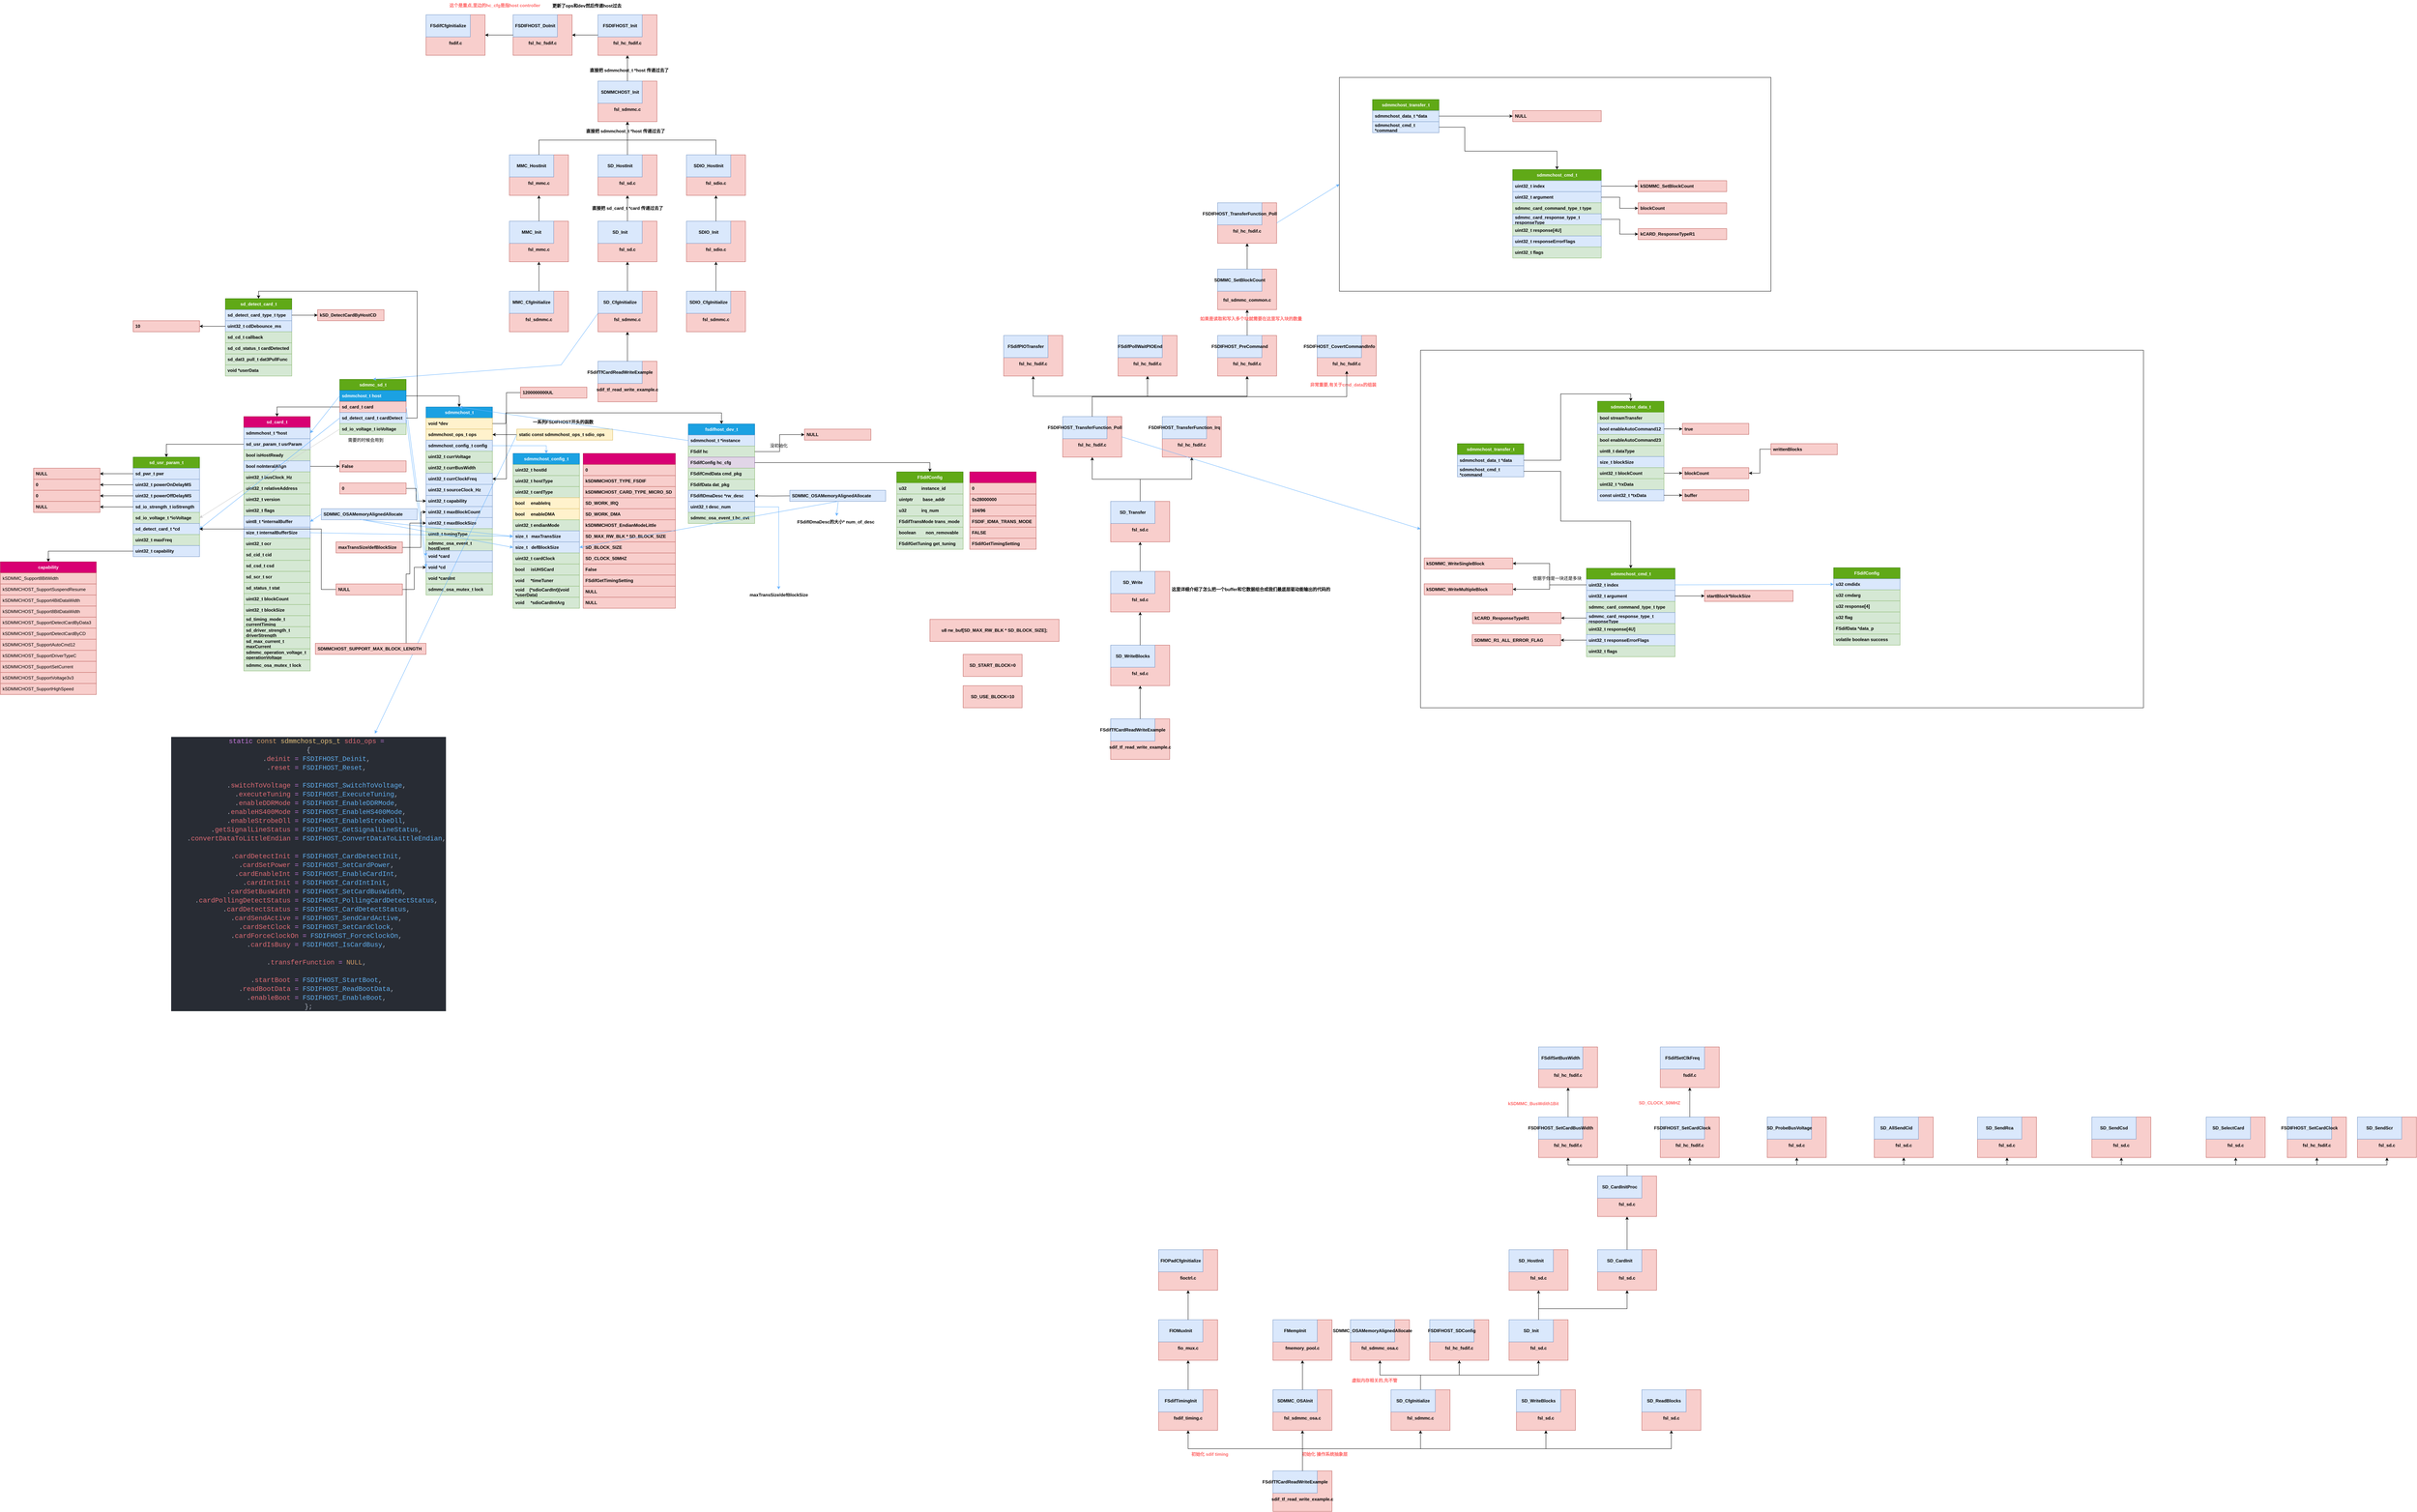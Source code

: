 <mxfile version="24.7.17">
  <diagram name="第 1 页" id="L5KTyUqzwPLymiZ0NApx">
    <mxGraphModel dx="1718" dy="563" grid="1" gridSize="10" guides="1" tooltips="1" connect="1" arrows="1" fold="1" page="1" pageScale="1" pageWidth="827" pageHeight="1169" math="0" shadow="0">
      <root>
        <mxCell id="0" />
        <mxCell id="1" parent="0" />
        <mxCell id="bnDF37JBX75_FI7zeZ99-321" value="" style="rounded=0;whiteSpace=wrap;html=1;movable=0;resizable=0;rotatable=0;deletable=0;editable=0;locked=1;connectable=0;" vertex="1" parent="1">
          <mxGeometry x="3110" y="1090" width="1960" height="970" as="geometry" />
        </mxCell>
        <mxCell id="bnDF37JBX75_FI7zeZ99-350" value="" style="rounded=0;whiteSpace=wrap;html=1;" vertex="1" parent="1">
          <mxGeometry x="2890" y="350" width="1170" height="580" as="geometry" />
        </mxCell>
        <mxCell id="bnDF37JBX75_FI7zeZ99-193" value="" style="swimlane;fontStyle=1;childLayout=stackLayout;horizontal=1;startSize=30;horizontalStack=0;resizeParent=1;resizeParentMax=0;resizeLast=0;collapsible=1;marginBottom=0;whiteSpace=wrap;fillColor=#d80073;strokeColor=#A50040;swimlaneFillColor=none;fontColor=#ffffff;" vertex="1" parent="1">
          <mxGeometry x="840" y="1370" width="250" height="420" as="geometry" />
        </mxCell>
        <mxCell id="bnDF37JBX75_FI7zeZ99-194" value="0" style="text;strokeColor=#b85450;fillColor=#f8cecc;align=left;verticalAlign=middle;spacingLeft=4;spacingRight=4;overflow=hidden;points=[[0,0.5],[1,0.5]];portConstraint=eastwest;rotatable=0;whiteSpace=wrap;fontStyle=1;" vertex="1" parent="bnDF37JBX75_FI7zeZ99-193">
          <mxGeometry y="30" width="250" height="30" as="geometry" />
        </mxCell>
        <mxCell id="bnDF37JBX75_FI7zeZ99-195" value="kSDMMCHOST_TYPE_FSDIF" style="text;strokeColor=#b85450;fillColor=#f8cecc;align=left;verticalAlign=middle;spacingLeft=4;spacingRight=4;overflow=hidden;points=[[0,0.5],[1,0.5]];portConstraint=eastwest;rotatable=0;whiteSpace=wrap;fontStyle=1;" vertex="1" parent="bnDF37JBX75_FI7zeZ99-193">
          <mxGeometry y="60" width="250" height="30" as="geometry" />
        </mxCell>
        <mxCell id="bnDF37JBX75_FI7zeZ99-196" value="kSDMMCHOST_CARD_TYPE_MICRO_SD" style="text;strokeColor=#b85450;fillColor=#f8cecc;align=left;verticalAlign=middle;spacingLeft=4;spacingRight=4;overflow=hidden;points=[[0,0.5],[1,0.5]];portConstraint=eastwest;rotatable=0;whiteSpace=wrap;fontStyle=1;" vertex="1" parent="bnDF37JBX75_FI7zeZ99-193">
          <mxGeometry y="90" width="250" height="30" as="geometry" />
        </mxCell>
        <mxCell id="bnDF37JBX75_FI7zeZ99-197" value="SD_WORK_IRQ" style="text;strokeColor=#b85450;fillColor=#f8cecc;align=left;verticalAlign=middle;spacingLeft=4;spacingRight=4;overflow=hidden;points=[[0,0.5],[1,0.5]];portConstraint=eastwest;rotatable=0;whiteSpace=wrap;fontStyle=1" vertex="1" parent="bnDF37JBX75_FI7zeZ99-193">
          <mxGeometry y="120" width="250" height="30" as="geometry" />
        </mxCell>
        <mxCell id="bnDF37JBX75_FI7zeZ99-198" value="SD_WORK_DMA" style="text;strokeColor=#b85450;fillColor=#f8cecc;align=left;verticalAlign=middle;spacingLeft=4;spacingRight=4;overflow=hidden;points=[[0,0.5],[1,0.5]];portConstraint=eastwest;rotatable=0;whiteSpace=wrap;fontStyle=1;" vertex="1" parent="bnDF37JBX75_FI7zeZ99-193">
          <mxGeometry y="150" width="250" height="30" as="geometry" />
        </mxCell>
        <mxCell id="bnDF37JBX75_FI7zeZ99-199" value="kSDMMCHOST_EndianModeLittle" style="text;strokeColor=#b85450;fillColor=#f8cecc;align=left;verticalAlign=middle;spacingLeft=4;spacingRight=4;overflow=hidden;points=[[0,0.5],[1,0.5]];portConstraint=eastwest;rotatable=0;whiteSpace=wrap;fontStyle=1;" vertex="1" parent="bnDF37JBX75_FI7zeZ99-193">
          <mxGeometry y="180" width="250" height="30" as="geometry" />
        </mxCell>
        <mxCell id="bnDF37JBX75_FI7zeZ99-200" value="SD_MAX_RW_BLK * SD_BLOCK_SIZE" style="text;strokeColor=#b85450;fillColor=#f8cecc;align=left;verticalAlign=middle;spacingLeft=4;spacingRight=4;overflow=hidden;points=[[0,0.5],[1,0.5]];portConstraint=eastwest;rotatable=0;whiteSpace=wrap;fontStyle=1;" vertex="1" parent="bnDF37JBX75_FI7zeZ99-193">
          <mxGeometry y="210" width="250" height="30" as="geometry" />
        </mxCell>
        <mxCell id="bnDF37JBX75_FI7zeZ99-201" value="SD_BLOCK_SIZE" style="text;strokeColor=#b85450;fillColor=#f8cecc;align=left;verticalAlign=middle;spacingLeft=4;spacingRight=4;overflow=hidden;points=[[0,0.5],[1,0.5]];portConstraint=eastwest;rotatable=0;whiteSpace=wrap;fontStyle=1;" vertex="1" parent="bnDF37JBX75_FI7zeZ99-193">
          <mxGeometry y="240" width="250" height="30" as="geometry" />
        </mxCell>
        <mxCell id="bnDF37JBX75_FI7zeZ99-202" value="SD_CLOCK_50MHZ" style="text;strokeColor=#b85450;fillColor=#f8cecc;align=left;verticalAlign=middle;spacingLeft=4;spacingRight=4;overflow=hidden;points=[[0,0.5],[1,0.5]];portConstraint=eastwest;rotatable=0;whiteSpace=wrap;fontStyle=1;" vertex="1" parent="bnDF37JBX75_FI7zeZ99-193">
          <mxGeometry y="270" width="250" height="30" as="geometry" />
        </mxCell>
        <mxCell id="bnDF37JBX75_FI7zeZ99-203" value="False" style="text;strokeColor=#b85450;fillColor=#f8cecc;align=left;verticalAlign=middle;spacingLeft=4;spacingRight=4;overflow=hidden;points=[[0,0.5],[1,0.5]];portConstraint=eastwest;rotatable=0;whiteSpace=wrap;fontStyle=1;" vertex="1" parent="bnDF37JBX75_FI7zeZ99-193">
          <mxGeometry y="300" width="250" height="30" as="geometry" />
        </mxCell>
        <mxCell id="bnDF37JBX75_FI7zeZ99-204" value="FSdifGetTimingSetting" style="text;strokeColor=#b85450;fillColor=#f8cecc;align=left;verticalAlign=middle;spacingLeft=4;spacingRight=4;overflow=hidden;points=[[0,0.5],[1,0.5]];portConstraint=eastwest;rotatable=0;whiteSpace=wrap;fontStyle=1;" vertex="1" parent="bnDF37JBX75_FI7zeZ99-193">
          <mxGeometry y="330" width="250" height="30" as="geometry" />
        </mxCell>
        <mxCell id="bnDF37JBX75_FI7zeZ99-205" value="NULL" style="text;strokeColor=#b85450;fillColor=#f8cecc;align=left;verticalAlign=middle;spacingLeft=4;spacingRight=4;overflow=hidden;points=[[0,0.5],[1,0.5]];portConstraint=eastwest;rotatable=0;whiteSpace=wrap;fontStyle=1;" vertex="1" parent="bnDF37JBX75_FI7zeZ99-193">
          <mxGeometry y="360" width="250" height="30" as="geometry" />
        </mxCell>
        <mxCell id="bnDF37JBX75_FI7zeZ99-206" value="NULL" style="text;strokeColor=#b85450;fillColor=#f8cecc;align=left;verticalAlign=middle;spacingLeft=4;spacingRight=4;overflow=hidden;points=[[0,0.5],[1,0.5]];portConstraint=eastwest;rotatable=0;whiteSpace=wrap;fontStyle=1;" vertex="1" parent="bnDF37JBX75_FI7zeZ99-193">
          <mxGeometry y="390" width="250" height="30" as="geometry" />
        </mxCell>
        <mxCell id="auJRLdsWjk4SDSDRIj93-8" value="" style="group" parent="1" vertex="1" connectable="0">
          <mxGeometry x="414" y="180" width="160" height="110" as="geometry" />
        </mxCell>
        <mxCell id="auJRLdsWjk4SDSDRIj93-7" value="" style="group;fillColor=#fff2cc;strokeColor=#d6b656;container=0;" parent="auJRLdsWjk4SDSDRIj93-8" vertex="1" connectable="0">
          <mxGeometry width="160" height="110" as="geometry" />
        </mxCell>
        <mxCell id="auJRLdsWjk4SDSDRIj93-6" value="&lt;div&gt;&lt;b&gt;&lt;br&gt;&lt;/b&gt;&lt;/div&gt;&lt;div&gt;&lt;b&gt;&lt;br&gt;&lt;/b&gt;&lt;/div&gt;&lt;div&gt;&lt;b&gt;&lt;br&gt;&lt;/b&gt;&lt;/div&gt;&lt;div&gt;&lt;b&gt;fsdif.c&lt;/b&gt;&lt;/div&gt;" style="rounded=0;whiteSpace=wrap;html=1;fillColor=#f8cecc;strokeColor=#b85450;container=0;" parent="auJRLdsWjk4SDSDRIj93-8" vertex="1">
          <mxGeometry width="160" height="110" as="geometry" />
        </mxCell>
        <mxCell id="auJRLdsWjk4SDSDRIj93-1" value="&lt;b&gt;FSdifCfgInitialize&lt;/b&gt;" style="rounded=0;whiteSpace=wrap;html=1;fillColor=#dae8fc;strokeColor=#6c8ebf;container=0;" parent="auJRLdsWjk4SDSDRIj93-8" vertex="1">
          <mxGeometry width="120" height="60" as="geometry" />
        </mxCell>
        <mxCell id="auJRLdsWjk4SDSDRIj93-9" value="" style="group" parent="1" vertex="1" connectable="0">
          <mxGeometry x="650" y="180" width="160" height="110" as="geometry" />
        </mxCell>
        <mxCell id="auJRLdsWjk4SDSDRIj93-10" value="" style="group;fillColor=#fff2cc;strokeColor=#d6b656;container=0;" parent="auJRLdsWjk4SDSDRIj93-9" vertex="1" connectable="0">
          <mxGeometry width="160" height="110" as="geometry" />
        </mxCell>
        <mxCell id="auJRLdsWjk4SDSDRIj93-11" value="&lt;div&gt;&lt;b&gt;&lt;br&gt;&lt;/b&gt;&lt;/div&gt;&lt;div&gt;&lt;b&gt;&lt;br&gt;&lt;/b&gt;&lt;/div&gt;&lt;div&gt;&lt;b&gt;&lt;br&gt;&lt;/b&gt;&lt;/div&gt;&lt;div&gt;&lt;b&gt;fsl_hc_fsdif.c&lt;/b&gt;&lt;/div&gt;" style="rounded=0;whiteSpace=wrap;html=1;fillColor=#f8cecc;strokeColor=#b85450;container=0;" parent="auJRLdsWjk4SDSDRIj93-9" vertex="1">
          <mxGeometry width="160" height="110" as="geometry" />
        </mxCell>
        <mxCell id="auJRLdsWjk4SDSDRIj93-12" value="FSDIFHOST_DoInit" style="rounded=0;fillColor=#dae8fc;strokeColor=#6c8ebf;container=0;whiteSpace=wrap;fontStyle=1" parent="auJRLdsWjk4SDSDRIj93-9" vertex="1">
          <mxGeometry width="120" height="60" as="geometry" />
        </mxCell>
        <mxCell id="auJRLdsWjk4SDSDRIj93-13" style="edgeStyle=orthogonalEdgeStyle;rounded=0;orthogonalLoop=1;jettySize=auto;html=1;" parent="1" source="auJRLdsWjk4SDSDRIj93-11" target="auJRLdsWjk4SDSDRIj93-6" edge="1">
          <mxGeometry relative="1" as="geometry" />
        </mxCell>
        <mxCell id="auJRLdsWjk4SDSDRIj93-14" value="" style="group" parent="1" vertex="1" connectable="0">
          <mxGeometry x="880" y="180" width="160" height="110" as="geometry" />
        </mxCell>
        <mxCell id="auJRLdsWjk4SDSDRIj93-15" value="" style="group;fillColor=#fff2cc;strokeColor=#d6b656;container=0;" parent="auJRLdsWjk4SDSDRIj93-14" vertex="1" connectable="0">
          <mxGeometry width="160" height="110" as="geometry" />
        </mxCell>
        <mxCell id="auJRLdsWjk4SDSDRIj93-16" value="&lt;div&gt;&lt;b&gt;&lt;br&gt;&lt;/b&gt;&lt;/div&gt;&lt;div&gt;&lt;b&gt;&lt;br&gt;&lt;/b&gt;&lt;/div&gt;&lt;div&gt;&lt;b&gt;&lt;br&gt;&lt;/b&gt;&lt;/div&gt;&lt;div&gt;&lt;b&gt;fsl_hc_fsdif.c&lt;/b&gt;&lt;/div&gt;" style="rounded=0;whiteSpace=wrap;html=1;fillColor=#f8cecc;strokeColor=#b85450;container=0;" parent="auJRLdsWjk4SDSDRIj93-14" vertex="1">
          <mxGeometry width="160" height="110" as="geometry" />
        </mxCell>
        <mxCell id="auJRLdsWjk4SDSDRIj93-17" value="FSDIFHOST_Init" style="rounded=0;fillColor=#dae8fc;strokeColor=#6c8ebf;container=0;whiteSpace=wrap;fontStyle=1;html=1;" parent="auJRLdsWjk4SDSDRIj93-14" vertex="1">
          <mxGeometry width="120" height="60" as="geometry" />
        </mxCell>
        <mxCell id="auJRLdsWjk4SDSDRIj93-18" style="edgeStyle=orthogonalEdgeStyle;rounded=0;orthogonalLoop=1;jettySize=auto;html=1;entryX=1;entryY=0.5;entryDx=0;entryDy=0;" parent="1" source="auJRLdsWjk4SDSDRIj93-16" target="auJRLdsWjk4SDSDRIj93-11" edge="1">
          <mxGeometry relative="1" as="geometry" />
        </mxCell>
        <mxCell id="auJRLdsWjk4SDSDRIj93-19" value="" style="group;" parent="1" vertex="1" connectable="0">
          <mxGeometry x="880" y="360" width="160" height="110" as="geometry" />
        </mxCell>
        <mxCell id="auJRLdsWjk4SDSDRIj93-20" value="" style="group;fillColor=#fff2cc;strokeColor=#d6b656;container=0;" parent="auJRLdsWjk4SDSDRIj93-19" vertex="1" connectable="0">
          <mxGeometry width="160" height="110" as="geometry" />
        </mxCell>
        <mxCell id="auJRLdsWjk4SDSDRIj93-21" value="&lt;div&gt;&lt;b&gt;&lt;br&gt;&lt;/b&gt;&lt;/div&gt;&lt;div&gt;&lt;b&gt;&lt;br&gt;&lt;/b&gt;&lt;/div&gt;&lt;div&gt;&lt;b&gt;&lt;br&gt;&lt;/b&gt;&lt;/div&gt;&lt;div&gt;&lt;b&gt;fsl_sdmmc.c&lt;/b&gt;&lt;/div&gt;" style="rounded=0;whiteSpace=wrap;html=1;fillColor=#f8cecc;strokeColor=#b85450;container=0;" parent="auJRLdsWjk4SDSDRIj93-19" vertex="1">
          <mxGeometry width="160" height="110" as="geometry" />
        </mxCell>
        <mxCell id="auJRLdsWjk4SDSDRIj93-22" value="SDMMCHOST_Init" style="rounded=0;fillColor=#dae8fc;strokeColor=#6c8ebf;container=0;whiteSpace=wrap;fontStyle=1;" parent="auJRLdsWjk4SDSDRIj93-19" vertex="1">
          <mxGeometry width="120" height="60" as="geometry" />
        </mxCell>
        <mxCell id="auJRLdsWjk4SDSDRIj93-23" style="edgeStyle=orthogonalEdgeStyle;rounded=0;orthogonalLoop=1;jettySize=auto;html=1;entryX=0.5;entryY=1;entryDx=0;entryDy=0;" parent="1" source="auJRLdsWjk4SDSDRIj93-21" target="auJRLdsWjk4SDSDRIj93-16" edge="1">
          <mxGeometry relative="1" as="geometry" />
        </mxCell>
        <mxCell id="auJRLdsWjk4SDSDRIj93-24" value="" style="group;" parent="1" vertex="1" connectable="0">
          <mxGeometry x="640" y="560" width="160" height="110" as="geometry" />
        </mxCell>
        <mxCell id="auJRLdsWjk4SDSDRIj93-25" value="" style="group;fillColor=#fff2cc;strokeColor=#d6b656;container=0;" parent="auJRLdsWjk4SDSDRIj93-24" vertex="1" connectable="0">
          <mxGeometry width="160" height="110" as="geometry" />
        </mxCell>
        <mxCell id="auJRLdsWjk4SDSDRIj93-26" value="&lt;div&gt;&lt;b&gt;&lt;br&gt;&lt;/b&gt;&lt;/div&gt;&lt;div&gt;&lt;b&gt;&lt;br&gt;&lt;/b&gt;&lt;/div&gt;&lt;div&gt;&lt;b&gt;&lt;br&gt;&lt;/b&gt;&lt;/div&gt;&lt;div&gt;&lt;b&gt;fsl_mmc.c&lt;/b&gt;&lt;/div&gt;" style="rounded=0;whiteSpace=wrap;html=1;fillColor=#f8cecc;strokeColor=#b85450;container=0;" parent="auJRLdsWjk4SDSDRIj93-24" vertex="1">
          <mxGeometry width="160" height="110" as="geometry" />
        </mxCell>
        <mxCell id="auJRLdsWjk4SDSDRIj93-27" value="MMC_HostInit" style="rounded=0;fillColor=#dae8fc;strokeColor=#6c8ebf;container=0;whiteSpace=wrap;fontStyle=1;html=1;" parent="auJRLdsWjk4SDSDRIj93-24" vertex="1">
          <mxGeometry width="120" height="60" as="geometry" />
        </mxCell>
        <mxCell id="auJRLdsWjk4SDSDRIj93-29" value="" style="group;" parent="1" vertex="1" connectable="0">
          <mxGeometry x="880" y="560" width="160" height="110" as="geometry" />
        </mxCell>
        <mxCell id="auJRLdsWjk4SDSDRIj93-30" value="" style="group;fillColor=#fff2cc;strokeColor=#d6b656;container=0;" parent="auJRLdsWjk4SDSDRIj93-29" vertex="1" connectable="0">
          <mxGeometry width="160" height="110" as="geometry" />
        </mxCell>
        <mxCell id="auJRLdsWjk4SDSDRIj93-31" value="&lt;div&gt;&lt;b&gt;&lt;br&gt;&lt;/b&gt;&lt;/div&gt;&lt;div&gt;&lt;b&gt;&lt;br&gt;&lt;/b&gt;&lt;/div&gt;&lt;div&gt;&lt;b&gt;&lt;br&gt;&lt;/b&gt;&lt;/div&gt;&lt;div&gt;&lt;b&gt;fsl_sd.c&lt;/b&gt;&lt;/div&gt;" style="rounded=0;whiteSpace=wrap;html=1;fillColor=#f8cecc;strokeColor=#b85450;container=0;" parent="auJRLdsWjk4SDSDRIj93-29" vertex="1">
          <mxGeometry width="160" height="110" as="geometry" />
        </mxCell>
        <mxCell id="auJRLdsWjk4SDSDRIj93-32" value="SD_HostInit" style="rounded=0;fillColor=#dae8fc;strokeColor=#6c8ebf;container=0;whiteSpace=wrap;fontStyle=1;" parent="auJRLdsWjk4SDSDRIj93-29" vertex="1">
          <mxGeometry width="120" height="60" as="geometry" />
        </mxCell>
        <mxCell id="auJRLdsWjk4SDSDRIj93-34" value="" style="group;" parent="1" vertex="1" connectable="0">
          <mxGeometry x="1120" y="560" width="160" height="110" as="geometry" />
        </mxCell>
        <mxCell id="auJRLdsWjk4SDSDRIj93-35" value="" style="group;fillColor=#fff2cc;strokeColor=#d6b656;container=0;" parent="auJRLdsWjk4SDSDRIj93-34" vertex="1" connectable="0">
          <mxGeometry width="160" height="110" as="geometry" />
        </mxCell>
        <mxCell id="auJRLdsWjk4SDSDRIj93-36" value="&lt;div&gt;&lt;b&gt;&lt;br&gt;&lt;/b&gt;&lt;/div&gt;&lt;div&gt;&lt;b&gt;&lt;br&gt;&lt;/b&gt;&lt;/div&gt;&lt;div&gt;&lt;b&gt;&lt;br&gt;&lt;/b&gt;&lt;/div&gt;&lt;div&gt;&lt;b&gt;fsl_sdio.c&lt;/b&gt;&lt;/div&gt;" style="rounded=0;whiteSpace=wrap;html=1;fillColor=#f8cecc;strokeColor=#b85450;container=0;" parent="auJRLdsWjk4SDSDRIj93-34" vertex="1">
          <mxGeometry width="160" height="110" as="geometry" />
        </mxCell>
        <mxCell id="auJRLdsWjk4SDSDRIj93-37" value="SDIO_HostInit" style="rounded=0;fillColor=#dae8fc;strokeColor=#6c8ebf;container=0;whiteSpace=wrap;fontStyle=1;" parent="auJRLdsWjk4SDSDRIj93-34" vertex="1">
          <mxGeometry width="120" height="60" as="geometry" />
        </mxCell>
        <mxCell id="auJRLdsWjk4SDSDRIj93-38" style="edgeStyle=orthogonalEdgeStyle;rounded=0;orthogonalLoop=1;jettySize=auto;html=1;entryX=0.5;entryY=1;entryDx=0;entryDy=0;" parent="1" source="auJRLdsWjk4SDSDRIj93-26" target="auJRLdsWjk4SDSDRIj93-21" edge="1">
          <mxGeometry relative="1" as="geometry">
            <Array as="points">
              <mxPoint x="720" y="520" />
              <mxPoint x="960" y="520" />
            </Array>
          </mxGeometry>
        </mxCell>
        <mxCell id="auJRLdsWjk4SDSDRIj93-39" style="edgeStyle=orthogonalEdgeStyle;rounded=0;orthogonalLoop=1;jettySize=auto;html=1;entryX=0.5;entryY=1;entryDx=0;entryDy=0;" parent="1" source="auJRLdsWjk4SDSDRIj93-31" target="auJRLdsWjk4SDSDRIj93-21" edge="1">
          <mxGeometry relative="1" as="geometry" />
        </mxCell>
        <mxCell id="auJRLdsWjk4SDSDRIj93-40" style="edgeStyle=orthogonalEdgeStyle;rounded=0;orthogonalLoop=1;jettySize=auto;html=1;" parent="1" source="auJRLdsWjk4SDSDRIj93-36" target="auJRLdsWjk4SDSDRIj93-21" edge="1">
          <mxGeometry relative="1" as="geometry">
            <Array as="points">
              <mxPoint x="1200" y="520" />
              <mxPoint x="960" y="520" />
            </Array>
          </mxGeometry>
        </mxCell>
        <mxCell id="bnDF37JBX75_FI7zeZ99-1" value="" style="group;" vertex="1" connectable="0" parent="1">
          <mxGeometry x="640" y="740" width="160" height="110" as="geometry" />
        </mxCell>
        <mxCell id="bnDF37JBX75_FI7zeZ99-2" value="" style="group;fillColor=#fff2cc;strokeColor=#d6b656;container=0;" vertex="1" connectable="0" parent="bnDF37JBX75_FI7zeZ99-1">
          <mxGeometry width="160" height="110" as="geometry" />
        </mxCell>
        <mxCell id="bnDF37JBX75_FI7zeZ99-3" value="&lt;div&gt;&lt;b&gt;&lt;br&gt;&lt;/b&gt;&lt;/div&gt;&lt;div&gt;&lt;b&gt;&lt;br&gt;&lt;/b&gt;&lt;/div&gt;&lt;div&gt;&lt;b&gt;&lt;br&gt;&lt;/b&gt;&lt;/div&gt;&lt;div&gt;&lt;b&gt;fsl_mmc.c&lt;/b&gt;&lt;/div&gt;" style="rounded=0;whiteSpace=wrap;html=1;fillColor=#f8cecc;strokeColor=#b85450;container=0;" vertex="1" parent="bnDF37JBX75_FI7zeZ99-1">
          <mxGeometry width="160" height="110" as="geometry" />
        </mxCell>
        <mxCell id="bnDF37JBX75_FI7zeZ99-4" value="MMC_Init" style="rounded=0;fillColor=#dae8fc;strokeColor=#6c8ebf;container=0;whiteSpace=wrap;fontStyle=1;html=1;" vertex="1" parent="bnDF37JBX75_FI7zeZ99-1">
          <mxGeometry width="120" height="60" as="geometry" />
        </mxCell>
        <mxCell id="bnDF37JBX75_FI7zeZ99-5" style="edgeStyle=orthogonalEdgeStyle;rounded=0;orthogonalLoop=1;jettySize=auto;html=1;" edge="1" parent="1" source="bnDF37JBX75_FI7zeZ99-3" target="auJRLdsWjk4SDSDRIj93-26">
          <mxGeometry relative="1" as="geometry" />
        </mxCell>
        <mxCell id="bnDF37JBX75_FI7zeZ99-6" value="" style="group;" vertex="1" connectable="0" parent="1">
          <mxGeometry x="880" y="740" width="160" height="110" as="geometry" />
        </mxCell>
        <mxCell id="bnDF37JBX75_FI7zeZ99-7" value="" style="group;fillColor=#fff2cc;strokeColor=#d6b656;container=0;" vertex="1" connectable="0" parent="bnDF37JBX75_FI7zeZ99-6">
          <mxGeometry width="160" height="110" as="geometry" />
        </mxCell>
        <mxCell id="bnDF37JBX75_FI7zeZ99-8" value="&lt;div&gt;&lt;b&gt;&lt;br&gt;&lt;/b&gt;&lt;/div&gt;&lt;div&gt;&lt;b&gt;&lt;br&gt;&lt;/b&gt;&lt;/div&gt;&lt;div&gt;&lt;b&gt;&lt;br&gt;&lt;/b&gt;&lt;/div&gt;&lt;div&gt;&lt;b&gt;fsl_sd.c&lt;/b&gt;&lt;/div&gt;" style="rounded=0;whiteSpace=wrap;html=1;fillColor=#f8cecc;strokeColor=#b85450;container=0;" vertex="1" parent="bnDF37JBX75_FI7zeZ99-6">
          <mxGeometry width="160" height="110" as="geometry" />
        </mxCell>
        <mxCell id="bnDF37JBX75_FI7zeZ99-9" value="SD_Init" style="rounded=0;fillColor=#dae8fc;strokeColor=#6c8ebf;container=0;whiteSpace=wrap;fontStyle=1;html=1;" vertex="1" parent="bnDF37JBX75_FI7zeZ99-6">
          <mxGeometry width="120" height="60" as="geometry" />
        </mxCell>
        <mxCell id="bnDF37JBX75_FI7zeZ99-10" style="edgeStyle=orthogonalEdgeStyle;rounded=0;orthogonalLoop=1;jettySize=auto;html=1;entryX=0.5;entryY=1;entryDx=0;entryDy=0;" edge="1" parent="1" source="bnDF37JBX75_FI7zeZ99-8" target="auJRLdsWjk4SDSDRIj93-31">
          <mxGeometry relative="1" as="geometry" />
        </mxCell>
        <mxCell id="bnDF37JBX75_FI7zeZ99-11" value="" style="group;html=1;" vertex="1" connectable="0" parent="1">
          <mxGeometry x="1120" y="740" width="160" height="110" as="geometry" />
        </mxCell>
        <mxCell id="bnDF37JBX75_FI7zeZ99-12" value="" style="group;fillColor=#fff2cc;strokeColor=#d6b656;container=0;" vertex="1" connectable="0" parent="bnDF37JBX75_FI7zeZ99-11">
          <mxGeometry width="160" height="110" as="geometry" />
        </mxCell>
        <mxCell id="bnDF37JBX75_FI7zeZ99-13" value="&lt;div&gt;&lt;b&gt;&lt;br&gt;&lt;/b&gt;&lt;/div&gt;&lt;div&gt;&lt;b&gt;&lt;br&gt;&lt;/b&gt;&lt;/div&gt;&lt;div&gt;&lt;b&gt;&lt;br&gt;&lt;/b&gt;&lt;/div&gt;&lt;div&gt;&lt;b&gt;fsl_sdio.c&lt;/b&gt;&lt;/div&gt;" style="rounded=0;whiteSpace=wrap;html=1;fillColor=#f8cecc;strokeColor=#b85450;container=0;" vertex="1" parent="bnDF37JBX75_FI7zeZ99-11">
          <mxGeometry width="160" height="110" as="geometry" />
        </mxCell>
        <mxCell id="bnDF37JBX75_FI7zeZ99-14" value="SDIO_Init" style="rounded=0;fillColor=#dae8fc;strokeColor=#6c8ebf;container=0;whiteSpace=wrap;fontStyle=1;html=1;" vertex="1" parent="bnDF37JBX75_FI7zeZ99-11">
          <mxGeometry width="120" height="60" as="geometry" />
        </mxCell>
        <mxCell id="bnDF37JBX75_FI7zeZ99-15" style="edgeStyle=orthogonalEdgeStyle;rounded=0;orthogonalLoop=1;jettySize=auto;html=1;entryX=0.5;entryY=1;entryDx=0;entryDy=0;" edge="1" parent="1" source="bnDF37JBX75_FI7zeZ99-13" target="auJRLdsWjk4SDSDRIj93-36">
          <mxGeometry relative="1" as="geometry" />
        </mxCell>
        <mxCell id="bnDF37JBX75_FI7zeZ99-16" value="" style="group;" vertex="1" connectable="0" parent="1">
          <mxGeometry x="880" y="930" width="160" height="110" as="geometry" />
        </mxCell>
        <mxCell id="bnDF37JBX75_FI7zeZ99-17" value="" style="group;fillColor=#fff2cc;strokeColor=#d6b656;container=0;" vertex="1" connectable="0" parent="bnDF37JBX75_FI7zeZ99-16">
          <mxGeometry width="160" height="110" as="geometry" />
        </mxCell>
        <mxCell id="bnDF37JBX75_FI7zeZ99-18" value="&lt;div&gt;&lt;b&gt;&lt;br&gt;&lt;/b&gt;&lt;/div&gt;&lt;div&gt;&lt;b&gt;&lt;br&gt;&lt;/b&gt;&lt;/div&gt;&lt;div&gt;&lt;b&gt;&lt;br&gt;&lt;/b&gt;&lt;/div&gt;&lt;div&gt;&lt;b&gt;fsl_sdmmc.c&lt;/b&gt;&lt;/div&gt;" style="rounded=0;whiteSpace=wrap;html=1;fillColor=#f8cecc;strokeColor=#b85450;container=0;" vertex="1" parent="bnDF37JBX75_FI7zeZ99-16">
          <mxGeometry width="160" height="110" as="geometry" />
        </mxCell>
        <mxCell id="bnDF37JBX75_FI7zeZ99-19" value="SD_CfgInitialize" style="rounded=0;fillColor=#dae8fc;strokeColor=#6c8ebf;container=0;whiteSpace=wrap;fontStyle=1;" vertex="1" parent="bnDF37JBX75_FI7zeZ99-16">
          <mxGeometry width="120" height="60" as="geometry" />
        </mxCell>
        <mxCell id="bnDF37JBX75_FI7zeZ99-20" style="edgeStyle=orthogonalEdgeStyle;rounded=0;orthogonalLoop=1;jettySize=auto;html=1;" edge="1" parent="1" source="bnDF37JBX75_FI7zeZ99-18" target="bnDF37JBX75_FI7zeZ99-8">
          <mxGeometry relative="1" as="geometry" />
        </mxCell>
        <mxCell id="bnDF37JBX75_FI7zeZ99-21" value="" style="group;" vertex="1" connectable="0" parent="1">
          <mxGeometry x="640" y="930" width="160" height="110" as="geometry" />
        </mxCell>
        <mxCell id="bnDF37JBX75_FI7zeZ99-22" value="" style="group;fillColor=#fff2cc;strokeColor=#d6b656;container=0;" vertex="1" connectable="0" parent="bnDF37JBX75_FI7zeZ99-21">
          <mxGeometry width="160" height="110" as="geometry" />
        </mxCell>
        <mxCell id="bnDF37JBX75_FI7zeZ99-23" value="&lt;div&gt;&lt;b&gt;&lt;br&gt;&lt;/b&gt;&lt;/div&gt;&lt;div&gt;&lt;b&gt;&lt;br&gt;&lt;/b&gt;&lt;/div&gt;&lt;div&gt;&lt;b&gt;&lt;br&gt;&lt;/b&gt;&lt;/div&gt;&lt;div&gt;&lt;b&gt;fsl_sdmmc.c&lt;/b&gt;&lt;/div&gt;" style="rounded=0;whiteSpace=wrap;html=1;fillColor=#f8cecc;strokeColor=#b85450;container=0;" vertex="1" parent="bnDF37JBX75_FI7zeZ99-21">
          <mxGeometry width="160" height="110" as="geometry" />
        </mxCell>
        <mxCell id="bnDF37JBX75_FI7zeZ99-24" value="MMC_CfgInitialize" style="rounded=0;fillColor=#dae8fc;strokeColor=#6c8ebf;container=0;whiteSpace=wrap;fontStyle=1;" vertex="1" parent="bnDF37JBX75_FI7zeZ99-21">
          <mxGeometry width="120" height="60" as="geometry" />
        </mxCell>
        <mxCell id="bnDF37JBX75_FI7zeZ99-25" style="edgeStyle=orthogonalEdgeStyle;rounded=0;orthogonalLoop=1;jettySize=auto;html=1;" edge="1" parent="1" source="bnDF37JBX75_FI7zeZ99-23" target="bnDF37JBX75_FI7zeZ99-3">
          <mxGeometry relative="1" as="geometry" />
        </mxCell>
        <mxCell id="bnDF37JBX75_FI7zeZ99-26" value="" style="group;" vertex="1" connectable="0" parent="1">
          <mxGeometry x="1120" y="930" width="160" height="110" as="geometry" />
        </mxCell>
        <mxCell id="bnDF37JBX75_FI7zeZ99-27" value="" style="group;fillColor=#fff2cc;strokeColor=#d6b656;container=0;" vertex="1" connectable="0" parent="bnDF37JBX75_FI7zeZ99-26">
          <mxGeometry width="160" height="110" as="geometry" />
        </mxCell>
        <mxCell id="bnDF37JBX75_FI7zeZ99-28" value="&lt;div&gt;&lt;b&gt;&lt;br&gt;&lt;/b&gt;&lt;/div&gt;&lt;div&gt;&lt;b&gt;&lt;br&gt;&lt;/b&gt;&lt;/div&gt;&lt;div&gt;&lt;b&gt;&lt;br&gt;&lt;/b&gt;&lt;/div&gt;&lt;div&gt;&lt;b&gt;fsl_sdmmc.c&lt;/b&gt;&lt;/div&gt;" style="rounded=0;whiteSpace=wrap;html=1;fillColor=#f8cecc;strokeColor=#b85450;container=0;" vertex="1" parent="bnDF37JBX75_FI7zeZ99-26">
          <mxGeometry width="160" height="110" as="geometry" />
        </mxCell>
        <mxCell id="bnDF37JBX75_FI7zeZ99-29" value="SDIO_CfgInitialize" style="rounded=0;fillColor=#dae8fc;strokeColor=#6c8ebf;container=0;whiteSpace=wrap;fontStyle=1;html=1;" vertex="1" parent="bnDF37JBX75_FI7zeZ99-26">
          <mxGeometry width="120" height="60" as="geometry" />
        </mxCell>
        <mxCell id="bnDF37JBX75_FI7zeZ99-30" style="edgeStyle=orthogonalEdgeStyle;rounded=0;orthogonalLoop=1;jettySize=auto;html=1;entryX=0.5;entryY=1;entryDx=0;entryDy=0;" edge="1" parent="1" source="bnDF37JBX75_FI7zeZ99-28" target="bnDF37JBX75_FI7zeZ99-13">
          <mxGeometry relative="1" as="geometry" />
        </mxCell>
        <mxCell id="bnDF37JBX75_FI7zeZ99-31" value="" style="group;" vertex="1" connectable="0" parent="1">
          <mxGeometry x="880" y="1120" width="160" height="110" as="geometry" />
        </mxCell>
        <mxCell id="bnDF37JBX75_FI7zeZ99-32" value="" style="group;fillColor=#fff2cc;strokeColor=#d6b656;container=0;" vertex="1" connectable="0" parent="bnDF37JBX75_FI7zeZ99-31">
          <mxGeometry width="160" height="110" as="geometry" />
        </mxCell>
        <mxCell id="bnDF37JBX75_FI7zeZ99-33" value="&lt;div&gt;&lt;b&gt;&lt;br&gt;&lt;/b&gt;&lt;/div&gt;&lt;div&gt;&lt;b&gt;&lt;br&gt;&lt;/b&gt;&lt;/div&gt;&lt;div&gt;&lt;b&gt;&lt;br&gt;&lt;/b&gt;&lt;/div&gt;&lt;div&gt;&lt;b&gt;sdif_tf_read_write_example.c&lt;/b&gt;&lt;/div&gt;" style="rounded=0;whiteSpace=wrap;html=1;fillColor=#f8cecc;strokeColor=#b85450;container=0;" vertex="1" parent="bnDF37JBX75_FI7zeZ99-31">
          <mxGeometry width="160" height="110" as="geometry" />
        </mxCell>
        <mxCell id="bnDF37JBX75_FI7zeZ99-34" value="FSdifTfCardReadWriteExample" style="rounded=0;fillColor=#dae8fc;strokeColor=#6c8ebf;container=0;whiteSpace=wrap;fontStyle=1;" vertex="1" parent="bnDF37JBX75_FI7zeZ99-31">
          <mxGeometry width="120" height="60" as="geometry" />
        </mxCell>
        <mxCell id="bnDF37JBX75_FI7zeZ99-35" style="edgeStyle=orthogonalEdgeStyle;rounded=0;orthogonalLoop=1;jettySize=auto;html=1;entryX=0.5;entryY=1;entryDx=0;entryDy=0;" edge="1" parent="1" source="bnDF37JBX75_FI7zeZ99-33" target="bnDF37JBX75_FI7zeZ99-18">
          <mxGeometry relative="1" as="geometry" />
        </mxCell>
        <mxCell id="bnDF37JBX75_FI7zeZ99-36" value="sdmmc_sd_t" style="swimlane;fontStyle=1;childLayout=stackLayout;horizontal=1;startSize=30;horizontalStack=0;resizeParent=1;resizeParentMax=0;resizeLast=0;collapsible=1;marginBottom=0;whiteSpace=wrap;html=1;fillColor=#60a917;strokeColor=#2D7600;fontColor=#ffffff;" vertex="1" parent="1">
          <mxGeometry x="180" y="1169" width="180" height="150" as="geometry" />
        </mxCell>
        <mxCell id="bnDF37JBX75_FI7zeZ99-37" value="sdmmchost_t host" style="text;strokeColor=#006EAF;fillColor=#1ba1e2;align=left;verticalAlign=middle;spacingLeft=4;spacingRight=4;overflow=hidden;points=[[0,0.5],[1,0.5]];portConstraint=eastwest;rotatable=0;whiteSpace=wrap;fontStyle=1;html=1;fontColor=#ffffff;" vertex="1" parent="bnDF37JBX75_FI7zeZ99-36">
          <mxGeometry y="30" width="180" height="30" as="geometry" />
        </mxCell>
        <mxCell id="bnDF37JBX75_FI7zeZ99-38" value="sd_card_t card" style="text;strokeColor=#b85450;fillColor=#f8cecc;align=left;verticalAlign=middle;spacingLeft=4;spacingRight=4;overflow=hidden;points=[[0,0.5],[1,0.5]];portConstraint=eastwest;rotatable=0;whiteSpace=wrap;fontStyle=1;html=1;" vertex="1" parent="bnDF37JBX75_FI7zeZ99-36">
          <mxGeometry y="60" width="180" height="30" as="geometry" />
        </mxCell>
        <mxCell id="bnDF37JBX75_FI7zeZ99-39" value="sd_detect_card_t cardDetect" style="text;strokeColor=#6c8ebf;fillColor=#dae8fc;align=left;verticalAlign=middle;spacingLeft=4;spacingRight=4;overflow=hidden;points=[[0,0.5],[1,0.5]];portConstraint=eastwest;rotatable=0;whiteSpace=wrap;fontStyle=1;html=1;" vertex="1" parent="bnDF37JBX75_FI7zeZ99-36">
          <mxGeometry y="90" width="180" height="30" as="geometry" />
        </mxCell>
        <mxCell id="bnDF37JBX75_FI7zeZ99-40" value="sd_io_voltage_t ioVoltage" style="text;align=left;verticalAlign=middle;spacingLeft=4;spacingRight=4;overflow=hidden;points=[[0,0.5],[1,0.5]];portConstraint=eastwest;rotatable=0;whiteSpace=wrap;fontStyle=1;html=1;fillColor=#d5e8d4;strokeColor=#82b366;" vertex="1" parent="bnDF37JBX75_FI7zeZ99-36">
          <mxGeometry y="120" width="180" height="30" as="geometry" />
        </mxCell>
        <mxCell id="bnDF37JBX75_FI7zeZ99-41" value="sdmmchost_config_t" style="swimlane;fontStyle=1;childLayout=stackLayout;horizontal=1;startSize=30;horizontalStack=0;resizeParent=1;resizeParentMax=0;resizeLast=0;collapsible=1;marginBottom=0;whiteSpace=wrap;fillColor=#1ba1e2;strokeColor=#006EAF;html=1;swimlaneFillColor=none;fontColor=#ffffff;" vertex="1" parent="1">
          <mxGeometry x="650" y="1370" width="180" height="420" as="geometry" />
        </mxCell>
        <mxCell id="bnDF37JBX75_FI7zeZ99-42" value="uint32_t hostId" style="text;strokeColor=#82b366;fillColor=#d5e8d4;align=left;verticalAlign=middle;spacingLeft=4;spacingRight=4;overflow=hidden;points=[[0,0.5],[1,0.5]];portConstraint=eastwest;rotatable=0;whiteSpace=wrap;fontStyle=1;html=1;" vertex="1" parent="bnDF37JBX75_FI7zeZ99-41">
          <mxGeometry y="30" width="180" height="30" as="geometry" />
        </mxCell>
        <mxCell id="bnDF37JBX75_FI7zeZ99-43" value="uint32_t hostType" style="text;strokeColor=#82b366;fillColor=#d5e8d4;align=left;verticalAlign=middle;spacingLeft=4;spacingRight=4;overflow=hidden;points=[[0,0.5],[1,0.5]];portConstraint=eastwest;rotatable=0;whiteSpace=wrap;fontStyle=1;html=1;" vertex="1" parent="bnDF37JBX75_FI7zeZ99-41">
          <mxGeometry y="60" width="180" height="30" as="geometry" />
        </mxCell>
        <mxCell id="bnDF37JBX75_FI7zeZ99-44" value="uint32_t cardType" style="text;strokeColor=#82b366;fillColor=#d5e8d4;align=left;verticalAlign=middle;spacingLeft=4;spacingRight=4;overflow=hidden;points=[[0,0.5],[1,0.5]];portConstraint=eastwest;rotatable=0;whiteSpace=wrap;fontStyle=1;html=1;" vertex="1" parent="bnDF37JBX75_FI7zeZ99-41">
          <mxGeometry y="90" width="180" height="30" as="geometry" />
        </mxCell>
        <mxCell id="bnDF37JBX75_FI7zeZ99-45" value="bool     enableIrq" style="text;strokeColor=#d6b656;fillColor=#fff2cc;align=left;verticalAlign=middle;spacingLeft=4;spacingRight=4;overflow=hidden;points=[[0,0.5],[1,0.5]];portConstraint=eastwest;rotatable=0;whiteSpace=wrap;fontStyle=1" vertex="1" parent="bnDF37JBX75_FI7zeZ99-41">
          <mxGeometry y="120" width="180" height="30" as="geometry" />
        </mxCell>
        <mxCell id="bnDF37JBX75_FI7zeZ99-46" value="bool     enableDMA" style="text;strokeColor=#d6b656;fillColor=#fff2cc;align=left;verticalAlign=middle;spacingLeft=4;spacingRight=4;overflow=hidden;points=[[0,0.5],[1,0.5]];portConstraint=eastwest;rotatable=0;whiteSpace=wrap;fontStyle=1;html=1;" vertex="1" parent="bnDF37JBX75_FI7zeZ99-41">
          <mxGeometry y="150" width="180" height="30" as="geometry" />
        </mxCell>
        <mxCell id="bnDF37JBX75_FI7zeZ99-47" value="uint32_t endianMode" style="text;strokeColor=#82b366;fillColor=#d5e8d4;align=left;verticalAlign=middle;spacingLeft=4;spacingRight=4;overflow=hidden;points=[[0,0.5],[1,0.5]];portConstraint=eastwest;rotatable=0;whiteSpace=wrap;fontStyle=1;html=1;" vertex="1" parent="bnDF37JBX75_FI7zeZ99-41">
          <mxGeometry y="180" width="180" height="30" as="geometry" />
        </mxCell>
        <mxCell id="bnDF37JBX75_FI7zeZ99-48" value="size_t   maxTransSize" style="text;strokeColor=#6c8ebf;fillColor=#dae8fc;align=left;verticalAlign=middle;spacingLeft=4;spacingRight=4;overflow=hidden;points=[[0,0.5],[1,0.5]];portConstraint=eastwest;rotatable=0;whiteSpace=wrap;fontStyle=1;html=1;" vertex="1" parent="bnDF37JBX75_FI7zeZ99-41">
          <mxGeometry y="210" width="180" height="30" as="geometry" />
        </mxCell>
        <mxCell id="bnDF37JBX75_FI7zeZ99-49" value="size_t   defBlockSize" style="text;strokeColor=#6c8ebf;fillColor=#dae8fc;align=left;verticalAlign=middle;spacingLeft=4;spacingRight=4;overflow=hidden;points=[[0,0.5],[1,0.5]];portConstraint=eastwest;rotatable=0;whiteSpace=wrap;fontStyle=1;" vertex="1" parent="bnDF37JBX75_FI7zeZ99-41">
          <mxGeometry y="240" width="180" height="30" as="geometry" />
        </mxCell>
        <mxCell id="bnDF37JBX75_FI7zeZ99-50" value="uint32_t cardClock" style="text;strokeColor=#82b366;fillColor=#d5e8d4;align=left;verticalAlign=middle;spacingLeft=4;spacingRight=4;overflow=hidden;points=[[0,0.5],[1,0.5]];portConstraint=eastwest;rotatable=0;whiteSpace=wrap;fontStyle=1;" vertex="1" parent="bnDF37JBX75_FI7zeZ99-41">
          <mxGeometry y="270" width="180" height="30" as="geometry" />
        </mxCell>
        <mxCell id="bnDF37JBX75_FI7zeZ99-51" value="bool     isUHSCard" style="text;strokeColor=#82b366;fillColor=#d5e8d4;align=left;verticalAlign=middle;spacingLeft=4;spacingRight=4;overflow=hidden;points=[[0,0.5],[1,0.5]];portConstraint=eastwest;rotatable=0;whiteSpace=wrap;fontStyle=1;" vertex="1" parent="bnDF37JBX75_FI7zeZ99-41">
          <mxGeometry y="300" width="180" height="30" as="geometry" />
        </mxCell>
        <mxCell id="bnDF37JBX75_FI7zeZ99-52" value="void     *timeTuner" style="text;strokeColor=#82b366;fillColor=#d5e8d4;align=left;verticalAlign=middle;spacingLeft=4;spacingRight=4;overflow=hidden;points=[[0,0.5],[1,0.5]];portConstraint=eastwest;rotatable=0;whiteSpace=wrap;fontStyle=1;" vertex="1" parent="bnDF37JBX75_FI7zeZ99-41">
          <mxGeometry y="330" width="180" height="30" as="geometry" />
        </mxCell>
        <mxCell id="bnDF37JBX75_FI7zeZ99-53" value="void    (*sdioCardInt)(void *userData)" style="text;strokeColor=#82b366;fillColor=#d5e8d4;align=left;verticalAlign=middle;spacingLeft=4;spacingRight=4;overflow=hidden;points=[[0,0.5],[1,0.5]];portConstraint=eastwest;rotatable=0;whiteSpace=wrap;fontStyle=1;" vertex="1" parent="bnDF37JBX75_FI7zeZ99-41">
          <mxGeometry y="360" width="180" height="30" as="geometry" />
        </mxCell>
        <mxCell id="bnDF37JBX75_FI7zeZ99-54" value="void     *sdioCardIntArg" style="text;strokeColor=#82b366;fillColor=#d5e8d4;align=left;verticalAlign=middle;spacingLeft=4;spacingRight=4;overflow=hidden;points=[[0,0.5],[1,0.5]];portConstraint=eastwest;rotatable=0;whiteSpace=wrap;fontStyle=1;" vertex="1" parent="bnDF37JBX75_FI7zeZ99-41">
          <mxGeometry y="390" width="180" height="30" as="geometry" />
        </mxCell>
        <mxCell id="bnDF37JBX75_FI7zeZ99-56" value="sdmmchost_t" style="swimlane;fontStyle=1;childLayout=stackLayout;horizontal=1;startSize=30;horizontalStack=0;resizeParent=1;resizeParentMax=0;resizeLast=0;collapsible=1;marginBottom=0;whiteSpace=wrap;fillColor=#1ba1e2;strokeColor=#006EAF;fontColor=#ffffff;html=1;" vertex="1" parent="1">
          <mxGeometry x="414" y="1244" width="180" height="510" as="geometry" />
        </mxCell>
        <mxCell id="bnDF37JBX75_FI7zeZ99-57" value="void *dev" style="text;strokeColor=#d6b656;fillColor=#fff2cc;align=left;verticalAlign=middle;spacingLeft=4;spacingRight=4;overflow=hidden;points=[[0,0.5],[1,0.5]];portConstraint=eastwest;rotatable=0;whiteSpace=wrap;fontStyle=1;html=1;" vertex="1" parent="bnDF37JBX75_FI7zeZ99-56">
          <mxGeometry y="30" width="180" height="30" as="geometry" />
        </mxCell>
        <mxCell id="bnDF37JBX75_FI7zeZ99-61" value="sdmmchost_ops_t ops" style="text;strokeColor=#d6b656;fillColor=#fff2cc;align=left;verticalAlign=middle;spacingLeft=4;spacingRight=4;overflow=hidden;points=[[0,0.5],[1,0.5]];portConstraint=eastwest;rotatable=0;fontStyle=1;whiteSpace=wrap;" vertex="1" parent="bnDF37JBX75_FI7zeZ99-56">
          <mxGeometry y="60" width="180" height="30" as="geometry" />
        </mxCell>
        <mxCell id="bnDF37JBX75_FI7zeZ99-62" value="sdmmchost_config_t config" style="text;strokeColor=#6c8ebf;fillColor=#dae8fc;align=left;verticalAlign=middle;spacingLeft=4;spacingRight=4;overflow=hidden;points=[[0,0.5],[1,0.5]];portConstraint=eastwest;rotatable=0;fontStyle=1;whiteSpace=wrap;" vertex="1" parent="bnDF37JBX75_FI7zeZ99-56">
          <mxGeometry y="90" width="180" height="30" as="geometry" />
        </mxCell>
        <mxCell id="bnDF37JBX75_FI7zeZ99-63" value="uint32_t currVoltage" style="text;strokeColor=#82b366;fillColor=#d5e8d4;align=left;verticalAlign=middle;spacingLeft=4;spacingRight=4;overflow=hidden;points=[[0,0.5],[1,0.5]];portConstraint=eastwest;rotatable=0;fontStyle=1;whiteSpace=wrap;" vertex="1" parent="bnDF37JBX75_FI7zeZ99-56">
          <mxGeometry y="120" width="180" height="30" as="geometry" />
        </mxCell>
        <mxCell id="bnDF37JBX75_FI7zeZ99-64" value="uint32_t currBusWidth" style="text;strokeColor=#82b366;fillColor=#d5e8d4;align=left;verticalAlign=middle;spacingLeft=4;spacingRight=4;overflow=hidden;points=[[0,0.5],[1,0.5]];portConstraint=eastwest;rotatable=0;fontStyle=1;whiteSpace=wrap;" vertex="1" parent="bnDF37JBX75_FI7zeZ99-56">
          <mxGeometry y="150" width="180" height="30" as="geometry" />
        </mxCell>
        <mxCell id="bnDF37JBX75_FI7zeZ99-65" value="uint32_t currClockFreq" style="text;strokeColor=#6c8ebf;fillColor=#dae8fc;align=left;verticalAlign=middle;spacingLeft=4;spacingRight=4;overflow=hidden;points=[[0,0.5],[1,0.5]];portConstraint=eastwest;rotatable=0;fontStyle=1;whiteSpace=wrap;" vertex="1" parent="bnDF37JBX75_FI7zeZ99-56">
          <mxGeometry y="180" width="180" height="30" as="geometry" />
        </mxCell>
        <mxCell id="bnDF37JBX75_FI7zeZ99-66" value="uint32_t sourceClock_Hz" style="text;strokeColor=#6c8ebf;fillColor=#dae8fc;align=left;verticalAlign=middle;spacingLeft=4;spacingRight=4;overflow=hidden;points=[[0,0.5],[1,0.5]];portConstraint=eastwest;rotatable=0;fontStyle=1;whiteSpace=wrap;" vertex="1" parent="bnDF37JBX75_FI7zeZ99-56">
          <mxGeometry y="210" width="180" height="30" as="geometry" />
        </mxCell>
        <mxCell id="bnDF37JBX75_FI7zeZ99-67" value="uint32_t capability" style="text;strokeColor=#6c8ebf;fillColor=#dae8fc;align=left;verticalAlign=middle;spacingLeft=4;spacingRight=4;overflow=hidden;points=[[0,0.5],[1,0.5]];portConstraint=eastwest;rotatable=0;fontStyle=1;whiteSpace=wrap;" vertex="1" parent="bnDF37JBX75_FI7zeZ99-56">
          <mxGeometry y="240" width="180" height="30" as="geometry" />
        </mxCell>
        <mxCell id="bnDF37JBX75_FI7zeZ99-68" value="uint32_t maxBlockCount" style="text;strokeColor=#6c8ebf;fillColor=#dae8fc;align=left;verticalAlign=middle;spacingLeft=4;spacingRight=4;overflow=hidden;points=[[0,0.5],[1,0.5]];portConstraint=eastwest;rotatable=0;fontStyle=1;whiteSpace=wrap;" vertex="1" parent="bnDF37JBX75_FI7zeZ99-56">
          <mxGeometry y="270" width="180" height="30" as="geometry" />
        </mxCell>
        <mxCell id="bnDF37JBX75_FI7zeZ99-69" value="uint32_t maxBlockSize" style="text;strokeColor=#6c8ebf;fillColor=#dae8fc;align=left;verticalAlign=middle;spacingLeft=4;spacingRight=4;overflow=hidden;points=[[0,0.5],[1,0.5]];portConstraint=eastwest;rotatable=0;fontStyle=1;whiteSpace=wrap;" vertex="1" parent="bnDF37JBX75_FI7zeZ99-56">
          <mxGeometry y="300" width="180" height="30" as="geometry" />
        </mxCell>
        <mxCell id="bnDF37JBX75_FI7zeZ99-72" value="uint8_t tuningType" style="text;strokeColor=#82b366;fillColor=#d5e8d4;align=left;verticalAlign=middle;spacingLeft=4;spacingRight=4;overflow=hidden;points=[[0,0.5],[1,0.5]];portConstraint=eastwest;rotatable=0;fontStyle=1;whiteSpace=wrap;" vertex="1" parent="bnDF37JBX75_FI7zeZ99-56">
          <mxGeometry y="330" width="180" height="30" as="geometry" />
        </mxCell>
        <mxCell id="bnDF37JBX75_FI7zeZ99-73" value="sdmmc_osa_event_t hostEvent" style="text;strokeColor=#82b366;fillColor=#d5e8d4;align=left;verticalAlign=middle;spacingLeft=4;spacingRight=4;overflow=hidden;points=[[0,0.5],[1,0.5]];portConstraint=eastwest;rotatable=0;fontStyle=1;whiteSpace=wrap;" vertex="1" parent="bnDF37JBX75_FI7zeZ99-56">
          <mxGeometry y="360" width="180" height="30" as="geometry" />
        </mxCell>
        <mxCell id="bnDF37JBX75_FI7zeZ99-74" value="void *card" style="text;strokeColor=#6c8ebf;fillColor=#dae8fc;align=left;verticalAlign=middle;spacingLeft=4;spacingRight=4;overflow=hidden;points=[[0,0.5],[1,0.5]];portConstraint=eastwest;rotatable=0;fontStyle=1;whiteSpace=wrap;" vertex="1" parent="bnDF37JBX75_FI7zeZ99-56">
          <mxGeometry y="390" width="180" height="30" as="geometry" />
        </mxCell>
        <mxCell id="bnDF37JBX75_FI7zeZ99-75" value="void *cd" style="text;strokeColor=#6c8ebf;fillColor=#dae8fc;align=left;verticalAlign=middle;spacingLeft=4;spacingRight=4;overflow=hidden;points=[[0,0.5],[1,0.5]];portConstraint=eastwest;rotatable=0;fontStyle=1;whiteSpace=wrap;" vertex="1" parent="bnDF37JBX75_FI7zeZ99-56">
          <mxGeometry y="420" width="180" height="30" as="geometry" />
        </mxCell>
        <mxCell id="bnDF37JBX75_FI7zeZ99-76" value="void *cardInt" style="text;strokeColor=#82b366;fillColor=#d5e8d4;align=left;verticalAlign=middle;spacingLeft=4;spacingRight=4;overflow=hidden;points=[[0,0.5],[1,0.5]];portConstraint=eastwest;rotatable=0;fontStyle=1;whiteSpace=wrap;" vertex="1" parent="bnDF37JBX75_FI7zeZ99-56">
          <mxGeometry y="450" width="180" height="30" as="geometry" />
        </mxCell>
        <mxCell id="bnDF37JBX75_FI7zeZ99-77" value="sdmmc_osa_mutex_t lock" style="text;strokeColor=#82b366;fillColor=#d5e8d4;align=left;verticalAlign=middle;spacingLeft=4;spacingRight=4;overflow=hidden;points=[[0,0.5],[1,0.5]];portConstraint=eastwest;rotatable=0;fontStyle=1;whiteSpace=wrap;" vertex="1" parent="bnDF37JBX75_FI7zeZ99-56">
          <mxGeometry y="480" width="180" height="30" as="geometry" />
        </mxCell>
        <mxCell id="bnDF37JBX75_FI7zeZ99-78" style="edgeStyle=orthogonalEdgeStyle;rounded=0;orthogonalLoop=1;jettySize=auto;html=1;entryX=0.5;entryY=0;entryDx=0;entryDy=0;" edge="1" parent="1" source="bnDF37JBX75_FI7zeZ99-37" target="bnDF37JBX75_FI7zeZ99-56">
          <mxGeometry relative="1" as="geometry" />
        </mxCell>
        <mxCell id="bnDF37JBX75_FI7zeZ99-79" style="edgeStyle=orthogonalEdgeStyle;rounded=0;orthogonalLoop=1;jettySize=auto;html=1;entryX=0.5;entryY=0;entryDx=0;entryDy=0;strokeColor=#66B2FF;" edge="1" parent="1" source="bnDF37JBX75_FI7zeZ99-62" target="bnDF37JBX75_FI7zeZ99-41">
          <mxGeometry relative="1" as="geometry" />
        </mxCell>
        <mxCell id="bnDF37JBX75_FI7zeZ99-82" value="sd_card_t" style="swimlane;fontStyle=1;childLayout=stackLayout;horizontal=1;startSize=30;horizontalStack=0;resizeParent=1;resizeParentMax=0;resizeLast=0;collapsible=1;marginBottom=0;whiteSpace=wrap;fillColor=#d80073;strokeColor=#A50040;fontColor=#ffffff;html=1;" vertex="1" parent="1">
          <mxGeometry x="-80" y="1270" width="180" height="690" as="geometry" />
        </mxCell>
        <mxCell id="bnDF37JBX75_FI7zeZ99-83" value="sdmmchost_t *host" style="text;strokeColor=#6c8ebf;fillColor=#dae8fc;align=left;verticalAlign=middle;spacingLeft=4;spacingRight=4;overflow=hidden;points=[[0,0.5],[1,0.5]];portConstraint=eastwest;rotatable=0;whiteSpace=wrap;fontStyle=1;" vertex="1" parent="bnDF37JBX75_FI7zeZ99-82">
          <mxGeometry y="30" width="180" height="30" as="geometry" />
        </mxCell>
        <mxCell id="bnDF37JBX75_FI7zeZ99-84" value="sd_usr_param_t usrParam" style="text;strokeColor=#6c8ebf;fillColor=#dae8fc;align=left;verticalAlign=middle;spacingLeft=4;spacingRight=4;overflow=hidden;points=[[0,0.5],[1,0.5]];portConstraint=eastwest;rotatable=0;fontStyle=1;whiteSpace=wrap;" vertex="1" parent="bnDF37JBX75_FI7zeZ99-82">
          <mxGeometry y="60" width="180" height="30" as="geometry" />
        </mxCell>
        <mxCell id="bnDF37JBX75_FI7zeZ99-86" value="bool isHostReady" style="text;strokeColor=#82b366;fillColor=#d5e8d4;align=left;verticalAlign=middle;spacingLeft=4;spacingRight=4;overflow=hidden;points=[[0,0.5],[1,0.5]];portConstraint=eastwest;rotatable=0;fontStyle=1;whiteSpace=wrap;" vertex="1" parent="bnDF37JBX75_FI7zeZ99-82">
          <mxGeometry y="90" width="180" height="30" as="geometry" />
        </mxCell>
        <mxCell id="bnDF37JBX75_FI7zeZ99-87" value="bool noInteralAlign" style="text;strokeColor=#6c8ebf;fillColor=#dae8fc;align=left;verticalAlign=middle;spacingLeft=4;spacingRight=4;overflow=hidden;points=[[0,0.5],[1,0.5]];portConstraint=eastwest;rotatable=0;fontStyle=1;whiteSpace=wrap;" vertex="1" parent="bnDF37JBX75_FI7zeZ99-82">
          <mxGeometry y="120" width="180" height="30" as="geometry" />
        </mxCell>
        <mxCell id="bnDF37JBX75_FI7zeZ99-88" value="uint32_t busClock_Hz" style="text;strokeColor=#82b366;fillColor=#d5e8d4;align=left;verticalAlign=middle;spacingLeft=4;spacingRight=4;overflow=hidden;points=[[0,0.5],[1,0.5]];portConstraint=eastwest;rotatable=0;fontStyle=1;whiteSpace=wrap;" vertex="1" parent="bnDF37JBX75_FI7zeZ99-82">
          <mxGeometry y="150" width="180" height="30" as="geometry" />
        </mxCell>
        <mxCell id="bnDF37JBX75_FI7zeZ99-89" value="uint32_t relativeAddress" style="text;strokeColor=#82b366;fillColor=#d5e8d4;align=left;verticalAlign=middle;spacingLeft=4;spacingRight=4;overflow=hidden;points=[[0,0.5],[1,0.5]];portConstraint=eastwest;rotatable=0;fontStyle=1;whiteSpace=wrap;" vertex="1" parent="bnDF37JBX75_FI7zeZ99-82">
          <mxGeometry y="180" width="180" height="30" as="geometry" />
        </mxCell>
        <mxCell id="bnDF37JBX75_FI7zeZ99-90" value="uint32_t version" style="text;strokeColor=#82b366;fillColor=#d5e8d4;align=left;verticalAlign=middle;spacingLeft=4;spacingRight=4;overflow=hidden;points=[[0,0.5],[1,0.5]];portConstraint=eastwest;rotatable=0;fontStyle=1;whiteSpace=wrap;" vertex="1" parent="bnDF37JBX75_FI7zeZ99-82">
          <mxGeometry y="210" width="180" height="30" as="geometry" />
        </mxCell>
        <mxCell id="bnDF37JBX75_FI7zeZ99-91" value="uint32_t flags" style="text;strokeColor=#82b366;fillColor=#d5e8d4;align=left;verticalAlign=middle;spacingLeft=4;spacingRight=4;overflow=hidden;points=[[0,0.5],[1,0.5]];portConstraint=eastwest;rotatable=0;fontStyle=1;whiteSpace=wrap;" vertex="1" parent="bnDF37JBX75_FI7zeZ99-82">
          <mxGeometry y="240" width="180" height="30" as="geometry" />
        </mxCell>
        <mxCell id="bnDF37JBX75_FI7zeZ99-92" value="uint8_t *internalBuffer" style="text;strokeColor=#6c8ebf;fillColor=#dae8fc;align=left;verticalAlign=middle;spacingLeft=4;spacingRight=4;overflow=hidden;points=[[0,0.5],[1,0.5]];portConstraint=eastwest;rotatable=0;fontStyle=1;whiteSpace=wrap;" vertex="1" parent="bnDF37JBX75_FI7zeZ99-82">
          <mxGeometry y="270" width="180" height="30" as="geometry" />
        </mxCell>
        <mxCell id="bnDF37JBX75_FI7zeZ99-93" value="size_t internalBufferSize" style="text;strokeColor=#6c8ebf;fillColor=#dae8fc;align=left;verticalAlign=middle;spacingLeft=4;spacingRight=4;overflow=hidden;points=[[0,0.5],[1,0.5]];portConstraint=eastwest;rotatable=0;fontStyle=1;whiteSpace=wrap;" vertex="1" parent="bnDF37JBX75_FI7zeZ99-82">
          <mxGeometry y="300" width="180" height="30" as="geometry" />
        </mxCell>
        <mxCell id="bnDF37JBX75_FI7zeZ99-94" value="uint32_t ocr" style="text;strokeColor=#82b366;fillColor=#d5e8d4;align=left;verticalAlign=middle;spacingLeft=4;spacingRight=4;overflow=hidden;points=[[0,0.5],[1,0.5]];portConstraint=eastwest;rotatable=0;fontStyle=1;whiteSpace=wrap;" vertex="1" parent="bnDF37JBX75_FI7zeZ99-82">
          <mxGeometry y="330" width="180" height="30" as="geometry" />
        </mxCell>
        <mxCell id="bnDF37JBX75_FI7zeZ99-95" value="sd_cid_t cid" style="text;strokeColor=#82b366;fillColor=#d5e8d4;align=left;verticalAlign=middle;spacingLeft=4;spacingRight=4;overflow=hidden;points=[[0,0.5],[1,0.5]];portConstraint=eastwest;rotatable=0;fontStyle=1;whiteSpace=wrap;" vertex="1" parent="bnDF37JBX75_FI7zeZ99-82">
          <mxGeometry y="360" width="180" height="30" as="geometry" />
        </mxCell>
        <mxCell id="bnDF37JBX75_FI7zeZ99-96" value="sd_csd_t csd" style="text;strokeColor=#82b366;fillColor=#d5e8d4;align=left;verticalAlign=middle;spacingLeft=4;spacingRight=4;overflow=hidden;points=[[0,0.5],[1,0.5]];portConstraint=eastwest;rotatable=0;fontStyle=1;whiteSpace=wrap;" vertex="1" parent="bnDF37JBX75_FI7zeZ99-82">
          <mxGeometry y="390" width="180" height="30" as="geometry" />
        </mxCell>
        <mxCell id="bnDF37JBX75_FI7zeZ99-97" value="sd_scr_t scr" style="text;strokeColor=#82b366;fillColor=#d5e8d4;align=left;verticalAlign=middle;spacingLeft=4;spacingRight=4;overflow=hidden;points=[[0,0.5],[1,0.5]];portConstraint=eastwest;rotatable=0;fontStyle=1;whiteSpace=wrap;" vertex="1" parent="bnDF37JBX75_FI7zeZ99-82">
          <mxGeometry y="420" width="180" height="30" as="geometry" />
        </mxCell>
        <mxCell id="bnDF37JBX75_FI7zeZ99-98" value="sd_status_t stat" style="text;strokeColor=#82b366;fillColor=#d5e8d4;align=left;verticalAlign=middle;spacingLeft=4;spacingRight=4;overflow=hidden;points=[[0,0.5],[1,0.5]];portConstraint=eastwest;rotatable=0;fontStyle=1;whiteSpace=wrap;" vertex="1" parent="bnDF37JBX75_FI7zeZ99-82">
          <mxGeometry y="450" width="180" height="30" as="geometry" />
        </mxCell>
        <mxCell id="bnDF37JBX75_FI7zeZ99-100" value="uint32_t blockCount" style="text;strokeColor=#82b366;fillColor=#d5e8d4;align=left;verticalAlign=middle;spacingLeft=4;spacingRight=4;overflow=hidden;points=[[0,0.5],[1,0.5]];portConstraint=eastwest;rotatable=0;fontStyle=1;whiteSpace=wrap;" vertex="1" parent="bnDF37JBX75_FI7zeZ99-82">
          <mxGeometry y="480" width="180" height="30" as="geometry" />
        </mxCell>
        <mxCell id="bnDF37JBX75_FI7zeZ99-101" value="uint32_t blockSize" style="text;strokeColor=#82b366;fillColor=#d5e8d4;align=left;verticalAlign=middle;spacingLeft=4;spacingRight=4;overflow=hidden;points=[[0,0.5],[1,0.5]];portConstraint=eastwest;rotatable=0;fontStyle=1;whiteSpace=wrap;" vertex="1" parent="bnDF37JBX75_FI7zeZ99-82">
          <mxGeometry y="510" width="180" height="30" as="geometry" />
        </mxCell>
        <mxCell id="bnDF37JBX75_FI7zeZ99-102" value="sd_timing_mode_t currentTiming" style="text;strokeColor=#82b366;fillColor=#d5e8d4;align=left;verticalAlign=middle;spacingLeft=4;spacingRight=4;overflow=hidden;points=[[0,0.5],[1,0.5]];portConstraint=eastwest;rotatable=0;fontStyle=1;whiteSpace=wrap;" vertex="1" parent="bnDF37JBX75_FI7zeZ99-82">
          <mxGeometry y="540" width="180" height="30" as="geometry" />
        </mxCell>
        <mxCell id="bnDF37JBX75_FI7zeZ99-103" value="sd_driver_strength_t driverStrength" style="text;strokeColor=#82b366;fillColor=#d5e8d4;align=left;verticalAlign=middle;spacingLeft=4;spacingRight=4;overflow=hidden;points=[[0,0.5],[1,0.5]];portConstraint=eastwest;rotatable=0;fontStyle=1;whiteSpace=wrap;" vertex="1" parent="bnDF37JBX75_FI7zeZ99-82">
          <mxGeometry y="570" width="180" height="30" as="geometry" />
        </mxCell>
        <mxCell id="bnDF37JBX75_FI7zeZ99-105" value="sd_max_current_t maxCurrent" style="text;strokeColor=#82b366;fillColor=#d5e8d4;align=left;verticalAlign=middle;spacingLeft=4;spacingRight=4;overflow=hidden;points=[[0,0.5],[1,0.5]];portConstraint=eastwest;rotatable=0;fontStyle=1;whiteSpace=wrap;" vertex="1" parent="bnDF37JBX75_FI7zeZ99-82">
          <mxGeometry y="600" width="180" height="30" as="geometry" />
        </mxCell>
        <mxCell id="bnDF37JBX75_FI7zeZ99-106" value="sdmmc_operation_voltage_t operationVoltage" style="text;strokeColor=#82b366;fillColor=#d5e8d4;align=left;verticalAlign=middle;spacingLeft=4;spacingRight=4;overflow=hidden;points=[[0,0.5],[1,0.5]];portConstraint=eastwest;rotatable=0;fontStyle=1;whiteSpace=wrap;" vertex="1" parent="bnDF37JBX75_FI7zeZ99-82">
          <mxGeometry y="630" width="180" height="30" as="geometry" />
        </mxCell>
        <mxCell id="bnDF37JBX75_FI7zeZ99-107" value="sdmmc_osa_mutex_t lock" style="text;strokeColor=#82b366;fillColor=#d5e8d4;align=left;verticalAlign=middle;spacingLeft=4;spacingRight=4;overflow=hidden;points=[[0,0.5],[1,0.5]];portConstraint=eastwest;rotatable=0;fontStyle=1;whiteSpace=wrap;" vertex="1" parent="bnDF37JBX75_FI7zeZ99-82">
          <mxGeometry y="660" width="180" height="30" as="geometry" />
        </mxCell>
        <mxCell id="bnDF37JBX75_FI7zeZ99-99" style="edgeStyle=orthogonalEdgeStyle;rounded=0;orthogonalLoop=1;jettySize=auto;html=1;entryX=0.5;entryY=0;entryDx=0;entryDy=0;" edge="1" parent="1" source="bnDF37JBX75_FI7zeZ99-38" target="bnDF37JBX75_FI7zeZ99-82">
          <mxGeometry relative="1" as="geometry" />
        </mxCell>
        <mxCell id="bnDF37JBX75_FI7zeZ99-109" value="" style="endArrow=classic;html=1;rounded=0;exitX=0;exitY=0.5;exitDx=0;exitDy=0;entryX=1;entryY=0.5;entryDx=0;entryDy=0;fontColor=#66B2FF;strokeColor=#66B2FF;" edge="1" parent="1" source="bnDF37JBX75_FI7zeZ99-37" target="bnDF37JBX75_FI7zeZ99-83">
          <mxGeometry width="50" height="50" relative="1" as="geometry">
            <mxPoint x="120" y="1410" as="sourcePoint" />
            <mxPoint x="170" y="1360" as="targetPoint" />
          </mxGeometry>
        </mxCell>
        <mxCell id="bnDF37JBX75_FI7zeZ99-114" value="" style="endArrow=classic;html=1;rounded=0;exitX=1;exitY=0.5;exitDx=0;exitDy=0;entryX=0;entryY=0.5;entryDx=0;entryDy=0;fontColor=#66B2FF;strokeColor=#66B2FF;" edge="1" parent="1" source="bnDF37JBX75_FI7zeZ99-39" target="bnDF37JBX75_FI7zeZ99-75">
          <mxGeometry width="50" height="50" relative="1" as="geometry">
            <mxPoint x="330" y="1463.5" as="sourcePoint" />
            <mxPoint x="250" y="1534.5" as="targetPoint" />
          </mxGeometry>
        </mxCell>
        <mxCell id="bnDF37JBX75_FI7zeZ99-115" value="sd_usr_param_t" style="swimlane;fontStyle=1;childLayout=stackLayout;horizontal=1;startSize=30;horizontalStack=0;resizeParent=1;resizeParentMax=0;resizeLast=0;collapsible=1;marginBottom=0;whiteSpace=wrap;fillColor=#60a917;strokeColor=#2D7600;fontColor=#ffffff;" vertex="1" parent="1">
          <mxGeometry x="-380" y="1380" width="180" height="270" as="geometry" />
        </mxCell>
        <mxCell id="bnDF37JBX75_FI7zeZ99-116" value="sd_pwr_t pwr" style="text;strokeColor=#6c8ebf;fillColor=#dae8fc;align=left;verticalAlign=middle;spacingLeft=4;spacingRight=4;overflow=hidden;points=[[0,0.5],[1,0.5]];portConstraint=eastwest;rotatable=0;whiteSpace=wrap;fontStyle=1;" vertex="1" parent="bnDF37JBX75_FI7zeZ99-115">
          <mxGeometry y="30" width="180" height="30" as="geometry" />
        </mxCell>
        <mxCell id="bnDF37JBX75_FI7zeZ99-121" value="uint32_t powerOnDelayMS" style="text;strokeColor=#6c8ebf;fillColor=#dae8fc;align=left;verticalAlign=middle;spacingLeft=4;spacingRight=4;overflow=hidden;points=[[0,0.5],[1,0.5]];portConstraint=eastwest;rotatable=0;whiteSpace=wrap;fontStyle=1;" vertex="1" parent="bnDF37JBX75_FI7zeZ99-115">
          <mxGeometry y="60" width="180" height="30" as="geometry" />
        </mxCell>
        <mxCell id="bnDF37JBX75_FI7zeZ99-122" value="uint32_t powerOffDelayMS" style="text;strokeColor=#6c8ebf;fillColor=#dae8fc;align=left;verticalAlign=middle;spacingLeft=4;spacingRight=4;overflow=hidden;points=[[0,0.5],[1,0.5]];portConstraint=eastwest;rotatable=0;whiteSpace=wrap;fontStyle=1;" vertex="1" parent="bnDF37JBX75_FI7zeZ99-115">
          <mxGeometry y="90" width="180" height="30" as="geometry" />
        </mxCell>
        <mxCell id="bnDF37JBX75_FI7zeZ99-123" value="sd_io_strength_t ioStrength" style="text;strokeColor=#6c8ebf;fillColor=#dae8fc;align=left;verticalAlign=middle;spacingLeft=4;spacingRight=4;overflow=hidden;points=[[0,0.5],[1,0.5]];portConstraint=eastwest;rotatable=0;whiteSpace=wrap;fontStyle=1;" vertex="1" parent="bnDF37JBX75_FI7zeZ99-115">
          <mxGeometry y="120" width="180" height="30" as="geometry" />
        </mxCell>
        <mxCell id="bnDF37JBX75_FI7zeZ99-124" value="sd_io_voltage_t *ioVoltage" style="text;strokeColor=#82b366;fillColor=#d5e8d4;align=left;verticalAlign=middle;spacingLeft=4;spacingRight=4;overflow=hidden;points=[[0,0.5],[1,0.5]];portConstraint=eastwest;rotatable=0;whiteSpace=wrap;fontStyle=1;" vertex="1" parent="bnDF37JBX75_FI7zeZ99-115">
          <mxGeometry y="150" width="180" height="30" as="geometry" />
        </mxCell>
        <mxCell id="bnDF37JBX75_FI7zeZ99-125" value="sd_detect_card_t *cd" style="text;strokeColor=#6c8ebf;fillColor=#dae8fc;align=left;verticalAlign=middle;spacingLeft=4;spacingRight=4;overflow=hidden;points=[[0,0.5],[1,0.5]];portConstraint=eastwest;rotatable=0;whiteSpace=wrap;fontStyle=1;" vertex="1" parent="bnDF37JBX75_FI7zeZ99-115">
          <mxGeometry y="180" width="180" height="30" as="geometry" />
        </mxCell>
        <mxCell id="bnDF37JBX75_FI7zeZ99-126" value="uint32_t maxFreq" style="text;strokeColor=#82b366;fillColor=#d5e8d4;align=left;verticalAlign=middle;spacingLeft=4;spacingRight=4;overflow=hidden;points=[[0,0.5],[1,0.5]];portConstraint=eastwest;rotatable=0;whiteSpace=wrap;fontStyle=1;" vertex="1" parent="bnDF37JBX75_FI7zeZ99-115">
          <mxGeometry y="210" width="180" height="30" as="geometry" />
        </mxCell>
        <mxCell id="bnDF37JBX75_FI7zeZ99-127" value="uint32_t capability" style="text;strokeColor=#6c8ebf;fillColor=#dae8fc;align=left;verticalAlign=middle;spacingLeft=4;spacingRight=4;overflow=hidden;points=[[0,0.5],[1,0.5]];portConstraint=eastwest;rotatable=0;whiteSpace=wrap;fontStyle=1;" vertex="1" parent="bnDF37JBX75_FI7zeZ99-115">
          <mxGeometry y="240" width="180" height="30" as="geometry" />
        </mxCell>
        <mxCell id="bnDF37JBX75_FI7zeZ99-120" style="edgeStyle=orthogonalEdgeStyle;rounded=0;orthogonalLoop=1;jettySize=auto;html=1;entryX=0.5;entryY=0;entryDx=0;entryDy=0;" edge="1" parent="1" source="bnDF37JBX75_FI7zeZ99-84" target="bnDF37JBX75_FI7zeZ99-115">
          <mxGeometry relative="1" as="geometry" />
        </mxCell>
        <mxCell id="bnDF37JBX75_FI7zeZ99-128" value="" style="endArrow=classic;html=1;rounded=0;exitX=0;exitY=0.5;exitDx=0;exitDy=0;entryX=1;entryY=0.5;entryDx=0;entryDy=0;fontColor=#66B2FF;strokeColor=#66B2FF;" edge="1" parent="1" source="bnDF37JBX75_FI7zeZ99-39" target="bnDF37JBX75_FI7zeZ99-125">
          <mxGeometry width="50" height="50" relative="1" as="geometry">
            <mxPoint x="190" y="1400" as="sourcePoint" />
            <mxPoint x="110" y="1501" as="targetPoint" />
          </mxGeometry>
        </mxCell>
        <mxCell id="bnDF37JBX75_FI7zeZ99-129" value="" style="endArrow=classic;html=1;rounded=0;exitX=0;exitY=1;exitDx=0;exitDy=0;entryX=0.5;entryY=0;entryDx=0;entryDy=0;strokeColor=#66B2FF;" edge="1" parent="1" source="bnDF37JBX75_FI7zeZ99-19" target="bnDF37JBX75_FI7zeZ99-36">
          <mxGeometry width="50" height="50" relative="1" as="geometry">
            <mxPoint x="740" y="1190" as="sourcePoint" />
            <mxPoint x="790" y="1140" as="targetPoint" />
            <Array as="points">
              <mxPoint x="780" y="1130" />
            </Array>
          </mxGeometry>
        </mxCell>
        <mxCell id="bnDF37JBX75_FI7zeZ99-130" value="" style="endArrow=classic;html=1;rounded=0;exitX=1;exitY=0.5;exitDx=0;exitDy=0;entryX=0;entryY=0.5;entryDx=0;entryDy=0;strokeColor=#66B2FF;" edge="1" parent="1" source="bnDF37JBX75_FI7zeZ99-93" target="bnDF37JBX75_FI7zeZ99-48">
          <mxGeometry width="50" height="50" relative="1" as="geometry">
            <mxPoint x="240" y="1620" as="sourcePoint" />
            <mxPoint x="290" y="1570" as="targetPoint" />
          </mxGeometry>
        </mxCell>
        <mxCell id="bnDF37JBX75_FI7zeZ99-131" value="SDMMC_OSAMemoryAlignedAllocate" style="text;strokeColor=#6c8ebf;fillColor=#dae8fc;align=left;verticalAlign=middle;spacingLeft=4;spacingRight=4;overflow=hidden;points=[[0,0.5],[1,0.5]];portConstraint=eastwest;rotatable=0;fontStyle=1;whiteSpace=wrap;" vertex="1" parent="1">
          <mxGeometry x="130" y="1520" width="260" height="30" as="geometry" />
        </mxCell>
        <mxCell id="bnDF37JBX75_FI7zeZ99-132" value="" style="endArrow=classic;html=1;rounded=0;exitX=0;exitY=0.5;exitDx=0;exitDy=0;entryX=1;entryY=0.5;entryDx=0;entryDy=0;strokeColor=#66B2FF;" edge="1" parent="1" source="bnDF37JBX75_FI7zeZ99-131" target="bnDF37JBX75_FI7zeZ99-92">
          <mxGeometry width="50" height="50" relative="1" as="geometry">
            <mxPoint x="270" y="1740" as="sourcePoint" />
            <mxPoint x="320" y="1690" as="targetPoint" />
          </mxGeometry>
        </mxCell>
        <mxCell id="bnDF37JBX75_FI7zeZ99-133" value="" style="endArrow=classic;html=1;rounded=0;exitX=0.465;exitY=1.037;exitDx=0;exitDy=0;entryX=0;entryY=0.5;entryDx=0;entryDy=0;strokeColor=#66B2FF;exitPerimeter=0;" edge="1" parent="1" source="bnDF37JBX75_FI7zeZ99-131" target="bnDF37JBX75_FI7zeZ99-48">
          <mxGeometry width="50" height="50" relative="1" as="geometry">
            <mxPoint x="330" y="1740" as="sourcePoint" />
            <mxPoint x="300" y="1790" as="targetPoint" />
          </mxGeometry>
        </mxCell>
        <mxCell id="bnDF37JBX75_FI7zeZ99-134" value="" style="endArrow=classic;html=1;rounded=0;exitX=0.404;exitY=0.968;exitDx=0;exitDy=0;entryX=0;entryY=0.5;entryDx=0;entryDy=0;strokeColor=#66B2FF;exitPerimeter=0;" edge="1" parent="1" source="bnDF37JBX75_FI7zeZ99-131" target="bnDF37JBX75_FI7zeZ99-49">
          <mxGeometry width="50" height="50" relative="1" as="geometry">
            <mxPoint x="214" y="1754" as="sourcePoint" />
            <mxPoint x="613" y="1798" as="targetPoint" />
          </mxGeometry>
        </mxCell>
        <mxCell id="bnDF37JBX75_FI7zeZ99-135" value="直接把&amp;nbsp;sd_card_t *card 传递过去了" style="text;align=center;verticalAlign=middle;resizable=0;points=[];autosize=1;strokeColor=none;fillColor=none;html=1;fontStyle=1;fontColor=#000000;" vertex="1" parent="1">
          <mxGeometry x="855" y="690" width="210" height="30" as="geometry" />
        </mxCell>
        <mxCell id="bnDF37JBX75_FI7zeZ99-136" value="直接把 sdmmchost_t *host 传递过去了" style="text;align=center;verticalAlign=middle;resizable=0;points=[];autosize=1;strokeColor=none;fillColor=none;fontStyle=1;fontColor=#000000;" vertex="1" parent="1">
          <mxGeometry x="810" y="475" width="290" height="40" as="geometry" />
        </mxCell>
        <mxCell id="bnDF37JBX75_FI7zeZ99-137" value="直接把 sdmmchost_t *host 传递过去了" style="text;align=center;verticalAlign=middle;resizable=0;points=[];autosize=1;strokeColor=none;fillColor=none;fontStyle=1;fontColor=#000000;" vertex="1" parent="1">
          <mxGeometry x="820" y="310" width="290" height="40" as="geometry" />
        </mxCell>
        <mxCell id="bnDF37JBX75_FI7zeZ99-140" style="edgeStyle=orthogonalEdgeStyle;rounded=0;orthogonalLoop=1;jettySize=auto;html=1;" edge="1" parent="1" source="bnDF37JBX75_FI7zeZ99-139" target="bnDF37JBX75_FI7zeZ99-61">
          <mxGeometry relative="1" as="geometry" />
        </mxCell>
        <mxCell id="bnDF37JBX75_FI7zeZ99-139" value="static const sdmmchost_ops_t sdio_ops" style="text;strokeColor=#d6b656;fillColor=#fff2cc;align=left;verticalAlign=middle;spacingLeft=4;spacingRight=4;overflow=hidden;points=[[0,0.5],[1,0.5]];portConstraint=eastwest;rotatable=0;fontStyle=1;whiteSpace=wrap;" vertex="1" parent="1">
          <mxGeometry x="660" y="1304" width="260" height="30" as="geometry" />
        </mxCell>
        <mxCell id="bnDF37JBX75_FI7zeZ99-141" value="一系列FSDIFHOST开头的函数" style="text;html=1;align=center;verticalAlign=middle;resizable=0;points=[];autosize=1;strokeColor=none;fillColor=none;fontStyle=1" vertex="1" parent="1">
          <mxGeometry x="690" y="1270" width="190" height="30" as="geometry" />
        </mxCell>
        <mxCell id="bnDF37JBX75_FI7zeZ99-142" value="fsdifhost_dev_t" style="swimlane;fontStyle=1;childLayout=stackLayout;horizontal=1;startSize=30;horizontalStack=0;resizeParent=1;resizeParentMax=0;resizeLast=0;collapsible=1;marginBottom=0;whiteSpace=wrap;fillColor=#1ba1e2;strokeColor=#006EAF;fontColor=#ffffff;" vertex="1" parent="1">
          <mxGeometry x="1125" y="1290" width="180" height="270" as="geometry" />
        </mxCell>
        <mxCell id="bnDF37JBX75_FI7zeZ99-143" value="sdmmchost_t *instance" style="text;strokeColor=#6c8ebf;fillColor=#dae8fc;align=left;verticalAlign=middle;spacingLeft=4;spacingRight=4;overflow=hidden;points=[[0,0.5],[1,0.5]];portConstraint=eastwest;rotatable=0;whiteSpace=wrap;fontStyle=1;" vertex="1" parent="bnDF37JBX75_FI7zeZ99-142">
          <mxGeometry y="30" width="180" height="30" as="geometry" />
        </mxCell>
        <mxCell id="bnDF37JBX75_FI7zeZ99-144" value="FSdif hc" style="text;strokeColor=#82b366;fillColor=#d5e8d4;align=left;verticalAlign=middle;spacingLeft=4;spacingRight=4;overflow=hidden;points=[[0,0.5],[1,0.5]];portConstraint=eastwest;rotatable=0;whiteSpace=wrap;fontStyle=1;" vertex="1" parent="bnDF37JBX75_FI7zeZ99-142">
          <mxGeometry y="60" width="180" height="30" as="geometry" />
        </mxCell>
        <mxCell id="bnDF37JBX75_FI7zeZ99-145" value="FSdifConfig hc_cfg" style="text;strokeColor=#9673a6;fillColor=#e1d5e7;align=left;verticalAlign=middle;spacingLeft=4;spacingRight=4;overflow=hidden;points=[[0,0.5],[1,0.5]];portConstraint=eastwest;rotatable=0;whiteSpace=wrap;fontStyle=1;" vertex="1" parent="bnDF37JBX75_FI7zeZ99-142">
          <mxGeometry y="90" width="180" height="30" as="geometry" />
        </mxCell>
        <mxCell id="bnDF37JBX75_FI7zeZ99-146" value="FSdifCmdData cmd_pkg" style="text;strokeColor=#82b366;fillColor=#d5e8d4;align=left;verticalAlign=middle;spacingLeft=4;spacingRight=4;overflow=hidden;points=[[0,0.5],[1,0.5]];portConstraint=eastwest;rotatable=0;whiteSpace=wrap;fontStyle=1;" vertex="1" parent="bnDF37JBX75_FI7zeZ99-142">
          <mxGeometry y="120" width="180" height="30" as="geometry" />
        </mxCell>
        <mxCell id="bnDF37JBX75_FI7zeZ99-147" value="FSdifData dat_pkg" style="text;strokeColor=#82b366;fillColor=#d5e8d4;align=left;verticalAlign=middle;spacingLeft=4;spacingRight=4;overflow=hidden;points=[[0,0.5],[1,0.5]];portConstraint=eastwest;rotatable=0;whiteSpace=wrap;fontStyle=1;" vertex="1" parent="bnDF37JBX75_FI7zeZ99-142">
          <mxGeometry y="150" width="180" height="30" as="geometry" />
        </mxCell>
        <mxCell id="bnDF37JBX75_FI7zeZ99-149" value="FSdifIDmaDesc *rw_desc" style="text;strokeColor=#6c8ebf;fillColor=#dae8fc;align=left;verticalAlign=middle;spacingLeft=4;spacingRight=4;overflow=hidden;points=[[0,0.5],[1,0.5]];portConstraint=eastwest;rotatable=0;whiteSpace=wrap;fontStyle=1;" vertex="1" parent="bnDF37JBX75_FI7zeZ99-142">
          <mxGeometry y="180" width="180" height="30" as="geometry" />
        </mxCell>
        <mxCell id="bnDF37JBX75_FI7zeZ99-150" value="uint32_t desc_num" style="text;strokeColor=#6c8ebf;fillColor=#dae8fc;align=left;verticalAlign=middle;spacingLeft=4;spacingRight=4;overflow=hidden;points=[[0,0.5],[1,0.5]];portConstraint=eastwest;rotatable=0;whiteSpace=wrap;fontStyle=1;" vertex="1" parent="bnDF37JBX75_FI7zeZ99-142">
          <mxGeometry y="210" width="180" height="30" as="geometry" />
        </mxCell>
        <mxCell id="bnDF37JBX75_FI7zeZ99-151" value="sdmmc_osa_event_t hc_evt" style="text;strokeColor=#82b366;fillColor=#d5e8d4;align=left;verticalAlign=middle;spacingLeft=4;spacingRight=4;overflow=hidden;points=[[0,0.5],[1,0.5]];portConstraint=eastwest;rotatable=0;whiteSpace=wrap;fontStyle=1;" vertex="1" parent="bnDF37JBX75_FI7zeZ99-142">
          <mxGeometry y="240" width="180" height="30" as="geometry" />
        </mxCell>
        <mxCell id="bnDF37JBX75_FI7zeZ99-152" style="edgeStyle=orthogonalEdgeStyle;rounded=0;orthogonalLoop=1;jettySize=auto;html=1;entryX=0.5;entryY=0;entryDx=0;entryDy=0;" edge="1" parent="1" source="bnDF37JBX75_FI7zeZ99-57" target="bnDF37JBX75_FI7zeZ99-142">
          <mxGeometry relative="1" as="geometry">
            <Array as="points">
              <mxPoint x="630" y="1289" />
              <mxPoint x="630" y="1260" />
              <mxPoint x="1215" y="1260" />
            </Array>
          </mxGeometry>
        </mxCell>
        <mxCell id="bnDF37JBX75_FI7zeZ99-154" value="" style="endArrow=classic;html=1;rounded=0;entryX=0.5;entryY=0;entryDx=0;entryDy=0;exitX=0;exitY=0.5;exitDx=0;exitDy=0;strokeColor=#66B2FF;" edge="1" parent="1" source="bnDF37JBX75_FI7zeZ99-143" target="bnDF37JBX75_FI7zeZ99-56">
          <mxGeometry width="50" height="50" relative="1" as="geometry">
            <mxPoint x="900" y="1500" as="sourcePoint" />
            <mxPoint x="950" y="1450" as="targetPoint" />
          </mxGeometry>
        </mxCell>
        <mxCell id="bnDF37JBX75_FI7zeZ99-156" style="edgeStyle=orthogonalEdgeStyle;rounded=0;orthogonalLoop=1;jettySize=auto;html=1;" edge="1" parent="1" target="bnDF37JBX75_FI7zeZ99-149">
          <mxGeometry relative="1" as="geometry">
            <mxPoint x="1405" y="1485" as="sourcePoint" />
          </mxGeometry>
        </mxCell>
        <mxCell id="bnDF37JBX75_FI7zeZ99-155" value="SDMMC_OSAMemoryAlignedAllocate" style="text;strokeColor=#6c8ebf;fillColor=#dae8fc;align=left;verticalAlign=middle;spacingLeft=4;spacingRight=4;overflow=hidden;points=[[0,0.5],[1,0.5]];portConstraint=eastwest;rotatable=0;fontStyle=1;whiteSpace=wrap;" vertex="1" parent="1">
          <mxGeometry x="1400" y="1470" width="260" height="30" as="geometry" />
        </mxCell>
        <mxCell id="bnDF37JBX75_FI7zeZ99-157" value="" style="endArrow=classic;html=1;rounded=0;entryX=1;entryY=0.5;entryDx=0;entryDy=0;exitX=0.496;exitY=1.011;exitDx=0;exitDy=0;strokeColor=#66B2FF;exitPerimeter=0;" edge="1" parent="1" source="bnDF37JBX75_FI7zeZ99-155" target="bnDF37JBX75_FI7zeZ99-49">
          <mxGeometry width="50" height="50" relative="1" as="geometry">
            <mxPoint x="1110" y="1700" as="sourcePoint" />
            <mxPoint x="644" y="1609" as="targetPoint" />
          </mxGeometry>
        </mxCell>
        <mxCell id="bnDF37JBX75_FI7zeZ99-158" value="FSdifIDmaDesc的大小* num_of_desc" style="text;align=center;verticalAlign=middle;resizable=0;points=[];autosize=1;strokeColor=none;fillColor=none;fontStyle=1" vertex="1" parent="1">
          <mxGeometry x="1415" y="1540" width="220" height="30" as="geometry" />
        </mxCell>
        <mxCell id="bnDF37JBX75_FI7zeZ99-159" value="" style="endArrow=classic;html=1;rounded=0;exitX=0.486;exitY=1.039;exitDx=0;exitDy=0;strokeColor=#66B2FF;exitPerimeter=0;" edge="1" parent="1" target="bnDF37JBX75_FI7zeZ99-158">
          <mxGeometry width="50" height="50" relative="1" as="geometry">
            <mxPoint x="1531.36" y="1501.17" as="sourcePoint" />
            <mxPoint x="1055" y="1790" as="targetPoint" />
          </mxGeometry>
        </mxCell>
        <mxCell id="bnDF37JBX75_FI7zeZ99-160" value="&lt;span style=&quot;font-weight: 700; text-align: left; text-wrap: wrap;&quot;&gt;maxTransSize/&lt;/span&gt;&lt;span style=&quot;font-weight: 700; text-align: left; text-wrap: wrap;&quot;&gt;defBlockSize&lt;/span&gt;" style="text;html=1;align=center;verticalAlign=middle;resizable=0;points=[];autosize=1;strokeColor=none;fillColor=none;" vertex="1" parent="1">
          <mxGeometry x="1280" y="1739" width="180" height="30" as="geometry" />
        </mxCell>
        <mxCell id="bnDF37JBX75_FI7zeZ99-161" style="edgeStyle=orthogonalEdgeStyle;rounded=0;orthogonalLoop=1;jettySize=auto;html=1;fontColor=#66B2FF;strokeColor=#66B2FF;" edge="1" parent="1" source="bnDF37JBX75_FI7zeZ99-150" target="bnDF37JBX75_FI7zeZ99-160">
          <mxGeometry relative="1" as="geometry" />
        </mxCell>
        <mxCell id="bnDF37JBX75_FI7zeZ99-162" value="更新了ops和dev然后传递host过去" style="text;align=center;verticalAlign=middle;resizable=0;points=[];autosize=1;strokeColor=none;fillColor=none;fontStyle=1;fontColor=#000000;" vertex="1" parent="1">
          <mxGeometry x="750" y="140" width="200" height="30" as="geometry" />
        </mxCell>
        <mxCell id="bnDF37JBX75_FI7zeZ99-163" value="这个是重点,里边的hc_cfg是指host controller" style="text;html=1;align=center;verticalAlign=middle;resizable=0;points=[];autosize=1;strokeColor=none;fillColor=none;fontStyle=1;fontColor=#FF6666;" vertex="1" parent="1">
          <mxGeometry x="470" y="140" width="260" height="30" as="geometry" />
        </mxCell>
        <mxCell id="bnDF37JBX75_FI7zeZ99-164" value="" style="group;" vertex="1" connectable="0" parent="1">
          <mxGeometry x="2270" y="1890" width="160" height="110" as="geometry" />
        </mxCell>
        <mxCell id="bnDF37JBX75_FI7zeZ99-165" value="" style="group;fillColor=#fff2cc;strokeColor=#d6b656;container=0;" vertex="1" connectable="0" parent="bnDF37JBX75_FI7zeZ99-164">
          <mxGeometry width="160" height="110" as="geometry" />
        </mxCell>
        <mxCell id="bnDF37JBX75_FI7zeZ99-166" value="&lt;div&gt;&lt;b&gt;&lt;br&gt;&lt;/b&gt;&lt;/div&gt;&lt;div&gt;&lt;b&gt;&lt;br&gt;&lt;/b&gt;&lt;/div&gt;&lt;div&gt;&lt;b&gt;&lt;br&gt;&lt;/b&gt;&lt;/div&gt;&lt;div&gt;&lt;b&gt;fsl_sd.c&lt;/b&gt;&lt;/div&gt;" style="rounded=0;whiteSpace=wrap;html=1;fillColor=#f8cecc;strokeColor=#b85450;container=0;" vertex="1" parent="bnDF37JBX75_FI7zeZ99-164">
          <mxGeometry width="160" height="110" as="geometry" />
        </mxCell>
        <mxCell id="bnDF37JBX75_FI7zeZ99-167" value="SD_WriteBlocks" style="rounded=0;whiteSpace=wrap;fillColor=#dae8fc;strokeColor=#6c8ebf;container=0;fontStyle=1" vertex="1" parent="bnDF37JBX75_FI7zeZ99-164">
          <mxGeometry width="120" height="60" as="geometry" />
        </mxCell>
        <mxCell id="bnDF37JBX75_FI7zeZ99-168" value="" style="group;" vertex="1" connectable="0" parent="1">
          <mxGeometry x="2270" y="2090" width="160" height="110" as="geometry" />
        </mxCell>
        <mxCell id="bnDF37JBX75_FI7zeZ99-169" value="" style="group;fillColor=#fff2cc;strokeColor=#d6b656;container=0;" vertex="1" connectable="0" parent="bnDF37JBX75_FI7zeZ99-168">
          <mxGeometry width="160" height="110" as="geometry" />
        </mxCell>
        <mxCell id="bnDF37JBX75_FI7zeZ99-170" value="&lt;div&gt;&lt;b&gt;&lt;br&gt;&lt;/b&gt;&lt;/div&gt;&lt;div&gt;&lt;b&gt;&lt;br&gt;&lt;/b&gt;&lt;/div&gt;&lt;div&gt;&lt;b&gt;&lt;br&gt;&lt;/b&gt;&lt;/div&gt;&lt;div&gt;&lt;b&gt;sdif_tf_read_write_example.c&lt;/b&gt;&lt;/div&gt;" style="rounded=0;whiteSpace=wrap;html=1;fillColor=#f8cecc;strokeColor=#b85450;container=0;" vertex="1" parent="bnDF37JBX75_FI7zeZ99-168">
          <mxGeometry width="160" height="110" as="geometry" />
        </mxCell>
        <mxCell id="bnDF37JBX75_FI7zeZ99-171" value="FSdifTfCardReadWriteExample" style="rounded=0;fillColor=#dae8fc;strokeColor=#6c8ebf;container=0;whiteSpace=wrap;fontStyle=1;" vertex="1" parent="bnDF37JBX75_FI7zeZ99-168">
          <mxGeometry width="120" height="60" as="geometry" />
        </mxCell>
        <mxCell id="bnDF37JBX75_FI7zeZ99-172" style="edgeStyle=orthogonalEdgeStyle;rounded=0;orthogonalLoop=1;jettySize=auto;html=1;" edge="1" parent="1" source="bnDF37JBX75_FI7zeZ99-170" target="bnDF37JBX75_FI7zeZ99-166">
          <mxGeometry relative="1" as="geometry" />
        </mxCell>
        <mxCell id="bnDF37JBX75_FI7zeZ99-173" value="" style="group;" vertex="1" connectable="0" parent="1">
          <mxGeometry x="2270" y="1690" width="160" height="110" as="geometry" />
        </mxCell>
        <mxCell id="bnDF37JBX75_FI7zeZ99-174" value="" style="group;fillColor=#fff2cc;strokeColor=#d6b656;container=0;" vertex="1" connectable="0" parent="bnDF37JBX75_FI7zeZ99-173">
          <mxGeometry width="160" height="110" as="geometry" />
        </mxCell>
        <mxCell id="bnDF37JBX75_FI7zeZ99-175" value="&lt;div&gt;&lt;b&gt;&lt;br&gt;&lt;/b&gt;&lt;/div&gt;&lt;div&gt;&lt;b&gt;&lt;br&gt;&lt;/b&gt;&lt;/div&gt;&lt;div&gt;&lt;b&gt;&lt;br&gt;&lt;/b&gt;&lt;/div&gt;&lt;div&gt;&lt;b&gt;fsl_sd.c&lt;/b&gt;&lt;/div&gt;" style="rounded=0;whiteSpace=wrap;html=1;fillColor=#f8cecc;strokeColor=#b85450;container=0;" vertex="1" parent="bnDF37JBX75_FI7zeZ99-173">
          <mxGeometry width="160" height="110" as="geometry" />
        </mxCell>
        <mxCell id="bnDF37JBX75_FI7zeZ99-176" value="SD_Write" style="rounded=0;whiteSpace=wrap;fillColor=#dae8fc;strokeColor=#6c8ebf;container=0;fontStyle=1" vertex="1" parent="bnDF37JBX75_FI7zeZ99-173">
          <mxGeometry width="120" height="60" as="geometry" />
        </mxCell>
        <mxCell id="bnDF37JBX75_FI7zeZ99-177" style="edgeStyle=orthogonalEdgeStyle;rounded=0;orthogonalLoop=1;jettySize=auto;html=1;entryX=0.5;entryY=1;entryDx=0;entryDy=0;" edge="1" parent="1" source="bnDF37JBX75_FI7zeZ99-166" target="bnDF37JBX75_FI7zeZ99-175">
          <mxGeometry relative="1" as="geometry" />
        </mxCell>
        <mxCell id="bnDF37JBX75_FI7zeZ99-178" value="" style="group;" vertex="1" connectable="0" parent="1">
          <mxGeometry x="2270" y="1500" width="160" height="110" as="geometry" />
        </mxCell>
        <mxCell id="bnDF37JBX75_FI7zeZ99-179" value="" style="group;fillColor=#fff2cc;strokeColor=#d6b656;container=0;" vertex="1" connectable="0" parent="bnDF37JBX75_FI7zeZ99-178">
          <mxGeometry width="160" height="110" as="geometry" />
        </mxCell>
        <mxCell id="bnDF37JBX75_FI7zeZ99-180" value="&lt;div&gt;&lt;b&gt;&lt;br&gt;&lt;/b&gt;&lt;/div&gt;&lt;div&gt;&lt;b&gt;&lt;br&gt;&lt;/b&gt;&lt;/div&gt;&lt;div&gt;&lt;b&gt;&lt;br&gt;&lt;/b&gt;&lt;/div&gt;&lt;div&gt;&lt;b&gt;fsl_sd.c&lt;/b&gt;&lt;/div&gt;" style="rounded=0;whiteSpace=wrap;html=1;fillColor=#f8cecc;strokeColor=#b85450;container=0;" vertex="1" parent="bnDF37JBX75_FI7zeZ99-178">
          <mxGeometry width="160" height="110" as="geometry" />
        </mxCell>
        <mxCell id="bnDF37JBX75_FI7zeZ99-181" value="SD_Transfer" style="rounded=0;whiteSpace=wrap;fillColor=#dae8fc;strokeColor=#6c8ebf;container=0;fontStyle=1" vertex="1" parent="bnDF37JBX75_FI7zeZ99-178">
          <mxGeometry width="120" height="60" as="geometry" />
        </mxCell>
        <mxCell id="bnDF37JBX75_FI7zeZ99-182" style="edgeStyle=orthogonalEdgeStyle;rounded=0;orthogonalLoop=1;jettySize=auto;html=1;entryX=0.5;entryY=1;entryDx=0;entryDy=0;" edge="1" parent="1" source="bnDF37JBX75_FI7zeZ99-175" target="bnDF37JBX75_FI7zeZ99-180">
          <mxGeometry relative="1" as="geometry" />
        </mxCell>
        <mxCell id="bnDF37JBX75_FI7zeZ99-183" value="" style="group;" vertex="1" connectable="0" parent="1">
          <mxGeometry x="2140" y="1270" width="160" height="110" as="geometry" />
        </mxCell>
        <mxCell id="bnDF37JBX75_FI7zeZ99-184" value="" style="group;fillColor=#fff2cc;strokeColor=#d6b656;container=0;" vertex="1" connectable="0" parent="bnDF37JBX75_FI7zeZ99-183">
          <mxGeometry width="160" height="110" as="geometry" />
        </mxCell>
        <mxCell id="bnDF37JBX75_FI7zeZ99-185" value="&lt;div&gt;&lt;b&gt;&lt;br&gt;&lt;/b&gt;&lt;/div&gt;&lt;div&gt;&lt;b&gt;&lt;br&gt;&lt;/b&gt;&lt;/div&gt;&lt;div&gt;&lt;b&gt;&lt;br&gt;&lt;/b&gt;&lt;/div&gt;&lt;div&gt;&lt;b&gt;fsl_hc_fsdif.c&lt;/b&gt;&lt;/div&gt;" style="rounded=0;whiteSpace=wrap;html=1;fillColor=#f8cecc;strokeColor=#b85450;container=0;" vertex="1" parent="bnDF37JBX75_FI7zeZ99-183">
          <mxGeometry width="160" height="110" as="geometry" />
        </mxCell>
        <mxCell id="bnDF37JBX75_FI7zeZ99-186" value="FSDIFHOST_TransferFunction_Poll" style="rounded=0;whiteSpace=wrap;fillColor=#dae8fc;strokeColor=#6c8ebf;container=0;fontStyle=1" vertex="1" parent="bnDF37JBX75_FI7zeZ99-183">
          <mxGeometry width="120" height="60" as="geometry" />
        </mxCell>
        <mxCell id="bnDF37JBX75_FI7zeZ99-187" value="" style="group;" vertex="1" connectable="0" parent="1">
          <mxGeometry x="2410" y="1270" width="160" height="110" as="geometry" />
        </mxCell>
        <mxCell id="bnDF37JBX75_FI7zeZ99-188" value="" style="group;fillColor=#fff2cc;strokeColor=#d6b656;container=0;" vertex="1" connectable="0" parent="bnDF37JBX75_FI7zeZ99-187">
          <mxGeometry width="160" height="110" as="geometry" />
        </mxCell>
        <mxCell id="bnDF37JBX75_FI7zeZ99-189" value="&lt;div&gt;&lt;b&gt;&lt;br&gt;&lt;/b&gt;&lt;/div&gt;&lt;div&gt;&lt;b&gt;&lt;br&gt;&lt;/b&gt;&lt;/div&gt;&lt;div&gt;&lt;b&gt;&lt;br&gt;&lt;/b&gt;&lt;/div&gt;&lt;div&gt;&lt;b&gt;fsl_hc_fsdif.c&lt;/b&gt;&lt;/div&gt;" style="rounded=0;whiteSpace=wrap;html=1;fillColor=#f8cecc;strokeColor=#b85450;container=0;" vertex="1" parent="bnDF37JBX75_FI7zeZ99-187">
          <mxGeometry width="160" height="110" as="geometry" />
        </mxCell>
        <mxCell id="bnDF37JBX75_FI7zeZ99-190" value="FSDIFHOST_TransferFunction_Irq" style="rounded=0;whiteSpace=wrap;fillColor=#dae8fc;strokeColor=#6c8ebf;container=0;fontStyle=1" vertex="1" parent="bnDF37JBX75_FI7zeZ99-187">
          <mxGeometry width="120" height="60" as="geometry" />
        </mxCell>
        <mxCell id="bnDF37JBX75_FI7zeZ99-191" style="edgeStyle=orthogonalEdgeStyle;rounded=0;orthogonalLoop=1;jettySize=auto;html=1;" edge="1" parent="1" source="bnDF37JBX75_FI7zeZ99-180" target="bnDF37JBX75_FI7zeZ99-185">
          <mxGeometry relative="1" as="geometry" />
        </mxCell>
        <mxCell id="bnDF37JBX75_FI7zeZ99-192" style="edgeStyle=orthogonalEdgeStyle;rounded=0;orthogonalLoop=1;jettySize=auto;html=1;entryX=0.5;entryY=1;entryDx=0;entryDy=0;" edge="1" parent="1" source="bnDF37JBX75_FI7zeZ99-180" target="bnDF37JBX75_FI7zeZ99-189">
          <mxGeometry relative="1" as="geometry" />
        </mxCell>
        <mxCell id="bnDF37JBX75_FI7zeZ99-209" style="edgeStyle=orthogonalEdgeStyle;rounded=0;orthogonalLoop=1;jettySize=auto;html=1;" edge="1" parent="1" source="bnDF37JBX75_FI7zeZ99-208" target="bnDF37JBX75_FI7zeZ99-75">
          <mxGeometry relative="1" as="geometry" />
        </mxCell>
        <mxCell id="bnDF37JBX75_FI7zeZ99-210" style="edgeStyle=orthogonalEdgeStyle;rounded=0;orthogonalLoop=1;jettySize=auto;html=1;entryX=1;entryY=0.5;entryDx=0;entryDy=0;" edge="1" parent="1" source="bnDF37JBX75_FI7zeZ99-208" target="bnDF37JBX75_FI7zeZ99-125">
          <mxGeometry relative="1" as="geometry">
            <Array as="points">
              <mxPoint x="130" y="1739" />
              <mxPoint x="130" y="1575" />
            </Array>
          </mxGeometry>
        </mxCell>
        <mxCell id="bnDF37JBX75_FI7zeZ99-208" value="NULL" style="text;strokeColor=#b85450;fillColor=#f8cecc;align=left;verticalAlign=middle;spacingLeft=4;spacingRight=4;overflow=hidden;points=[[0,0.5],[1,0.5]];portConstraint=eastwest;rotatable=0;fontStyle=1;whiteSpace=wrap;" vertex="1" parent="1">
          <mxGeometry x="170" y="1724" width="180" height="30" as="geometry" />
        </mxCell>
        <mxCell id="bnDF37JBX75_FI7zeZ99-211" value="" style="endArrow=classic;html=1;rounded=0;exitX=1;exitY=0.5;exitDx=0;exitDy=0;fontColor=#66B2FF;strokeColor=#66B2FF;entryX=0;entryY=0.5;entryDx=0;entryDy=0;" edge="1" parent="1" source="bnDF37JBX75_FI7zeZ99-38" target="bnDF37JBX75_FI7zeZ99-74">
          <mxGeometry width="50" height="50" relative="1" as="geometry">
            <mxPoint x="250" y="1350" as="sourcePoint" />
            <mxPoint x="304" y="1755" as="targetPoint" />
          </mxGeometry>
        </mxCell>
        <mxCell id="bnDF37JBX75_FI7zeZ99-213" style="edgeStyle=orthogonalEdgeStyle;rounded=0;orthogonalLoop=1;jettySize=auto;html=1;" edge="1" parent="1" source="bnDF37JBX75_FI7zeZ99-212" target="bnDF37JBX75_FI7zeZ99-67">
          <mxGeometry relative="1" as="geometry" />
        </mxCell>
        <mxCell id="bnDF37JBX75_FI7zeZ99-212" value="0" style="text;strokeColor=#b85450;fillColor=#f8cecc;align=left;verticalAlign=middle;spacingLeft=4;spacingRight=4;overflow=hidden;points=[[0,0.5],[1,0.5]];portConstraint=eastwest;rotatable=0;fontStyle=1;whiteSpace=wrap;" vertex="1" parent="1">
          <mxGeometry x="180" y="1450" width="180" height="30" as="geometry" />
        </mxCell>
        <mxCell id="bnDF37JBX75_FI7zeZ99-214" value="&lt;div style=&quot;color: rgb(171, 178, 191); background-color: rgb(40, 44, 52); font-family: Consolas, &amp;quot;Courier New&amp;quot;, monospace; font-size: 18px; line-height: 24px; white-space-collapse: preserve;&quot;&gt;&lt;div&gt;&lt;span style=&quot;color: #c678dd;&quot;&gt;static&lt;/span&gt; &lt;span style=&quot;color: #d19a66;&quot;&gt;const&lt;/span&gt; &lt;span style=&quot;color: #e5c07b;&quot;&gt;sdmmchost_ops_t&lt;/span&gt; &lt;span style=&quot;color: #e06c75;&quot;&gt;sdio_ops&lt;/span&gt; &lt;span style=&quot;color: #c678dd;&quot;&gt;=&lt;/span&gt; &lt;/div&gt;&lt;div&gt;{&lt;/div&gt;&lt;div&gt;&amp;nbsp; &amp;nbsp; .&lt;span style=&quot;color: #e06c75;&quot;&gt;deinit&lt;/span&gt; &lt;span style=&quot;color: #c678dd;&quot;&gt;=&lt;/span&gt; &lt;span style=&quot;color: #61afef;&quot;&gt;FSDIFHOST_Deinit&lt;/span&gt;,&lt;/div&gt;&lt;div&gt;&amp;nbsp; &amp;nbsp; .&lt;span style=&quot;color: #e06c75;&quot;&gt;reset&lt;/span&gt; &lt;span style=&quot;color: #c678dd;&quot;&gt;=&lt;/span&gt; &lt;span style=&quot;color: #61afef;&quot;&gt;FSDIFHOST_Reset&lt;/span&gt;,&lt;/div&gt;&lt;br&gt;&lt;div&gt;&amp;nbsp; &amp;nbsp; .&lt;span style=&quot;color: #e06c75;&quot;&gt;switchToVoltage&lt;/span&gt; &lt;span style=&quot;color: #c678dd;&quot;&gt;=&lt;/span&gt; &lt;span style=&quot;color: #61afef;&quot;&gt;FSDIFHOST_SwitchToVoltage&lt;/span&gt;,&lt;/div&gt;&lt;div&gt;&amp;nbsp; &amp;nbsp; .&lt;span style=&quot;color: #e06c75;&quot;&gt;executeTuning&lt;/span&gt; &lt;span style=&quot;color: #c678dd;&quot;&gt;=&lt;/span&gt; &lt;span style=&quot;color: #61afef;&quot;&gt;FSDIFHOST_ExecuteTuning&lt;/span&gt;,&lt;/div&gt;&lt;div&gt;&amp;nbsp; &amp;nbsp; .&lt;span style=&quot;color: #e06c75;&quot;&gt;enableDDRMode&lt;/span&gt; &lt;span style=&quot;color: #c678dd;&quot;&gt;=&lt;/span&gt; &lt;span style=&quot;color: #61afef;&quot;&gt;FSDIFHOST_EnableDDRMode&lt;/span&gt;,&lt;/div&gt;&lt;div&gt;&amp;nbsp; &amp;nbsp; .&lt;span style=&quot;color: #e06c75;&quot;&gt;enableHS400Mode&lt;/span&gt; &lt;span style=&quot;color: #c678dd;&quot;&gt;=&lt;/span&gt; &lt;span style=&quot;color: #61afef;&quot;&gt;FSDIFHOST_EnableHS400Mode&lt;/span&gt;,&lt;/div&gt;&lt;div&gt;&amp;nbsp; &amp;nbsp; .&lt;span style=&quot;color: #e06c75;&quot;&gt;enableStrobeDll&lt;/span&gt; &lt;span style=&quot;color: #c678dd;&quot;&gt;=&lt;/span&gt; &lt;span style=&quot;color: #61afef;&quot;&gt;FSDIFHOST_EnableStrobeDll&lt;/span&gt;,&lt;/div&gt;&lt;div&gt;&amp;nbsp; &amp;nbsp; .&lt;span style=&quot;color: #e06c75;&quot;&gt;getSignalLineStatus&lt;/span&gt; &lt;span style=&quot;color: #c678dd;&quot;&gt;=&lt;/span&gt; &lt;span style=&quot;color: #61afef;&quot;&gt;FSDIFHOST_GetSignalLineStatus&lt;/span&gt;,&lt;/div&gt;&lt;div&gt;&amp;nbsp; &amp;nbsp; .&lt;span style=&quot;color: #e06c75;&quot;&gt;convertDataToLittleEndian&lt;/span&gt; &lt;span style=&quot;color: #c678dd;&quot;&gt;=&lt;/span&gt; &lt;span style=&quot;color: #61afef;&quot;&gt;FSDIFHOST_ConvertDataToLittleEndian&lt;/span&gt;,&lt;/div&gt;&lt;br&gt;&lt;div&gt;&amp;nbsp; &amp;nbsp; .&lt;span style=&quot;color: #e06c75;&quot;&gt;cardDetectInit&lt;/span&gt; &lt;span style=&quot;color: #c678dd;&quot;&gt;=&lt;/span&gt; &lt;span style=&quot;color: #61afef;&quot;&gt;FSDIFHOST_CardDetectInit&lt;/span&gt;,&lt;/div&gt;&lt;div&gt;&amp;nbsp; &amp;nbsp; .&lt;span style=&quot;color: #e06c75;&quot;&gt;cardSetPower&lt;/span&gt; &lt;span style=&quot;color: #c678dd;&quot;&gt;=&lt;/span&gt; &lt;span style=&quot;color: #61afef;&quot;&gt;FSDIFHOST_SetCardPower&lt;/span&gt;,&lt;/div&gt;&lt;div&gt;&amp;nbsp; &amp;nbsp; .&lt;span style=&quot;color: #e06c75;&quot;&gt;cardEnableInt&lt;/span&gt; &lt;span style=&quot;color: #c678dd;&quot;&gt;=&lt;/span&gt; &lt;span style=&quot;color: #61afef;&quot;&gt;FSDIFHOST_EnableCardInt&lt;/span&gt;,&lt;/div&gt;&lt;div&gt;&amp;nbsp; &amp;nbsp; .&lt;span style=&quot;color: #e06c75;&quot;&gt;cardIntInit&lt;/span&gt; &lt;span style=&quot;color: #c678dd;&quot;&gt;=&lt;/span&gt; &lt;span style=&quot;color: #61afef;&quot;&gt;FSDIFHOST_CardIntInit&lt;/span&gt;,&lt;/div&gt;&lt;div&gt;&amp;nbsp; &amp;nbsp; .&lt;span style=&quot;color: #e06c75;&quot;&gt;cardSetBusWidth&lt;/span&gt; &lt;span style=&quot;color: #c678dd;&quot;&gt;=&lt;/span&gt; &lt;span style=&quot;color: #61afef;&quot;&gt;FSDIFHOST_SetCardBusWidth&lt;/span&gt;,&lt;/div&gt;&lt;div&gt;&amp;nbsp; &amp;nbsp; .&lt;span style=&quot;color: #e06c75;&quot;&gt;cardPollingDetectStatus&lt;/span&gt; &lt;span style=&quot;color: #c678dd;&quot;&gt;=&lt;/span&gt; &lt;span style=&quot;color: #61afef;&quot;&gt;FSDIFHOST_PollingCardDetectStatus&lt;/span&gt;,&lt;/div&gt;&lt;div&gt;&amp;nbsp; &amp;nbsp; .&lt;span style=&quot;color: #e06c75;&quot;&gt;cardDetectStatus&lt;/span&gt; &lt;span style=&quot;color: #c678dd;&quot;&gt;=&lt;/span&gt; &lt;span style=&quot;color: #61afef;&quot;&gt;FSDIFHOST_CardDetectStatus&lt;/span&gt;,&lt;/div&gt;&lt;div&gt;&amp;nbsp; &amp;nbsp; .&lt;span style=&quot;color: #e06c75;&quot;&gt;cardSendActive&lt;/span&gt; &lt;span style=&quot;color: #c678dd;&quot;&gt;=&lt;/span&gt; &lt;span style=&quot;color: #61afef;&quot;&gt;FSDIFHOST_SendCardActive&lt;/span&gt;,&lt;/div&gt;&lt;div&gt;&amp;nbsp; &amp;nbsp; .&lt;span style=&quot;color: #e06c75;&quot;&gt;cardSetClock&lt;/span&gt; &lt;span style=&quot;color: #c678dd;&quot;&gt;=&lt;/span&gt; &lt;span style=&quot;color: #61afef;&quot;&gt;FSDIFHOST_SetCardClock&lt;/span&gt;,&lt;/div&gt;&lt;div&gt;&amp;nbsp; &amp;nbsp; .&lt;span style=&quot;color: #e06c75;&quot;&gt;cardForceClockOn&lt;/span&gt; &lt;span style=&quot;color: #c678dd;&quot;&gt;=&lt;/span&gt; &lt;span style=&quot;color: #61afef;&quot;&gt;FSDIFHOST_ForceClockOn&lt;/span&gt;,&lt;/div&gt;&lt;div&gt;&amp;nbsp; &amp;nbsp; .&lt;span style=&quot;color: #e06c75;&quot;&gt;cardIsBusy&lt;/span&gt; &lt;span style=&quot;color: #c678dd;&quot;&gt;=&lt;/span&gt; &lt;span style=&quot;color: #61afef;&quot;&gt;FSDIFHOST_IsCardBusy&lt;/span&gt;,&lt;/div&gt;&lt;br&gt;&lt;div&gt;&amp;nbsp; &amp;nbsp; .&lt;span style=&quot;color: #e06c75;&quot;&gt;transferFunction&lt;/span&gt; &lt;span style=&quot;color: #c678dd;&quot;&gt;=&lt;/span&gt; &lt;span style=&quot;color: #d19a66;&quot;&gt;NULL&lt;/span&gt;,&lt;/div&gt;&lt;br&gt;&lt;div&gt;&amp;nbsp; &amp;nbsp; .&lt;span style=&quot;color: #e06c75;&quot;&gt;startBoot&lt;/span&gt; &lt;span style=&quot;color: #c678dd;&quot;&gt;=&lt;/span&gt; &lt;span style=&quot;color: #61afef;&quot;&gt;FSDIFHOST_StartBoot&lt;/span&gt;,&lt;/div&gt;&lt;div&gt;&amp;nbsp; &amp;nbsp; .&lt;span style=&quot;color: #e06c75;&quot;&gt;readBootData&lt;/span&gt; &lt;span style=&quot;color: #c678dd;&quot;&gt;=&lt;/span&gt; &lt;span style=&quot;color: #61afef;&quot;&gt;FSDIFHOST_ReadBootData&lt;/span&gt;,&lt;/div&gt;&lt;div&gt;&amp;nbsp; &amp;nbsp; .&lt;span style=&quot;color: #e06c75;&quot;&gt;enableBoot&lt;/span&gt; &lt;span style=&quot;color: #c678dd;&quot;&gt;=&lt;/span&gt; &lt;span style=&quot;color: #61afef;&quot;&gt;FSDIFHOST_EnableBoot&lt;/span&gt;,&lt;/div&gt;&lt;div&gt;};&lt;/div&gt;&lt;/div&gt;" style="text;html=1;align=center;verticalAlign=middle;resizable=0;points=[];autosize=1;strokeColor=none;fillColor=none;" vertex="1" parent="1">
          <mxGeometry x="-260" y="2130" width="710" height="760" as="geometry" />
        </mxCell>
        <mxCell id="bnDF37JBX75_FI7zeZ99-215" value="" style="endArrow=classic;html=1;rounded=0;exitX=0;exitY=0.5;exitDx=0;exitDy=0;strokeColor=#66B2FF;" edge="1" parent="1" source="bnDF37JBX75_FI7zeZ99-139" target="bnDF37JBX75_FI7zeZ99-214">
          <mxGeometry width="50" height="50" relative="1" as="geometry">
            <mxPoint x="670" y="2020" as="sourcePoint" />
            <mxPoint x="720" y="1970" as="targetPoint" />
          </mxGeometry>
        </mxCell>
        <mxCell id="bnDF37JBX75_FI7zeZ99-216" value="NULL" style="text;strokeColor=#b85450;fillColor=#f8cecc;align=left;verticalAlign=middle;spacingLeft=4;spacingRight=4;overflow=hidden;points=[[0,0.5],[1,0.5]];portConstraint=eastwest;rotatable=0;fontStyle=1;whiteSpace=wrap;" vertex="1" parent="1">
          <mxGeometry x="1440" y="1304" width="180" height="30" as="geometry" />
        </mxCell>
        <mxCell id="bnDF37JBX75_FI7zeZ99-217" style="edgeStyle=orthogonalEdgeStyle;rounded=0;orthogonalLoop=1;jettySize=auto;html=1;" edge="1" parent="1" source="bnDF37JBX75_FI7zeZ99-144" target="bnDF37JBX75_FI7zeZ99-216">
          <mxGeometry relative="1" as="geometry" />
        </mxCell>
        <mxCell id="bnDF37JBX75_FI7zeZ99-218" value="没初始化" style="text;html=1;align=center;verticalAlign=middle;resizable=0;points=[];autosize=1;strokeColor=none;fillColor=none;" vertex="1" parent="1">
          <mxGeometry x="1335" y="1334" width="70" height="30" as="geometry" />
        </mxCell>
        <mxCell id="bnDF37JBX75_FI7zeZ99-219" value="FSdifConfig" style="swimlane;fontStyle=1;childLayout=stackLayout;horizontal=1;startSize=30;horizontalStack=0;resizeParent=1;resizeParentMax=0;resizeLast=0;collapsible=1;marginBottom=0;whiteSpace=wrap;fillColor=#60a917;strokeColor=#2D7600;fontColor=#ffffff;" vertex="1" parent="1">
          <mxGeometry x="1690" y="1420" width="180" height="210" as="geometry" />
        </mxCell>
        <mxCell id="bnDF37JBX75_FI7zeZ99-220" value="u32            instance_id" style="text;strokeColor=#82b366;fillColor=#d5e8d4;align=left;verticalAlign=middle;spacingLeft=4;spacingRight=4;overflow=hidden;points=[[0,0.5],[1,0.5]];portConstraint=eastwest;rotatable=0;whiteSpace=wrap;fontStyle=1;" vertex="1" parent="bnDF37JBX75_FI7zeZ99-219">
          <mxGeometry y="30" width="180" height="30" as="geometry" />
        </mxCell>
        <mxCell id="bnDF37JBX75_FI7zeZ99-221" value="uintptr        base_addr" style="text;strokeColor=#82b366;fillColor=#d5e8d4;align=left;verticalAlign=middle;spacingLeft=4;spacingRight=4;overflow=hidden;points=[[0,0.5],[1,0.5]];portConstraint=eastwest;rotatable=0;whiteSpace=wrap;fontStyle=1;" vertex="1" parent="bnDF37JBX75_FI7zeZ99-219">
          <mxGeometry y="60" width="180" height="30" as="geometry" />
        </mxCell>
        <mxCell id="bnDF37JBX75_FI7zeZ99-223" value="u32            irq_num" style="text;strokeColor=#82b366;fillColor=#d5e8d4;align=left;verticalAlign=middle;spacingLeft=4;spacingRight=4;overflow=hidden;points=[[0,0.5],[1,0.5]];portConstraint=eastwest;rotatable=0;whiteSpace=wrap;fontStyle=1;" vertex="1" parent="bnDF37JBX75_FI7zeZ99-219">
          <mxGeometry y="90" width="180" height="30" as="geometry" />
        </mxCell>
        <mxCell id="bnDF37JBX75_FI7zeZ99-224" value="FSdifTransMode trans_mode" style="text;strokeColor=#82b366;fillColor=#d5e8d4;align=left;verticalAlign=middle;spacingLeft=4;spacingRight=4;overflow=hidden;points=[[0,0.5],[1,0.5]];portConstraint=eastwest;rotatable=0;whiteSpace=wrap;fontStyle=1;" vertex="1" parent="bnDF37JBX75_FI7zeZ99-219">
          <mxGeometry y="120" width="180" height="30" as="geometry" />
        </mxCell>
        <mxCell id="bnDF37JBX75_FI7zeZ99-227" value="boolean        non_removable" style="text;strokeColor=#82b366;fillColor=#d5e8d4;align=left;verticalAlign=middle;spacingLeft=4;spacingRight=4;overflow=hidden;points=[[0,0.5],[1,0.5]];portConstraint=eastwest;rotatable=0;whiteSpace=wrap;fontStyle=1;" vertex="1" parent="bnDF37JBX75_FI7zeZ99-219">
          <mxGeometry y="150" width="180" height="30" as="geometry" />
        </mxCell>
        <mxCell id="bnDF37JBX75_FI7zeZ99-228" value="FSdifGetTuning get_tuning" style="text;strokeColor=#82b366;fillColor=#d5e8d4;align=left;verticalAlign=middle;spacingLeft=4;spacingRight=4;overflow=hidden;points=[[0,0.5],[1,0.5]];portConstraint=eastwest;rotatable=0;whiteSpace=wrap;fontStyle=1;" vertex="1" parent="bnDF37JBX75_FI7zeZ99-219">
          <mxGeometry y="180" width="180" height="30" as="geometry" />
        </mxCell>
        <mxCell id="bnDF37JBX75_FI7zeZ99-229" style="edgeStyle=orthogonalEdgeStyle;rounded=0;orthogonalLoop=1;jettySize=auto;html=1;entryX=0.5;entryY=0;entryDx=0;entryDy=0;" edge="1" parent="1" source="bnDF37JBX75_FI7zeZ99-145" target="bnDF37JBX75_FI7zeZ99-219">
          <mxGeometry relative="1" as="geometry" />
        </mxCell>
        <mxCell id="bnDF37JBX75_FI7zeZ99-230" value="" style="swimlane;fontStyle=1;childLayout=stackLayout;horizontal=1;startSize=30;horizontalStack=0;resizeParent=1;resizeParentMax=0;resizeLast=0;collapsible=1;marginBottom=0;whiteSpace=wrap;fillColor=#d80073;strokeColor=#A50040;fontColor=#ffffff;" vertex="1" parent="1">
          <mxGeometry x="1888" y="1420" width="180" height="210" as="geometry" />
        </mxCell>
        <mxCell id="bnDF37JBX75_FI7zeZ99-231" value="0" style="text;strokeColor=#b85450;fillColor=#f8cecc;align=left;verticalAlign=middle;spacingLeft=4;spacingRight=4;overflow=hidden;points=[[0,0.5],[1,0.5]];portConstraint=eastwest;rotatable=0;whiteSpace=wrap;fontStyle=1;" vertex="1" parent="bnDF37JBX75_FI7zeZ99-230">
          <mxGeometry y="30" width="180" height="30" as="geometry" />
        </mxCell>
        <mxCell id="bnDF37JBX75_FI7zeZ99-232" value="0x28000000" style="text;strokeColor=#b85450;fillColor=#f8cecc;align=left;verticalAlign=middle;spacingLeft=4;spacingRight=4;overflow=hidden;points=[[0,0.5],[1,0.5]];portConstraint=eastwest;rotatable=0;whiteSpace=wrap;fontStyle=1;" vertex="1" parent="bnDF37JBX75_FI7zeZ99-230">
          <mxGeometry y="60" width="180" height="30" as="geometry" />
        </mxCell>
        <mxCell id="bnDF37JBX75_FI7zeZ99-233" value="104/96" style="text;strokeColor=#b85450;fillColor=#f8cecc;align=left;verticalAlign=middle;spacingLeft=4;spacingRight=4;overflow=hidden;points=[[0,0.5],[1,0.5]];portConstraint=eastwest;rotatable=0;whiteSpace=wrap;fontStyle=1;" vertex="1" parent="bnDF37JBX75_FI7zeZ99-230">
          <mxGeometry y="90" width="180" height="30" as="geometry" />
        </mxCell>
        <mxCell id="bnDF37JBX75_FI7zeZ99-234" value="FSDIF_IDMA_TRANS_MODE" style="text;strokeColor=#b85450;fillColor=#f8cecc;align=left;verticalAlign=middle;spacingLeft=4;spacingRight=4;overflow=hidden;points=[[0,0.5],[1,0.5]];portConstraint=eastwest;rotatable=0;whiteSpace=wrap;fontStyle=1;" vertex="1" parent="bnDF37JBX75_FI7zeZ99-230">
          <mxGeometry y="120" width="180" height="30" as="geometry" />
        </mxCell>
        <mxCell id="bnDF37JBX75_FI7zeZ99-235" value="FALSE" style="text;strokeColor=#b85450;fillColor=#f8cecc;align=left;verticalAlign=middle;spacingLeft=4;spacingRight=4;overflow=hidden;points=[[0,0.5],[1,0.5]];portConstraint=eastwest;rotatable=0;whiteSpace=wrap;fontStyle=1;" vertex="1" parent="bnDF37JBX75_FI7zeZ99-230">
          <mxGeometry y="150" width="180" height="30" as="geometry" />
        </mxCell>
        <mxCell id="bnDF37JBX75_FI7zeZ99-236" value="FSdifGetTimingSetting" style="text;strokeColor=#b85450;fillColor=#f8cecc;align=left;verticalAlign=middle;spacingLeft=4;spacingRight=4;overflow=hidden;points=[[0,0.5],[1,0.5]];portConstraint=eastwest;rotatable=0;whiteSpace=wrap;fontStyle=1;" vertex="1" parent="bnDF37JBX75_FI7zeZ99-230">
          <mxGeometry y="180" width="180" height="30" as="geometry" />
        </mxCell>
        <mxCell id="bnDF37JBX75_FI7zeZ99-237" value="u8 rw_buf[SD_MAX_RW_BLK * SD_BLOCK_SIZE];" style="whiteSpace=wrap;fillColor=#f8cecc;strokeColor=#b85450;fontStyle=1" vertex="1" parent="1">
          <mxGeometry x="1780" y="1820" width="350" height="60" as="geometry" />
        </mxCell>
        <mxCell id="bnDF37JBX75_FI7zeZ99-238" value="" style="group;" vertex="1" connectable="0" parent="1">
          <mxGeometry x="1980" y="1050" width="160" height="110" as="geometry" />
        </mxCell>
        <mxCell id="bnDF37JBX75_FI7zeZ99-239" value="" style="group;fillColor=#fff2cc;strokeColor=#d6b656;container=0;" vertex="1" connectable="0" parent="bnDF37JBX75_FI7zeZ99-238">
          <mxGeometry width="160" height="110" as="geometry" />
        </mxCell>
        <mxCell id="bnDF37JBX75_FI7zeZ99-240" value="&lt;div&gt;&lt;b&gt;&lt;br&gt;&lt;/b&gt;&lt;/div&gt;&lt;div&gt;&lt;b&gt;&lt;br&gt;&lt;/b&gt;&lt;/div&gt;&lt;div&gt;&lt;b&gt;&lt;br&gt;&lt;/b&gt;&lt;/div&gt;&lt;div&gt;&lt;b&gt;fsl_hc_fsdif.c&lt;/b&gt;&lt;/div&gt;" style="rounded=0;whiteSpace=wrap;html=1;fillColor=#f8cecc;strokeColor=#b85450;container=0;" vertex="1" parent="bnDF37JBX75_FI7zeZ99-238">
          <mxGeometry width="160" height="110" as="geometry" />
        </mxCell>
        <mxCell id="bnDF37JBX75_FI7zeZ99-241" value="FSdifPIOTransfer" style="rounded=0;whiteSpace=wrap;fillColor=#dae8fc;strokeColor=#6c8ebf;container=0;fontStyle=1" vertex="1" parent="bnDF37JBX75_FI7zeZ99-238">
          <mxGeometry width="120" height="60" as="geometry" />
        </mxCell>
        <mxCell id="bnDF37JBX75_FI7zeZ99-243" value="" style="group;" vertex="1" connectable="0" parent="1">
          <mxGeometry x="2290" y="1050" width="160" height="110" as="geometry" />
        </mxCell>
        <mxCell id="bnDF37JBX75_FI7zeZ99-244" value="" style="group;fillColor=#fff2cc;strokeColor=#d6b656;container=0;" vertex="1" connectable="0" parent="bnDF37JBX75_FI7zeZ99-243">
          <mxGeometry width="160" height="110" as="geometry" />
        </mxCell>
        <mxCell id="bnDF37JBX75_FI7zeZ99-245" value="&lt;div&gt;&lt;b&gt;&lt;br&gt;&lt;/b&gt;&lt;/div&gt;&lt;div&gt;&lt;b&gt;&lt;br&gt;&lt;/b&gt;&lt;/div&gt;&lt;div&gt;&lt;b&gt;&lt;br&gt;&lt;/b&gt;&lt;/div&gt;&lt;div&gt;&lt;b&gt;fsl_hc_fsdif.c&lt;/b&gt;&lt;/div&gt;" style="rounded=0;whiteSpace=wrap;html=1;fillColor=#f8cecc;strokeColor=#b85450;container=0;" vertex="1" parent="bnDF37JBX75_FI7zeZ99-243">
          <mxGeometry width="160" height="110" as="geometry" />
        </mxCell>
        <mxCell id="bnDF37JBX75_FI7zeZ99-246" value="FSdifPollWaitPIOEnd" style="rounded=0;whiteSpace=wrap;fillColor=#dae8fc;strokeColor=#6c8ebf;container=0;fontStyle=1" vertex="1" parent="bnDF37JBX75_FI7zeZ99-243">
          <mxGeometry width="120" height="60" as="geometry" />
        </mxCell>
        <mxCell id="bnDF37JBX75_FI7zeZ99-247" style="edgeStyle=orthogonalEdgeStyle;rounded=0;orthogonalLoop=1;jettySize=auto;html=1;entryX=0.5;entryY=1;entryDx=0;entryDy=0;" edge="1" parent="1" source="bnDF37JBX75_FI7zeZ99-185" target="bnDF37JBX75_FI7zeZ99-240">
          <mxGeometry relative="1" as="geometry" />
        </mxCell>
        <mxCell id="bnDF37JBX75_FI7zeZ99-248" style="edgeStyle=orthogonalEdgeStyle;rounded=0;orthogonalLoop=1;jettySize=auto;html=1;" edge="1" parent="1" source="bnDF37JBX75_FI7zeZ99-185" target="bnDF37JBX75_FI7zeZ99-245">
          <mxGeometry relative="1" as="geometry" />
        </mxCell>
        <mxCell id="bnDF37JBX75_FI7zeZ99-249" value="SD_START_BLOCK=0" style="whiteSpace=wrap;html=1;fillColor=#f8cecc;strokeColor=#b85450;fontStyle=1" vertex="1" parent="1">
          <mxGeometry x="1870" y="1915" width="160" height="60" as="geometry" />
        </mxCell>
        <mxCell id="bnDF37JBX75_FI7zeZ99-250" value="SD_USE_BLOCK=10" style="whiteSpace=wrap;fillColor=#f8cecc;strokeColor=#b85450;fontStyle=1;html=1;" vertex="1" parent="1">
          <mxGeometry x="1870" y="2000" width="160" height="60" as="geometry" />
        </mxCell>
        <mxCell id="bnDF37JBX75_FI7zeZ99-251" value="sdmmchost_transfer_t" style="swimlane;fontStyle=1;childLayout=stackLayout;horizontal=1;startSize=30;horizontalStack=0;resizeParent=1;resizeParentMax=0;resizeLast=0;collapsible=1;marginBottom=0;whiteSpace=wrap;fillColor=#60a917;strokeColor=#2D7600;fontColor=#ffffff;" vertex="1" parent="1">
          <mxGeometry x="3210" y="1343.5" width="180" height="90" as="geometry" />
        </mxCell>
        <mxCell id="bnDF37JBX75_FI7zeZ99-252" value="sdmmchost_data_t *data" style="text;strokeColor=#6c8ebf;fillColor=#dae8fc;align=left;verticalAlign=middle;spacingLeft=4;spacingRight=4;overflow=hidden;points=[[0,0.5],[1,0.5]];portConstraint=eastwest;rotatable=0;whiteSpace=wrap;fontStyle=1;" vertex="1" parent="bnDF37JBX75_FI7zeZ99-251">
          <mxGeometry y="30" width="180" height="30" as="geometry" />
        </mxCell>
        <mxCell id="bnDF37JBX75_FI7zeZ99-253" value="sdmmchost_cmd_t *command" style="text;strokeColor=#6c8ebf;fillColor=#dae8fc;align=left;verticalAlign=middle;spacingLeft=4;spacingRight=4;overflow=hidden;points=[[0,0.5],[1,0.5]];portConstraint=eastwest;rotatable=0;whiteSpace=wrap;fontStyle=1;" vertex="1" parent="bnDF37JBX75_FI7zeZ99-251">
          <mxGeometry y="60" width="180" height="30" as="geometry" />
        </mxCell>
        <mxCell id="bnDF37JBX75_FI7zeZ99-258" value="这里详细介绍了怎么把一个buffer和它数据组合成我们最底层驱动能输出的代码的" style="text;html=1;align=center;verticalAlign=middle;resizable=0;points=[];autosize=1;strokeColor=none;fillColor=none;fontStyle=1" vertex="1" parent="1">
          <mxGeometry x="2425" y="1724" width="450" height="30" as="geometry" />
        </mxCell>
        <mxCell id="bnDF37JBX75_FI7zeZ99-259" value="sdmmchost_cmd_t" style="swimlane;fontStyle=1;childLayout=stackLayout;horizontal=1;startSize=30;horizontalStack=0;resizeParent=1;resizeParentMax=0;resizeLast=0;collapsible=1;marginBottom=0;whiteSpace=wrap;fillColor=#60a917;strokeColor=#2D7600;fontColor=#ffffff;" vertex="1" parent="1">
          <mxGeometry x="3560" y="1681.5" width="240" height="240" as="geometry" />
        </mxCell>
        <mxCell id="bnDF37JBX75_FI7zeZ99-260" value="uint32_t index" style="text;strokeColor=#6c8ebf;fillColor=#dae8fc;align=left;verticalAlign=middle;spacingLeft=4;spacingRight=4;overflow=hidden;points=[[0,0.5],[1,0.5]];portConstraint=eastwest;rotatable=0;whiteSpace=wrap;fontStyle=1;" vertex="1" parent="bnDF37JBX75_FI7zeZ99-259">
          <mxGeometry y="30" width="240" height="30" as="geometry" />
        </mxCell>
        <mxCell id="bnDF37JBX75_FI7zeZ99-261" value="uint32_t argument" style="text;strokeColor=#6c8ebf;fillColor=#dae8fc;align=left;verticalAlign=middle;spacingLeft=4;spacingRight=4;overflow=hidden;points=[[0,0.5],[1,0.5]];portConstraint=eastwest;rotatable=0;whiteSpace=wrap;fontStyle=1;" vertex="1" parent="bnDF37JBX75_FI7zeZ99-259">
          <mxGeometry y="60" width="240" height="30" as="geometry" />
        </mxCell>
        <mxCell id="bnDF37JBX75_FI7zeZ99-262" value="sdmmc_card_command_type_t type" style="text;strokeColor=#82b366;fillColor=#d5e8d4;align=left;verticalAlign=middle;spacingLeft=4;spacingRight=4;overflow=hidden;points=[[0,0.5],[1,0.5]];portConstraint=eastwest;rotatable=0;whiteSpace=wrap;fontStyle=1;" vertex="1" parent="bnDF37JBX75_FI7zeZ99-259">
          <mxGeometry y="90" width="240" height="30" as="geometry" />
        </mxCell>
        <mxCell id="bnDF37JBX75_FI7zeZ99-263" value="sdmmc_card_response_type_t responseType" style="text;strokeColor=#6c8ebf;fillColor=#dae8fc;align=left;verticalAlign=middle;spacingLeft=4;spacingRight=4;overflow=hidden;points=[[0,0.5],[1,0.5]];portConstraint=eastwest;rotatable=0;whiteSpace=wrap;fontStyle=1;" vertex="1" parent="bnDF37JBX75_FI7zeZ99-259">
          <mxGeometry y="120" width="240" height="30" as="geometry" />
        </mxCell>
        <mxCell id="bnDF37JBX75_FI7zeZ99-264" value="uint32_t response[4U]" style="text;strokeColor=#82b366;fillColor=#d5e8d4;align=left;verticalAlign=middle;spacingLeft=4;spacingRight=4;overflow=hidden;points=[[0,0.5],[1,0.5]];portConstraint=eastwest;rotatable=0;whiteSpace=wrap;fontStyle=1;" vertex="1" parent="bnDF37JBX75_FI7zeZ99-259">
          <mxGeometry y="150" width="240" height="30" as="geometry" />
        </mxCell>
        <mxCell id="bnDF37JBX75_FI7zeZ99-265" value="uint32_t responseErrorFlags" style="text;strokeColor=#6c8ebf;fillColor=#dae8fc;align=left;verticalAlign=middle;spacingLeft=4;spacingRight=4;overflow=hidden;points=[[0,0.5],[1,0.5]];portConstraint=eastwest;rotatable=0;whiteSpace=wrap;fontStyle=1;" vertex="1" parent="bnDF37JBX75_FI7zeZ99-259">
          <mxGeometry y="180" width="240" height="30" as="geometry" />
        </mxCell>
        <mxCell id="bnDF37JBX75_FI7zeZ99-266" value="uint32_t flags" style="text;strokeColor=#82b366;fillColor=#d5e8d4;align=left;verticalAlign=middle;spacingLeft=4;spacingRight=4;overflow=hidden;points=[[0,0.5],[1,0.5]];portConstraint=eastwest;rotatable=0;whiteSpace=wrap;fontStyle=1;" vertex="1" parent="bnDF37JBX75_FI7zeZ99-259">
          <mxGeometry y="210" width="240" height="30" as="geometry" />
        </mxCell>
        <mxCell id="bnDF37JBX75_FI7zeZ99-267" value="sdmmchost_data_t" style="swimlane;fontStyle=1;childLayout=stackLayout;horizontal=1;startSize=30;horizontalStack=0;resizeParent=1;resizeParentMax=0;resizeLast=0;collapsible=1;marginBottom=0;whiteSpace=wrap;fillColor=#60a917;strokeColor=#2D7600;fontColor=#ffffff;" vertex="1" parent="1">
          <mxGeometry x="3590" y="1228.5" width="180" height="270" as="geometry" />
        </mxCell>
        <mxCell id="bnDF37JBX75_FI7zeZ99-268" value="bool streamTransfer" style="text;strokeColor=#82b366;fillColor=#d5e8d4;align=left;verticalAlign=middle;spacingLeft=4;spacingRight=4;overflow=hidden;points=[[0,0.5],[1,0.5]];portConstraint=eastwest;rotatable=0;whiteSpace=wrap;fontStyle=1;" vertex="1" parent="bnDF37JBX75_FI7zeZ99-267">
          <mxGeometry y="30" width="180" height="30" as="geometry" />
        </mxCell>
        <mxCell id="bnDF37JBX75_FI7zeZ99-269" value="bool enableAutoCommand12" style="text;strokeColor=#6c8ebf;fillColor=#dae8fc;align=left;verticalAlign=middle;spacingLeft=4;spacingRight=4;overflow=hidden;points=[[0,0.5],[1,0.5]];portConstraint=eastwest;rotatable=0;whiteSpace=wrap;fontStyle=1;" vertex="1" parent="bnDF37JBX75_FI7zeZ99-267">
          <mxGeometry y="60" width="180" height="30" as="geometry" />
        </mxCell>
        <mxCell id="bnDF37JBX75_FI7zeZ99-270" value="bool enableAutoCommand23" style="text;strokeColor=#82b366;fillColor=#d5e8d4;align=left;verticalAlign=middle;spacingLeft=4;spacingRight=4;overflow=hidden;points=[[0,0.5],[1,0.5]];portConstraint=eastwest;rotatable=0;whiteSpace=wrap;fontStyle=1;" vertex="1" parent="bnDF37JBX75_FI7zeZ99-267">
          <mxGeometry y="90" width="180" height="30" as="geometry" />
        </mxCell>
        <mxCell id="bnDF37JBX75_FI7zeZ99-271" value="uint8_t dataType" style="text;strokeColor=#82b366;fillColor=#d5e8d4;align=left;verticalAlign=middle;spacingLeft=4;spacingRight=4;overflow=hidden;points=[[0,0.5],[1,0.5]];portConstraint=eastwest;rotatable=0;whiteSpace=wrap;fontStyle=1;" vertex="1" parent="bnDF37JBX75_FI7zeZ99-267">
          <mxGeometry y="120" width="180" height="30" as="geometry" />
        </mxCell>
        <mxCell id="bnDF37JBX75_FI7zeZ99-272" value="size_t blockSize" style="text;strokeColor=#6c8ebf;fillColor=#dae8fc;align=left;verticalAlign=middle;spacingLeft=4;spacingRight=4;overflow=hidden;points=[[0,0.5],[1,0.5]];portConstraint=eastwest;rotatable=0;whiteSpace=wrap;fontStyle=1;" vertex="1" parent="bnDF37JBX75_FI7zeZ99-267">
          <mxGeometry y="150" width="180" height="30" as="geometry" />
        </mxCell>
        <mxCell id="bnDF37JBX75_FI7zeZ99-273" value="uint32_t blockCount" style="text;strokeColor=#82b366;fillColor=#d5e8d4;align=left;verticalAlign=middle;spacingLeft=4;spacingRight=4;overflow=hidden;points=[[0,0.5],[1,0.5]];portConstraint=eastwest;rotatable=0;whiteSpace=wrap;fontStyle=1;" vertex="1" parent="bnDF37JBX75_FI7zeZ99-267">
          <mxGeometry y="180" width="180" height="30" as="geometry" />
        </mxCell>
        <mxCell id="bnDF37JBX75_FI7zeZ99-274" value="uint32_t *rxData" style="text;strokeColor=#82b366;fillColor=#d5e8d4;align=left;verticalAlign=middle;spacingLeft=4;spacingRight=4;overflow=hidden;points=[[0,0.5],[1,0.5]];portConstraint=eastwest;rotatable=0;whiteSpace=wrap;fontStyle=1;" vertex="1" parent="bnDF37JBX75_FI7zeZ99-267">
          <mxGeometry y="210" width="180" height="30" as="geometry" />
        </mxCell>
        <mxCell id="bnDF37JBX75_FI7zeZ99-275" value="const uint32_t *txData" style="text;strokeColor=#6c8ebf;fillColor=#dae8fc;align=left;verticalAlign=middle;spacingLeft=4;spacingRight=4;overflow=hidden;points=[[0,0.5],[1,0.5]];portConstraint=eastwest;rotatable=0;whiteSpace=wrap;fontStyle=1;" vertex="1" parent="bnDF37JBX75_FI7zeZ99-267">
          <mxGeometry y="240" width="180" height="30" as="geometry" />
        </mxCell>
        <mxCell id="bnDF37JBX75_FI7zeZ99-276" value="true" style="text;strokeColor=#b85450;fillColor=#f8cecc;align=left;verticalAlign=middle;spacingLeft=4;spacingRight=4;overflow=hidden;points=[[0,0.5],[1,0.5]];portConstraint=eastwest;rotatable=0;whiteSpace=wrap;fontStyle=1;" vertex="1" parent="1">
          <mxGeometry x="3820" y="1288.5" width="180" height="30" as="geometry" />
        </mxCell>
        <mxCell id="bnDF37JBX75_FI7zeZ99-277" style="edgeStyle=orthogonalEdgeStyle;rounded=0;orthogonalLoop=1;jettySize=auto;html=1;entryX=0;entryY=0.5;entryDx=0;entryDy=0;" edge="1" parent="1" source="bnDF37JBX75_FI7zeZ99-269" target="bnDF37JBX75_FI7zeZ99-276">
          <mxGeometry relative="1" as="geometry" />
        </mxCell>
        <mxCell id="bnDF37JBX75_FI7zeZ99-278" value="kCARD_ResponseTypeR1" style="text;strokeColor=#b85450;fillColor=#f8cecc;align=left;verticalAlign=middle;spacingLeft=4;spacingRight=4;overflow=hidden;points=[[0,0.5],[1,0.5]];portConstraint=eastwest;rotatable=0;whiteSpace=wrap;fontStyle=1;" vertex="1" parent="1">
          <mxGeometry x="3251" y="1801.5" width="240" height="30" as="geometry" />
        </mxCell>
        <mxCell id="bnDF37JBX75_FI7zeZ99-279" style="edgeStyle=orthogonalEdgeStyle;rounded=0;orthogonalLoop=1;jettySize=auto;html=1;entryX=1;entryY=0.5;entryDx=0;entryDy=0;" edge="1" parent="1" source="bnDF37JBX75_FI7zeZ99-263" target="bnDF37JBX75_FI7zeZ99-278">
          <mxGeometry relative="1" as="geometry" />
        </mxCell>
        <mxCell id="bnDF37JBX75_FI7zeZ99-280" value="SDMMC_R1_ALL_ERROR_FLAG" style="text;strokeColor=#b85450;fillColor=#f8cecc;align=left;verticalAlign=middle;spacingLeft=4;spacingRight=4;overflow=hidden;points=[[0,0.5],[1,0.5]];portConstraint=eastwest;rotatable=0;whiteSpace=wrap;fontStyle=1;" vertex="1" parent="1">
          <mxGeometry x="3250" y="1861.5" width="240" height="30" as="geometry" />
        </mxCell>
        <mxCell id="bnDF37JBX75_FI7zeZ99-281" style="edgeStyle=orthogonalEdgeStyle;rounded=0;orthogonalLoop=1;jettySize=auto;html=1;entryX=1;entryY=0.5;entryDx=0;entryDy=0;" edge="1" parent="1" source="bnDF37JBX75_FI7zeZ99-265" target="bnDF37JBX75_FI7zeZ99-280">
          <mxGeometry relative="1" as="geometry" />
        </mxCell>
        <mxCell id="bnDF37JBX75_FI7zeZ99-282" value="kSDMMC_WriteSingleBlock" style="text;strokeColor=#b85450;fillColor=#f8cecc;align=left;verticalAlign=middle;spacingLeft=4;spacingRight=4;overflow=hidden;points=[[0,0.5],[1,0.5]];portConstraint=eastwest;rotatable=0;whiteSpace=wrap;fontStyle=1;" vertex="1" parent="1">
          <mxGeometry x="3120" y="1653.5" width="240" height="30" as="geometry" />
        </mxCell>
        <mxCell id="bnDF37JBX75_FI7zeZ99-283" value="kSDMMC_WriteMultipleBlock" style="text;strokeColor=#b85450;fillColor=#f8cecc;align=left;verticalAlign=middle;spacingLeft=4;spacingRight=4;overflow=hidden;points=[[0,0.5],[1,0.5]];portConstraint=eastwest;rotatable=0;whiteSpace=wrap;fontStyle=1;" vertex="1" parent="1">
          <mxGeometry x="3120" y="1723.5" width="240" height="30" as="geometry" />
        </mxCell>
        <mxCell id="bnDF37JBX75_FI7zeZ99-284" style="edgeStyle=orthogonalEdgeStyle;rounded=0;orthogonalLoop=1;jettySize=auto;html=1;entryX=1;entryY=0.5;entryDx=0;entryDy=0;" edge="1" parent="1" source="bnDF37JBX75_FI7zeZ99-260" target="bnDF37JBX75_FI7zeZ99-282">
          <mxGeometry relative="1" as="geometry" />
        </mxCell>
        <mxCell id="bnDF37JBX75_FI7zeZ99-285" style="edgeStyle=orthogonalEdgeStyle;rounded=0;orthogonalLoop=1;jettySize=auto;html=1;entryX=1;entryY=0.5;entryDx=0;entryDy=0;" edge="1" parent="1" source="bnDF37JBX75_FI7zeZ99-260" target="bnDF37JBX75_FI7zeZ99-283">
          <mxGeometry relative="1" as="geometry">
            <Array as="points">
              <mxPoint x="3460" y="1726.5" />
              <mxPoint x="3460" y="1738.5" />
            </Array>
          </mxGeometry>
        </mxCell>
        <mxCell id="bnDF37JBX75_FI7zeZ99-286" value="依据于你是一块还是多块" style="text;html=1;align=center;verticalAlign=middle;resizable=0;points=[];autosize=1;strokeColor=none;fillColor=none;" vertex="1" parent="1">
          <mxGeometry x="3400" y="1693.5" width="160" height="30" as="geometry" />
        </mxCell>
        <mxCell id="bnDF37JBX75_FI7zeZ99-287" value="startBlock*blockSize" style="text;strokeColor=#b85450;fillColor=#f8cecc;align=left;verticalAlign=middle;spacingLeft=4;spacingRight=4;overflow=hidden;points=[[0,0.5],[1,0.5]];portConstraint=eastwest;rotatable=0;whiteSpace=wrap;fontStyle=1;" vertex="1" parent="1">
          <mxGeometry x="3880" y="1741.5" width="240" height="30" as="geometry" />
        </mxCell>
        <mxCell id="bnDF37JBX75_FI7zeZ99-288" style="edgeStyle=orthogonalEdgeStyle;rounded=0;orthogonalLoop=1;jettySize=auto;html=1;" edge="1" parent="1" source="bnDF37JBX75_FI7zeZ99-261" target="bnDF37JBX75_FI7zeZ99-287">
          <mxGeometry relative="1" as="geometry" />
        </mxCell>
        <mxCell id="bnDF37JBX75_FI7zeZ99-289" value="buffer" style="text;strokeColor=#b85450;fillColor=#f8cecc;align=left;verticalAlign=middle;spacingLeft=4;spacingRight=4;overflow=hidden;points=[[0,0.5],[1,0.5]];portConstraint=eastwest;rotatable=0;whiteSpace=wrap;fontStyle=1;" vertex="1" parent="1">
          <mxGeometry x="3820" y="1468.5" width="180" height="30" as="geometry" />
        </mxCell>
        <mxCell id="bnDF37JBX75_FI7zeZ99-290" style="edgeStyle=orthogonalEdgeStyle;rounded=0;orthogonalLoop=1;jettySize=auto;html=1;" edge="1" parent="1" source="bnDF37JBX75_FI7zeZ99-275" target="bnDF37JBX75_FI7zeZ99-289">
          <mxGeometry relative="1" as="geometry" />
        </mxCell>
        <mxCell id="bnDF37JBX75_FI7zeZ99-291" value="blockCount" style="text;strokeColor=#b85450;fillColor=#f8cecc;align=left;verticalAlign=middle;spacingLeft=4;spacingRight=4;overflow=hidden;points=[[0,0.5],[1,0.5]];portConstraint=eastwest;rotatable=0;whiteSpace=wrap;fontStyle=1;" vertex="1" parent="1">
          <mxGeometry x="3820" y="1408.5" width="180" height="30" as="geometry" />
        </mxCell>
        <mxCell id="bnDF37JBX75_FI7zeZ99-292" style="edgeStyle=orthogonalEdgeStyle;rounded=0;orthogonalLoop=1;jettySize=auto;html=1;" edge="1" parent="1" source="bnDF37JBX75_FI7zeZ99-273" target="bnDF37JBX75_FI7zeZ99-291">
          <mxGeometry relative="1" as="geometry" />
        </mxCell>
        <mxCell id="bnDF37JBX75_FI7zeZ99-295" style="edgeStyle=orthogonalEdgeStyle;rounded=0;orthogonalLoop=1;jettySize=auto;html=1;" edge="1" parent="1" source="bnDF37JBX75_FI7zeZ99-293" target="bnDF37JBX75_FI7zeZ99-291">
          <mxGeometry relative="1" as="geometry" />
        </mxCell>
        <mxCell id="bnDF37JBX75_FI7zeZ99-293" value="writtenBlocks" style="text;strokeColor=#b85450;fillColor=#f8cecc;align=left;verticalAlign=middle;spacingLeft=4;spacingRight=4;overflow=hidden;points=[[0,0.5],[1,0.5]];portConstraint=eastwest;rotatable=0;whiteSpace=wrap;fontStyle=1;" vertex="1" parent="1">
          <mxGeometry x="4060" y="1343.5" width="180" height="30" as="geometry" />
        </mxCell>
        <mxCell id="bnDF37JBX75_FI7zeZ99-296" style="edgeStyle=orthogonalEdgeStyle;rounded=0;orthogonalLoop=1;jettySize=auto;html=1;entryX=0.5;entryY=0;entryDx=0;entryDy=0;" edge="1" parent="1" source="bnDF37JBX75_FI7zeZ99-252" target="bnDF37JBX75_FI7zeZ99-267">
          <mxGeometry relative="1" as="geometry" />
        </mxCell>
        <mxCell id="bnDF37JBX75_FI7zeZ99-297" style="edgeStyle=orthogonalEdgeStyle;rounded=0;orthogonalLoop=1;jettySize=auto;html=1;" edge="1" parent="1" source="bnDF37JBX75_FI7zeZ99-253" target="bnDF37JBX75_FI7zeZ99-259">
          <mxGeometry relative="1" as="geometry">
            <Array as="points">
              <mxPoint x="3490" y="1418.5" />
              <mxPoint x="3490" y="1553.5" />
              <mxPoint x="3680" y="1553.5" />
            </Array>
          </mxGeometry>
        </mxCell>
        <mxCell id="bnDF37JBX75_FI7zeZ99-298" value="" style="group;" vertex="1" connectable="0" parent="1">
          <mxGeometry x="2560" y="1050" width="160" height="110" as="geometry" />
        </mxCell>
        <mxCell id="bnDF37JBX75_FI7zeZ99-299" value="" style="group;fillColor=#fff2cc;strokeColor=#d6b656;container=0;" vertex="1" connectable="0" parent="bnDF37JBX75_FI7zeZ99-298">
          <mxGeometry width="160" height="110" as="geometry" />
        </mxCell>
        <mxCell id="bnDF37JBX75_FI7zeZ99-300" value="&lt;div&gt;&lt;b&gt;&lt;br&gt;&lt;/b&gt;&lt;/div&gt;&lt;div&gt;&lt;b&gt;&lt;br&gt;&lt;/b&gt;&lt;/div&gt;&lt;div&gt;&lt;b&gt;&lt;br&gt;&lt;/b&gt;&lt;/div&gt;&lt;div&gt;&lt;b&gt;fsl_hc_fsdif.c&lt;/b&gt;&lt;/div&gt;" style="rounded=0;whiteSpace=wrap;html=1;fillColor=#f8cecc;strokeColor=#b85450;container=0;" vertex="1" parent="bnDF37JBX75_FI7zeZ99-298">
          <mxGeometry width="160" height="110" as="geometry" />
        </mxCell>
        <mxCell id="bnDF37JBX75_FI7zeZ99-301" value="FSDIFHOST_PreCommand" style="rounded=0;whiteSpace=wrap;fillColor=#dae8fc;strokeColor=#6c8ebf;container=0;fontStyle=1" vertex="1" parent="bnDF37JBX75_FI7zeZ99-298">
          <mxGeometry width="120" height="60" as="geometry" />
        </mxCell>
        <mxCell id="bnDF37JBX75_FI7zeZ99-302" value="非常重要,有关于cmd_data的组装" style="text;html=1;align=center;verticalAlign=middle;resizable=0;points=[];autosize=1;strokeColor=none;fillColor=none;fontStyle=1;fontColor=#FF6666;" vertex="1" parent="1">
          <mxGeometry x="2800" y="1169" width="200" height="30" as="geometry" />
        </mxCell>
        <mxCell id="bnDF37JBX75_FI7zeZ99-303" value="" style="group;" vertex="1" connectable="0" parent="1">
          <mxGeometry x="2830" y="1050" width="160" height="110" as="geometry" />
        </mxCell>
        <mxCell id="bnDF37JBX75_FI7zeZ99-304" value="" style="group;fillColor=#fff2cc;strokeColor=#d6b656;container=0;" vertex="1" connectable="0" parent="bnDF37JBX75_FI7zeZ99-303">
          <mxGeometry width="160" height="110" as="geometry" />
        </mxCell>
        <mxCell id="bnDF37JBX75_FI7zeZ99-305" value="&lt;div&gt;&lt;b&gt;&lt;br&gt;&lt;/b&gt;&lt;/div&gt;&lt;div&gt;&lt;b&gt;&lt;br&gt;&lt;/b&gt;&lt;/div&gt;&lt;div&gt;&lt;b&gt;&lt;br&gt;&lt;/b&gt;&lt;/div&gt;&lt;div&gt;&lt;b&gt;fsl_hc_fsdif.c&lt;/b&gt;&lt;/div&gt;" style="rounded=0;whiteSpace=wrap;html=1;fillColor=#f8cecc;strokeColor=#b85450;container=0;" vertex="1" parent="bnDF37JBX75_FI7zeZ99-303">
          <mxGeometry width="160" height="110" as="geometry" />
        </mxCell>
        <mxCell id="bnDF37JBX75_FI7zeZ99-306" value="FSDIFHOST_CovertCommandInfo" style="rounded=0;whiteSpace=wrap;fillColor=#dae8fc;strokeColor=#6c8ebf;container=0;fontStyle=1" vertex="1" parent="bnDF37JBX75_FI7zeZ99-303">
          <mxGeometry width="120" height="60" as="geometry" />
        </mxCell>
        <mxCell id="bnDF37JBX75_FI7zeZ99-307" style="edgeStyle=orthogonalEdgeStyle;rounded=0;orthogonalLoop=1;jettySize=auto;html=1;entryX=0.5;entryY=1;entryDx=0;entryDy=0;" edge="1" parent="1" target="bnDF37JBX75_FI7zeZ99-300">
          <mxGeometry relative="1" as="geometry">
            <mxPoint x="2220" y="1265" as="sourcePoint" />
            <mxPoint x="2632.96" y="1155" as="targetPoint" />
            <Array as="points">
              <mxPoint x="2220" y="1215" />
              <mxPoint x="2640" y="1215" />
            </Array>
          </mxGeometry>
        </mxCell>
        <mxCell id="bnDF37JBX75_FI7zeZ99-308" value="" style="group;" vertex="1" connectable="0" parent="1">
          <mxGeometry x="2560" y="870" width="160" height="110" as="geometry" />
        </mxCell>
        <mxCell id="bnDF37JBX75_FI7zeZ99-309" value="" style="group;fillColor=#fff2cc;strokeColor=#d6b656;container=0;" vertex="1" connectable="0" parent="bnDF37JBX75_FI7zeZ99-308">
          <mxGeometry width="160" height="110" as="geometry" />
        </mxCell>
        <mxCell id="bnDF37JBX75_FI7zeZ99-310" value="&lt;div&gt;&lt;b&gt;&lt;br&gt;&lt;/b&gt;&lt;/div&gt;&lt;b&gt;&lt;div&gt;&lt;b&gt;&lt;br&gt;&lt;/b&gt;&lt;/div&gt;&lt;div&gt;&lt;b&gt;&lt;br&gt;&lt;/b&gt;&lt;/div&gt;&lt;div&gt;&lt;b&gt;&lt;br&gt;&lt;/b&gt;&lt;/div&gt;fsl_sdmmc_common.c&lt;/b&gt;" style="rounded=0;whiteSpace=wrap;html=1;fillColor=#f8cecc;strokeColor=#b85450;container=0;" vertex="1" parent="bnDF37JBX75_FI7zeZ99-308">
          <mxGeometry width="160" height="110" as="geometry" />
        </mxCell>
        <mxCell id="bnDF37JBX75_FI7zeZ99-311" value="SDMMC_SetBlockCount" style="rounded=0;whiteSpace=wrap;fillColor=#dae8fc;strokeColor=#6c8ebf;container=0;fontStyle=1" vertex="1" parent="bnDF37JBX75_FI7zeZ99-308">
          <mxGeometry width="120" height="60" as="geometry" />
        </mxCell>
        <mxCell id="bnDF37JBX75_FI7zeZ99-312" style="edgeStyle=orthogonalEdgeStyle;rounded=0;orthogonalLoop=1;jettySize=auto;html=1;" edge="1" parent="1" source="bnDF37JBX75_FI7zeZ99-300" target="bnDF37JBX75_FI7zeZ99-310">
          <mxGeometry relative="1" as="geometry" />
        </mxCell>
        <mxCell id="bnDF37JBX75_FI7zeZ99-313" value="" style="group;" vertex="1" connectable="0" parent="1">
          <mxGeometry x="2560" y="690" width="160" height="110" as="geometry" />
        </mxCell>
        <mxCell id="bnDF37JBX75_FI7zeZ99-314" value="" style="group;fillColor=#fff2cc;strokeColor=#d6b656;container=0;" vertex="1" connectable="0" parent="bnDF37JBX75_FI7zeZ99-313">
          <mxGeometry width="160" height="110" as="geometry" />
        </mxCell>
        <mxCell id="bnDF37JBX75_FI7zeZ99-315" value="&lt;div&gt;&lt;b&gt;&lt;br&gt;&lt;/b&gt;&lt;/div&gt;&lt;div&gt;&lt;b&gt;&lt;br&gt;&lt;/b&gt;&lt;/div&gt;&lt;div&gt;&lt;b&gt;&lt;br&gt;&lt;/b&gt;&lt;/div&gt;&lt;div&gt;&lt;b&gt;fsl_hc_fsdif.c&lt;/b&gt;&lt;/div&gt;" style="rounded=0;whiteSpace=wrap;html=1;fillColor=#f8cecc;strokeColor=#b85450;container=0;" vertex="1" parent="bnDF37JBX75_FI7zeZ99-313">
          <mxGeometry width="160" height="110" as="geometry" />
        </mxCell>
        <mxCell id="bnDF37JBX75_FI7zeZ99-316" value="FSDIFHOST_TransferFunction_Poll" style="rounded=0;whiteSpace=wrap;fillColor=#dae8fc;strokeColor=#6c8ebf;container=0;fontStyle=1" vertex="1" parent="bnDF37JBX75_FI7zeZ99-313">
          <mxGeometry width="120" height="60" as="geometry" />
        </mxCell>
        <mxCell id="bnDF37JBX75_FI7zeZ99-317" style="edgeStyle=orthogonalEdgeStyle;rounded=0;orthogonalLoop=1;jettySize=auto;html=1;entryX=0.5;entryY=1;entryDx=0;entryDy=0;" edge="1" parent="1" source="bnDF37JBX75_FI7zeZ99-310" target="bnDF37JBX75_FI7zeZ99-315">
          <mxGeometry relative="1" as="geometry" />
        </mxCell>
        <mxCell id="bnDF37JBX75_FI7zeZ99-318" value="sdmmchost_transfer_t" style="swimlane;fontStyle=1;childLayout=stackLayout;horizontal=1;startSize=30;horizontalStack=0;resizeParent=1;resizeParentMax=0;resizeLast=0;collapsible=1;marginBottom=0;whiteSpace=wrap;fillColor=#60a917;strokeColor=#2D7600;fontColor=#ffffff;" vertex="1" parent="1">
          <mxGeometry x="2980" y="410" width="180" height="90" as="geometry" />
        </mxCell>
        <mxCell id="bnDF37JBX75_FI7zeZ99-319" value="sdmmchost_data_t *data" style="text;strokeColor=#6c8ebf;fillColor=#dae8fc;align=left;verticalAlign=middle;spacingLeft=4;spacingRight=4;overflow=hidden;points=[[0,0.5],[1,0.5]];portConstraint=eastwest;rotatable=0;whiteSpace=wrap;fontStyle=1;" vertex="1" parent="bnDF37JBX75_FI7zeZ99-318">
          <mxGeometry y="30" width="180" height="30" as="geometry" />
        </mxCell>
        <mxCell id="bnDF37JBX75_FI7zeZ99-320" value="sdmmchost_cmd_t *command" style="text;strokeColor=#6c8ebf;fillColor=#dae8fc;align=left;verticalAlign=middle;spacingLeft=4;spacingRight=4;overflow=hidden;points=[[0,0.5],[1,0.5]];portConstraint=eastwest;rotatable=0;whiteSpace=wrap;fontStyle=1;" vertex="1" parent="bnDF37JBX75_FI7zeZ99-318">
          <mxGeometry y="60" width="180" height="30" as="geometry" />
        </mxCell>
        <mxCell id="bnDF37JBX75_FI7zeZ99-323" value="" style="endArrow=classic;html=1;rounded=0;exitX=1;exitY=0.5;exitDx=0;exitDy=0;entryX=0;entryY=0.5;entryDx=0;entryDy=0;strokeColor=#66B2FF;" edge="1" parent="1" source="bnDF37JBX75_FI7zeZ99-185" target="bnDF37JBX75_FI7zeZ99-321">
          <mxGeometry width="50" height="50" relative="1" as="geometry">
            <mxPoint x="2820" y="1460" as="sourcePoint" />
            <mxPoint x="2870" y="1410" as="targetPoint" />
          </mxGeometry>
        </mxCell>
        <mxCell id="bnDF37JBX75_FI7zeZ99-324" value="sdmmchost_cmd_t" style="swimlane;fontStyle=1;childLayout=stackLayout;horizontal=1;startSize=30;horizontalStack=0;resizeParent=1;resizeParentMax=0;resizeLast=0;collapsible=1;marginBottom=0;whiteSpace=wrap;fillColor=#60a917;strokeColor=#2D7600;fontColor=#ffffff;" vertex="1" parent="1">
          <mxGeometry x="3360" y="600" width="240" height="240" as="geometry" />
        </mxCell>
        <mxCell id="bnDF37JBX75_FI7zeZ99-325" value="uint32_t index" style="text;strokeColor=#6c8ebf;fillColor=#dae8fc;align=left;verticalAlign=middle;spacingLeft=4;spacingRight=4;overflow=hidden;points=[[0,0.5],[1,0.5]];portConstraint=eastwest;rotatable=0;whiteSpace=wrap;fontStyle=1;" vertex="1" parent="bnDF37JBX75_FI7zeZ99-324">
          <mxGeometry y="30" width="240" height="30" as="geometry" />
        </mxCell>
        <mxCell id="bnDF37JBX75_FI7zeZ99-326" value="uint32_t argument" style="text;strokeColor=#6c8ebf;fillColor=#dae8fc;align=left;verticalAlign=middle;spacingLeft=4;spacingRight=4;overflow=hidden;points=[[0,0.5],[1,0.5]];portConstraint=eastwest;rotatable=0;whiteSpace=wrap;fontStyle=1;" vertex="1" parent="bnDF37JBX75_FI7zeZ99-324">
          <mxGeometry y="60" width="240" height="30" as="geometry" />
        </mxCell>
        <mxCell id="bnDF37JBX75_FI7zeZ99-327" value="sdmmc_card_command_type_t type" style="text;strokeColor=#82b366;fillColor=#d5e8d4;align=left;verticalAlign=middle;spacingLeft=4;spacingRight=4;overflow=hidden;points=[[0,0.5],[1,0.5]];portConstraint=eastwest;rotatable=0;whiteSpace=wrap;fontStyle=1;" vertex="1" parent="bnDF37JBX75_FI7zeZ99-324">
          <mxGeometry y="90" width="240" height="30" as="geometry" />
        </mxCell>
        <mxCell id="bnDF37JBX75_FI7zeZ99-328" value="sdmmc_card_response_type_t responseType" style="text;strokeColor=#6c8ebf;fillColor=#dae8fc;align=left;verticalAlign=middle;spacingLeft=4;spacingRight=4;overflow=hidden;points=[[0,0.5],[1,0.5]];portConstraint=eastwest;rotatable=0;whiteSpace=wrap;fontStyle=1;" vertex="1" parent="bnDF37JBX75_FI7zeZ99-324">
          <mxGeometry y="120" width="240" height="30" as="geometry" />
        </mxCell>
        <mxCell id="bnDF37JBX75_FI7zeZ99-329" value="uint32_t response[4U]" style="text;strokeColor=#82b366;fillColor=#d5e8d4;align=left;verticalAlign=middle;spacingLeft=4;spacingRight=4;overflow=hidden;points=[[0,0.5],[1,0.5]];portConstraint=eastwest;rotatable=0;whiteSpace=wrap;fontStyle=1;" vertex="1" parent="bnDF37JBX75_FI7zeZ99-324">
          <mxGeometry y="150" width="240" height="30" as="geometry" />
        </mxCell>
        <mxCell id="bnDF37JBX75_FI7zeZ99-330" value="uint32_t responseErrorFlags" style="text;strokeColor=#6c8ebf;fillColor=#dae8fc;align=left;verticalAlign=middle;spacingLeft=4;spacingRight=4;overflow=hidden;points=[[0,0.5],[1,0.5]];portConstraint=eastwest;rotatable=0;whiteSpace=wrap;fontStyle=1;" vertex="1" parent="bnDF37JBX75_FI7zeZ99-324">
          <mxGeometry y="180" width="240" height="30" as="geometry" />
        </mxCell>
        <mxCell id="bnDF37JBX75_FI7zeZ99-331" value="uint32_t flags" style="text;strokeColor=#82b366;fillColor=#d5e8d4;align=left;verticalAlign=middle;spacingLeft=4;spacingRight=4;overflow=hidden;points=[[0,0.5],[1,0.5]];portConstraint=eastwest;rotatable=0;whiteSpace=wrap;fontStyle=1;" vertex="1" parent="bnDF37JBX75_FI7zeZ99-324">
          <mxGeometry y="210" width="240" height="30" as="geometry" />
        </mxCell>
        <mxCell id="bnDF37JBX75_FI7zeZ99-341" value="kSDMMC_SetBlockCount" style="text;strokeColor=#b85450;fillColor=#f8cecc;align=left;verticalAlign=middle;spacingLeft=4;spacingRight=4;overflow=hidden;points=[[0,0.5],[1,0.5]];portConstraint=eastwest;rotatable=0;whiteSpace=wrap;fontStyle=1;" vertex="1" parent="1">
          <mxGeometry x="3700" y="630" width="240" height="30" as="geometry" />
        </mxCell>
        <mxCell id="bnDF37JBX75_FI7zeZ99-342" style="edgeStyle=orthogonalEdgeStyle;rounded=0;orthogonalLoop=1;jettySize=auto;html=1;entryX=0;entryY=0.5;entryDx=0;entryDy=0;" edge="1" parent="1" source="bnDF37JBX75_FI7zeZ99-325" target="bnDF37JBX75_FI7zeZ99-341">
          <mxGeometry relative="1" as="geometry" />
        </mxCell>
        <mxCell id="bnDF37JBX75_FI7zeZ99-343" value="blockCount" style="text;strokeColor=#b85450;fillColor=#f8cecc;align=left;verticalAlign=middle;spacingLeft=4;spacingRight=4;overflow=hidden;points=[[0,0.5],[1,0.5]];portConstraint=eastwest;rotatable=0;whiteSpace=wrap;fontStyle=1;" vertex="1" parent="1">
          <mxGeometry x="3700" y="690" width="240" height="30" as="geometry" />
        </mxCell>
        <mxCell id="bnDF37JBX75_FI7zeZ99-344" style="edgeStyle=orthogonalEdgeStyle;rounded=0;orthogonalLoop=1;jettySize=auto;html=1;entryX=0;entryY=0.5;entryDx=0;entryDy=0;" edge="1" parent="1" source="bnDF37JBX75_FI7zeZ99-326" target="bnDF37JBX75_FI7zeZ99-343">
          <mxGeometry relative="1" as="geometry" />
        </mxCell>
        <mxCell id="bnDF37JBX75_FI7zeZ99-345" value="kCARD_ResponseTypeR1" style="text;strokeColor=#b85450;fillColor=#f8cecc;align=left;verticalAlign=middle;spacingLeft=4;spacingRight=4;overflow=hidden;points=[[0,0.5],[1,0.5]];portConstraint=eastwest;rotatable=0;whiteSpace=wrap;fontStyle=1;" vertex="1" parent="1">
          <mxGeometry x="3700" y="760" width="240" height="30" as="geometry" />
        </mxCell>
        <mxCell id="bnDF37JBX75_FI7zeZ99-346" style="edgeStyle=orthogonalEdgeStyle;rounded=0;orthogonalLoop=1;jettySize=auto;html=1;entryX=0;entryY=0.5;entryDx=0;entryDy=0;" edge="1" parent="1" source="bnDF37JBX75_FI7zeZ99-328" target="bnDF37JBX75_FI7zeZ99-345">
          <mxGeometry relative="1" as="geometry" />
        </mxCell>
        <mxCell id="bnDF37JBX75_FI7zeZ99-347" style="edgeStyle=orthogonalEdgeStyle;rounded=0;orthogonalLoop=1;jettySize=auto;html=1;" edge="1" parent="1" source="bnDF37JBX75_FI7zeZ99-320" target="bnDF37JBX75_FI7zeZ99-324">
          <mxGeometry relative="1" as="geometry">
            <Array as="points">
              <mxPoint x="3230" y="485" />
              <mxPoint x="3230" y="550" />
              <mxPoint x="3480" y="550" />
            </Array>
          </mxGeometry>
        </mxCell>
        <mxCell id="bnDF37JBX75_FI7zeZ99-348" value="NULL" style="text;strokeColor=#b85450;fillColor=#f8cecc;align=left;verticalAlign=middle;spacingLeft=4;spacingRight=4;overflow=hidden;points=[[0,0.5],[1,0.5]];portConstraint=eastwest;rotatable=0;whiteSpace=wrap;fontStyle=1;" vertex="1" parent="1">
          <mxGeometry x="3360" y="440" width="240" height="30" as="geometry" />
        </mxCell>
        <mxCell id="bnDF37JBX75_FI7zeZ99-349" style="edgeStyle=orthogonalEdgeStyle;rounded=0;orthogonalLoop=1;jettySize=auto;html=1;" edge="1" parent="1" source="bnDF37JBX75_FI7zeZ99-319" target="bnDF37JBX75_FI7zeZ99-348">
          <mxGeometry relative="1" as="geometry" />
        </mxCell>
        <mxCell id="bnDF37JBX75_FI7zeZ99-351" value="" style="endArrow=classic;html=1;rounded=0;exitX=1;exitY=0.5;exitDx=0;exitDy=0;entryX=0;entryY=0.5;entryDx=0;entryDy=0;strokeColor=#66B2FF;" edge="1" parent="1" source="bnDF37JBX75_FI7zeZ99-315" target="bnDF37JBX75_FI7zeZ99-350">
          <mxGeometry width="50" height="50" relative="1" as="geometry">
            <mxPoint x="2790" y="670" as="sourcePoint" />
            <mxPoint x="2840" y="620" as="targetPoint" />
          </mxGeometry>
        </mxCell>
        <mxCell id="bnDF37JBX75_FI7zeZ99-353" value="如果是读取和写入多个块就需要在这里写入块的数量" style="text;html=1;align=center;verticalAlign=middle;resizable=0;points=[];autosize=1;strokeColor=none;fillColor=none;fontStyle=1;fontColor=#FF6666;" vertex="1" parent="1">
          <mxGeometry x="2500" y="990" width="300" height="30" as="geometry" />
        </mxCell>
        <mxCell id="bnDF37JBX75_FI7zeZ99-354" style="edgeStyle=orthogonalEdgeStyle;rounded=0;orthogonalLoop=1;jettySize=auto;html=1;entryX=0.5;entryY=1;entryDx=0;entryDy=0;" edge="1" parent="1">
          <mxGeometry relative="1" as="geometry">
            <mxPoint x="2220.048" y="1256" as="sourcePoint" />
            <mxPoint x="2910" y="1146.0" as="targetPoint" />
            <Array as="points">
              <mxPoint x="2220" y="1216" />
              <mxPoint x="2910" y="1216" />
            </Array>
          </mxGeometry>
        </mxCell>
        <mxCell id="bnDF37JBX75_FI7zeZ99-355" value="FSdifConfig" style="swimlane;fontStyle=1;childLayout=stackLayout;horizontal=1;startSize=30;horizontalStack=0;resizeParent=1;resizeParentMax=0;resizeLast=0;collapsible=1;marginBottom=0;whiteSpace=wrap;fillColor=#60a917;strokeColor=#2D7600;fontColor=#ffffff;" vertex="1" parent="1">
          <mxGeometry x="4230" y="1680" width="180" height="210" as="geometry" />
        </mxCell>
        <mxCell id="bnDF37JBX75_FI7zeZ99-356" value="u32 cmdidx" style="text;strokeColor=#6c8ebf;fillColor=#dae8fc;align=left;verticalAlign=middle;spacingLeft=4;spacingRight=4;overflow=hidden;points=[[0,0.5],[1,0.5]];portConstraint=eastwest;rotatable=0;whiteSpace=wrap;fontStyle=1;" vertex="1" parent="bnDF37JBX75_FI7zeZ99-355">
          <mxGeometry y="30" width="180" height="30" as="geometry" />
        </mxCell>
        <mxCell id="bnDF37JBX75_FI7zeZ99-357" value="u32 cmdarg" style="text;strokeColor=#82b366;fillColor=#d5e8d4;align=left;verticalAlign=middle;spacingLeft=4;spacingRight=4;overflow=hidden;points=[[0,0.5],[1,0.5]];portConstraint=eastwest;rotatable=0;whiteSpace=wrap;fontStyle=1;" vertex="1" parent="bnDF37JBX75_FI7zeZ99-355">
          <mxGeometry y="60" width="180" height="30" as="geometry" />
        </mxCell>
        <mxCell id="bnDF37JBX75_FI7zeZ99-358" value="u32 response[4]" style="text;strokeColor=#82b366;fillColor=#d5e8d4;align=left;verticalAlign=middle;spacingLeft=4;spacingRight=4;overflow=hidden;points=[[0,0.5],[1,0.5]];portConstraint=eastwest;rotatable=0;whiteSpace=wrap;fontStyle=1;" vertex="1" parent="bnDF37JBX75_FI7zeZ99-355">
          <mxGeometry y="90" width="180" height="30" as="geometry" />
        </mxCell>
        <mxCell id="bnDF37JBX75_FI7zeZ99-359" value="u32 flag" style="text;strokeColor=#82b366;fillColor=#d5e8d4;align=left;verticalAlign=middle;spacingLeft=4;spacingRight=4;overflow=hidden;points=[[0,0.5],[1,0.5]];portConstraint=eastwest;rotatable=0;whiteSpace=wrap;fontStyle=1;" vertex="1" parent="bnDF37JBX75_FI7zeZ99-355">
          <mxGeometry y="120" width="180" height="30" as="geometry" />
        </mxCell>
        <mxCell id="bnDF37JBX75_FI7zeZ99-360" value="FSdifData *data_p" style="text;strokeColor=#82b366;fillColor=#d5e8d4;align=left;verticalAlign=middle;spacingLeft=4;spacingRight=4;overflow=hidden;points=[[0,0.5],[1,0.5]];portConstraint=eastwest;rotatable=0;whiteSpace=wrap;fontStyle=1;" vertex="1" parent="bnDF37JBX75_FI7zeZ99-355">
          <mxGeometry y="150" width="180" height="30" as="geometry" />
        </mxCell>
        <mxCell id="bnDF37JBX75_FI7zeZ99-361" value="volatile boolean success" style="text;strokeColor=#82b366;fillColor=#d5e8d4;align=left;verticalAlign=middle;spacingLeft=4;spacingRight=4;overflow=hidden;points=[[0,0.5],[1,0.5]];portConstraint=eastwest;rotatable=0;whiteSpace=wrap;fontStyle=1;" vertex="1" parent="bnDF37JBX75_FI7zeZ99-355">
          <mxGeometry y="180" width="180" height="30" as="geometry" />
        </mxCell>
        <mxCell id="bnDF37JBX75_FI7zeZ99-362" value="" style="endArrow=classic;html=1;rounded=0;exitX=1;exitY=0.5;exitDx=0;exitDy=0;entryX=0;entryY=0.5;entryDx=0;entryDy=0;strokeColor=#66B2FF;" edge="1" parent="1" source="bnDF37JBX75_FI7zeZ99-260" target="bnDF37JBX75_FI7zeZ99-356">
          <mxGeometry width="50" height="50" relative="1" as="geometry">
            <mxPoint x="4090" y="1660" as="sourcePoint" />
            <mxPoint x="4140" y="1610" as="targetPoint" />
          </mxGeometry>
        </mxCell>
        <mxCell id="bnDF37JBX75_FI7zeZ99-364" value="" style="group;" vertex="1" connectable="0" parent="1">
          <mxGeometry x="2710" y="4130" width="160" height="110" as="geometry" />
        </mxCell>
        <mxCell id="bnDF37JBX75_FI7zeZ99-365" value="" style="group;fillColor=#fff2cc;strokeColor=#d6b656;container=0;" vertex="1" connectable="0" parent="bnDF37JBX75_FI7zeZ99-364">
          <mxGeometry width="160" height="110" as="geometry" />
        </mxCell>
        <mxCell id="bnDF37JBX75_FI7zeZ99-366" value="&lt;div&gt;&lt;b&gt;&lt;br&gt;&lt;/b&gt;&lt;/div&gt;&lt;div&gt;&lt;b&gt;&lt;br&gt;&lt;/b&gt;&lt;/div&gt;&lt;div&gt;&lt;b&gt;&lt;br&gt;&lt;/b&gt;&lt;/div&gt;&lt;div&gt;&lt;b&gt;sdif_tf_read_write_example.c&lt;/b&gt;&lt;/div&gt;" style="rounded=0;whiteSpace=wrap;html=1;fillColor=#f8cecc;strokeColor=#b85450;container=0;" vertex="1" parent="bnDF37JBX75_FI7zeZ99-364">
          <mxGeometry width="160" height="110" as="geometry" />
        </mxCell>
        <mxCell id="bnDF37JBX75_FI7zeZ99-367" value="FSdifTfCardReadWriteExample" style="rounded=0;fillColor=#dae8fc;strokeColor=#6c8ebf;container=0;whiteSpace=wrap;fontStyle=1;" vertex="1" parent="bnDF37JBX75_FI7zeZ99-364">
          <mxGeometry width="120" height="60" as="geometry" />
        </mxCell>
        <mxCell id="bnDF37JBX75_FI7zeZ99-368" value="" style="group;" vertex="1" connectable="0" parent="1">
          <mxGeometry x="2400" y="3910" width="160" height="110" as="geometry" />
        </mxCell>
        <mxCell id="bnDF37JBX75_FI7zeZ99-369" value="" style="group;fillColor=#fff2cc;strokeColor=#d6b656;container=0;" vertex="1" connectable="0" parent="bnDF37JBX75_FI7zeZ99-368">
          <mxGeometry width="160" height="110" as="geometry" />
        </mxCell>
        <mxCell id="bnDF37JBX75_FI7zeZ99-370" value="&lt;div&gt;&lt;b&gt;&lt;br&gt;&lt;/b&gt;&lt;/div&gt;&lt;div&gt;&lt;b&gt;&lt;br&gt;&lt;/b&gt;&lt;/div&gt;&lt;div&gt;&lt;b&gt;&lt;br&gt;&lt;/b&gt;&lt;/div&gt;&lt;div&gt;&lt;b&gt;fsdif_timing.c&lt;/b&gt;&lt;/div&gt;" style="rounded=0;whiteSpace=wrap;html=1;fillColor=#f8cecc;strokeColor=#b85450;container=0;" vertex="1" parent="bnDF37JBX75_FI7zeZ99-368">
          <mxGeometry width="160" height="110" as="geometry" />
        </mxCell>
        <mxCell id="bnDF37JBX75_FI7zeZ99-371" value="FSdifTimingInit" style="rounded=0;fillColor=#dae8fc;strokeColor=#6c8ebf;container=0;whiteSpace=wrap;fontStyle=1;" vertex="1" parent="bnDF37JBX75_FI7zeZ99-368">
          <mxGeometry width="120" height="60" as="geometry" />
        </mxCell>
        <mxCell id="bnDF37JBX75_FI7zeZ99-372" value="" style="group;" vertex="1" connectable="0" parent="1">
          <mxGeometry x="2710" y="3910" width="160" height="110" as="geometry" />
        </mxCell>
        <mxCell id="bnDF37JBX75_FI7zeZ99-373" value="" style="group;fillColor=#fff2cc;strokeColor=#d6b656;container=0;" vertex="1" connectable="0" parent="bnDF37JBX75_FI7zeZ99-372">
          <mxGeometry width="160" height="110" as="geometry" />
        </mxCell>
        <mxCell id="bnDF37JBX75_FI7zeZ99-374" value="&lt;div&gt;&lt;b&gt;&lt;br&gt;&lt;/b&gt;&lt;/div&gt;&lt;div&gt;&lt;b&gt;&lt;br&gt;&lt;/b&gt;&lt;/div&gt;&lt;div&gt;&lt;b&gt;&lt;br&gt;&lt;/b&gt;&lt;/div&gt;&lt;div&gt;&lt;b&gt;fsl_sdmmc_osa.c&lt;/b&gt;&lt;/div&gt;" style="rounded=0;whiteSpace=wrap;html=1;fillColor=#f8cecc;strokeColor=#b85450;container=0;" vertex="1" parent="bnDF37JBX75_FI7zeZ99-372">
          <mxGeometry width="160" height="110" as="geometry" />
        </mxCell>
        <mxCell id="bnDF37JBX75_FI7zeZ99-375" value="SDMMC_OSAInit" style="rounded=0;fillColor=#dae8fc;strokeColor=#6c8ebf;container=0;whiteSpace=wrap;fontStyle=1;" vertex="1" parent="bnDF37JBX75_FI7zeZ99-372">
          <mxGeometry width="120" height="60" as="geometry" />
        </mxCell>
        <mxCell id="bnDF37JBX75_FI7zeZ99-376" value="" style="group;" vertex="1" connectable="0" parent="1">
          <mxGeometry x="3030" y="3910" width="160" height="110" as="geometry" />
        </mxCell>
        <mxCell id="bnDF37JBX75_FI7zeZ99-377" value="" style="group;fillColor=#fff2cc;strokeColor=#d6b656;container=0;" vertex="1" connectable="0" parent="bnDF37JBX75_FI7zeZ99-376">
          <mxGeometry width="160" height="110" as="geometry" />
        </mxCell>
        <mxCell id="bnDF37JBX75_FI7zeZ99-378" value="&lt;div&gt;&lt;b&gt;&lt;br&gt;&lt;/b&gt;&lt;/div&gt;&lt;div&gt;&lt;b&gt;&lt;br&gt;&lt;/b&gt;&lt;/div&gt;&lt;div&gt;&lt;b&gt;&lt;br&gt;&lt;/b&gt;&lt;/div&gt;&lt;div&gt;&lt;b&gt;fsl_sdmmc.c&lt;/b&gt;&lt;/div&gt;" style="rounded=0;whiteSpace=wrap;html=1;fillColor=#f8cecc;strokeColor=#b85450;container=0;" vertex="1" parent="bnDF37JBX75_FI7zeZ99-376">
          <mxGeometry width="160" height="110" as="geometry" />
        </mxCell>
        <mxCell id="bnDF37JBX75_FI7zeZ99-379" value="SD_CfgInitialize" style="rounded=0;fillColor=#dae8fc;strokeColor=#6c8ebf;container=0;whiteSpace=wrap;fontStyle=1;" vertex="1" parent="bnDF37JBX75_FI7zeZ99-376">
          <mxGeometry width="120" height="60" as="geometry" />
        </mxCell>
        <mxCell id="bnDF37JBX75_FI7zeZ99-380" style="edgeStyle=orthogonalEdgeStyle;rounded=0;orthogonalLoop=1;jettySize=auto;html=1;" edge="1" parent="1" source="bnDF37JBX75_FI7zeZ99-366" target="bnDF37JBX75_FI7zeZ99-374">
          <mxGeometry relative="1" as="geometry" />
        </mxCell>
        <mxCell id="bnDF37JBX75_FI7zeZ99-381" style="edgeStyle=orthogonalEdgeStyle;rounded=0;orthogonalLoop=1;jettySize=auto;html=1;" edge="1" parent="1" source="bnDF37JBX75_FI7zeZ99-366" target="bnDF37JBX75_FI7zeZ99-370">
          <mxGeometry relative="1" as="geometry">
            <Array as="points">
              <mxPoint x="2790" y="4070" />
              <mxPoint x="2480" y="4070" />
            </Array>
          </mxGeometry>
        </mxCell>
        <mxCell id="bnDF37JBX75_FI7zeZ99-382" style="edgeStyle=orthogonalEdgeStyle;rounded=0;orthogonalLoop=1;jettySize=auto;html=1;" edge="1" parent="1" source="bnDF37JBX75_FI7zeZ99-366" target="bnDF37JBX75_FI7zeZ99-378">
          <mxGeometry relative="1" as="geometry">
            <Array as="points">
              <mxPoint x="2790" y="4070" />
              <mxPoint x="3110" y="4070" />
            </Array>
          </mxGeometry>
        </mxCell>
        <mxCell id="bnDF37JBX75_FI7zeZ99-383" value="" style="group;rotation=90;" vertex="1" connectable="0" parent="1">
          <mxGeometry x="2400" y="3720" width="160" height="110" as="geometry" />
        </mxCell>
        <mxCell id="bnDF37JBX75_FI7zeZ99-384" value="" style="group;fillColor=#fff2cc;strokeColor=#d6b656;container=0;" vertex="1" connectable="0" parent="bnDF37JBX75_FI7zeZ99-383">
          <mxGeometry width="160" height="110" as="geometry" />
        </mxCell>
        <mxCell id="bnDF37JBX75_FI7zeZ99-385" value="&lt;div&gt;&lt;b&gt;&lt;br&gt;&lt;/b&gt;&lt;/div&gt;&lt;div&gt;&lt;b&gt;&lt;br&gt;&lt;/b&gt;&lt;/div&gt;&lt;div&gt;&lt;b&gt;&lt;br&gt;&lt;/b&gt;&lt;/div&gt;&lt;div&gt;&lt;b&gt;fio_mux.c&lt;/b&gt;&lt;/div&gt;" style="rounded=0;whiteSpace=wrap;html=1;fillColor=#f8cecc;strokeColor=#b85450;container=0;" vertex="1" parent="bnDF37JBX75_FI7zeZ99-383">
          <mxGeometry width="160" height="110" as="geometry" />
        </mxCell>
        <mxCell id="bnDF37JBX75_FI7zeZ99-386" value="FIOMuxInit" style="rounded=0;fillColor=#dae8fc;strokeColor=#6c8ebf;container=0;whiteSpace=wrap;fontStyle=1;" vertex="1" parent="bnDF37JBX75_FI7zeZ99-383">
          <mxGeometry width="120" height="60" as="geometry" />
        </mxCell>
        <mxCell id="bnDF37JBX75_FI7zeZ99-387" style="edgeStyle=orthogonalEdgeStyle;rounded=0;orthogonalLoop=1;jettySize=auto;html=1;entryX=0.5;entryY=1;entryDx=0;entryDy=0;" edge="1" parent="1" source="bnDF37JBX75_FI7zeZ99-370" target="bnDF37JBX75_FI7zeZ99-385">
          <mxGeometry relative="1" as="geometry" />
        </mxCell>
        <mxCell id="bnDF37JBX75_FI7zeZ99-389" value="" style="group;fillColor=#fff2cc;strokeColor=#d6b656;container=0;" vertex="1" connectable="0" parent="1">
          <mxGeometry x="2400" y="3530" width="160" height="110" as="geometry" />
        </mxCell>
        <mxCell id="bnDF37JBX75_FI7zeZ99-390" value="&lt;div&gt;&lt;b&gt;&lt;br&gt;&lt;/b&gt;&lt;/div&gt;&lt;div&gt;&lt;b&gt;&lt;br&gt;&lt;/b&gt;&lt;/div&gt;&lt;div&gt;&lt;b&gt;&lt;br&gt;&lt;/b&gt;&lt;/div&gt;&lt;div&gt;&lt;b&gt;fioctrl.c&lt;/b&gt;&lt;/div&gt;" style="rounded=0;whiteSpace=wrap;html=1;fillColor=#f8cecc;strokeColor=#b85450;container=0;" vertex="1" parent="1">
          <mxGeometry x="2400" y="3530" width="160" height="110" as="geometry" />
        </mxCell>
        <mxCell id="bnDF37JBX75_FI7zeZ99-391" value="FIOPadCfgInitialize" style="rounded=0;fillColor=#dae8fc;strokeColor=#6c8ebf;container=0;whiteSpace=wrap;fontStyle=1;" vertex="1" parent="1">
          <mxGeometry x="2400" y="3530" width="120" height="60" as="geometry" />
        </mxCell>
        <mxCell id="bnDF37JBX75_FI7zeZ99-392" style="edgeStyle=orthogonalEdgeStyle;rounded=0;orthogonalLoop=1;jettySize=auto;html=1;entryX=0.5;entryY=1;entryDx=0;entryDy=0;" edge="1" parent="1" source="bnDF37JBX75_FI7zeZ99-385" target="bnDF37JBX75_FI7zeZ99-390">
          <mxGeometry relative="1" as="geometry" />
        </mxCell>
        <mxCell id="bnDF37JBX75_FI7zeZ99-393" value="" style="group;" vertex="1" connectable="0" parent="1">
          <mxGeometry x="2710" y="3720" width="160" height="110" as="geometry" />
        </mxCell>
        <mxCell id="bnDF37JBX75_FI7zeZ99-394" value="" style="group;fillColor=#fff2cc;strokeColor=#d6b656;container=0;" vertex="1" connectable="0" parent="bnDF37JBX75_FI7zeZ99-393">
          <mxGeometry width="160" height="110" as="geometry" />
        </mxCell>
        <mxCell id="bnDF37JBX75_FI7zeZ99-395" value="&lt;div&gt;&lt;b&gt;&lt;br&gt;&lt;/b&gt;&lt;/div&gt;&lt;div&gt;&lt;b&gt;&lt;br&gt;&lt;/b&gt;&lt;/div&gt;&lt;div&gt;&lt;b&gt;&lt;br&gt;&lt;/b&gt;&lt;/div&gt;&lt;div&gt;&lt;b&gt;fmemory_pool.c&lt;/b&gt;&lt;/div&gt;" style="rounded=0;whiteSpace=wrap;html=1;fillColor=#f8cecc;strokeColor=#b85450;container=0;" vertex="1" parent="bnDF37JBX75_FI7zeZ99-393">
          <mxGeometry width="160" height="110" as="geometry" />
        </mxCell>
        <mxCell id="bnDF37JBX75_FI7zeZ99-396" value="FMempInit" style="rounded=0;fillColor=#dae8fc;strokeColor=#6c8ebf;container=0;whiteSpace=wrap;fontStyle=1;" vertex="1" parent="bnDF37JBX75_FI7zeZ99-393">
          <mxGeometry width="120" height="60" as="geometry" />
        </mxCell>
        <mxCell id="bnDF37JBX75_FI7zeZ99-397" style="edgeStyle=orthogonalEdgeStyle;rounded=0;orthogonalLoop=1;jettySize=auto;html=1;entryX=0.5;entryY=1;entryDx=0;entryDy=0;" edge="1" parent="1" source="bnDF37JBX75_FI7zeZ99-374" target="bnDF37JBX75_FI7zeZ99-395">
          <mxGeometry relative="1" as="geometry" />
        </mxCell>
        <mxCell id="bnDF37JBX75_FI7zeZ99-398" value="初始化 sdif timing&amp;nbsp;" style="text;html=1;align=center;verticalAlign=middle;resizable=0;points=[];autosize=1;strokeColor=none;fillColor=none;fontStyle=1;fontColor=#FF6666;" vertex="1" parent="1">
          <mxGeometry x="2480" y="4070" width="120" height="30" as="geometry" />
        </mxCell>
        <mxCell id="bnDF37JBX75_FI7zeZ99-399" value="初始化 操作系统抽象层" style="text;html=1;align=center;verticalAlign=middle;resizable=0;points=[];autosize=1;strokeColor=none;fillColor=none;fontStyle=1;fontColor=#FF6666;" vertex="1" parent="1">
          <mxGeometry x="2775" y="4070" width="150" height="30" as="geometry" />
        </mxCell>
        <mxCell id="bnDF37JBX75_FI7zeZ99-400" value="" style="group;" vertex="1" connectable="0" parent="1">
          <mxGeometry x="3370" y="3910" width="160" height="110" as="geometry" />
        </mxCell>
        <mxCell id="bnDF37JBX75_FI7zeZ99-401" value="" style="group;fillColor=#fff2cc;strokeColor=#d6b656;container=0;" vertex="1" connectable="0" parent="bnDF37JBX75_FI7zeZ99-400">
          <mxGeometry width="160" height="110" as="geometry" />
        </mxCell>
        <mxCell id="bnDF37JBX75_FI7zeZ99-402" value="&lt;div&gt;&lt;b&gt;&lt;br&gt;&lt;/b&gt;&lt;/div&gt;&lt;div&gt;&lt;b&gt;&lt;br&gt;&lt;/b&gt;&lt;/div&gt;&lt;div&gt;&lt;b&gt;&lt;br&gt;&lt;/b&gt;&lt;/div&gt;&lt;div&gt;&lt;b&gt;fsl_sd.c&lt;/b&gt;&lt;/div&gt;" style="rounded=0;whiteSpace=wrap;html=1;fillColor=#f8cecc;strokeColor=#b85450;container=0;" vertex="1" parent="bnDF37JBX75_FI7zeZ99-400">
          <mxGeometry width="160" height="110" as="geometry" />
        </mxCell>
        <mxCell id="bnDF37JBX75_FI7zeZ99-403" value="SD_WriteBlocks" style="rounded=0;fillColor=#dae8fc;strokeColor=#6c8ebf;container=0;whiteSpace=wrap;fontStyle=1;" vertex="1" parent="bnDF37JBX75_FI7zeZ99-400">
          <mxGeometry width="120" height="60" as="geometry" />
        </mxCell>
        <mxCell id="bnDF37JBX75_FI7zeZ99-404" style="edgeStyle=orthogonalEdgeStyle;rounded=0;orthogonalLoop=1;jettySize=auto;html=1;" edge="1" parent="1" source="bnDF37JBX75_FI7zeZ99-366" target="bnDF37JBX75_FI7zeZ99-402">
          <mxGeometry relative="1" as="geometry">
            <Array as="points">
              <mxPoint x="2790" y="4070" />
              <mxPoint x="3450" y="4070" />
            </Array>
          </mxGeometry>
        </mxCell>
        <mxCell id="bnDF37JBX75_FI7zeZ99-405" value="" style="group;" vertex="1" connectable="0" parent="1">
          <mxGeometry x="3710" y="3910" width="160" height="110" as="geometry" />
        </mxCell>
        <mxCell id="bnDF37JBX75_FI7zeZ99-406" value="" style="group;fillColor=#fff2cc;strokeColor=#d6b656;container=0;" vertex="1" connectable="0" parent="bnDF37JBX75_FI7zeZ99-405">
          <mxGeometry width="160" height="110" as="geometry" />
        </mxCell>
        <mxCell id="bnDF37JBX75_FI7zeZ99-407" value="&lt;div&gt;&lt;b&gt;&lt;br&gt;&lt;/b&gt;&lt;/div&gt;&lt;div&gt;&lt;b&gt;&lt;br&gt;&lt;/b&gt;&lt;/div&gt;&lt;div&gt;&lt;b&gt;&lt;br&gt;&lt;/b&gt;&lt;/div&gt;&lt;div&gt;&lt;b&gt;fsl_sd.c&lt;/b&gt;&lt;/div&gt;" style="rounded=0;whiteSpace=wrap;html=1;fillColor=#f8cecc;strokeColor=#b85450;container=0;" vertex="1" parent="bnDF37JBX75_FI7zeZ99-405">
          <mxGeometry width="160" height="110" as="geometry" />
        </mxCell>
        <mxCell id="bnDF37JBX75_FI7zeZ99-408" value="SD_ReadBlocks" style="rounded=0;fillColor=#dae8fc;strokeColor=#6c8ebf;container=0;whiteSpace=wrap;fontStyle=1;" vertex="1" parent="bnDF37JBX75_FI7zeZ99-405">
          <mxGeometry width="120" height="60" as="geometry" />
        </mxCell>
        <mxCell id="bnDF37JBX75_FI7zeZ99-409" style="edgeStyle=orthogonalEdgeStyle;rounded=0;orthogonalLoop=1;jettySize=auto;html=1;entryX=0.5;entryY=1;entryDx=0;entryDy=0;" edge="1" parent="1" source="bnDF37JBX75_FI7zeZ99-366" target="bnDF37JBX75_FI7zeZ99-407">
          <mxGeometry relative="1" as="geometry">
            <Array as="points">
              <mxPoint x="2790" y="4070" />
              <mxPoint x="3790" y="4070" />
            </Array>
          </mxGeometry>
        </mxCell>
        <mxCell id="bnDF37JBX75_FI7zeZ99-410" value="" style="group;" vertex="1" connectable="0" parent="1">
          <mxGeometry x="2920" y="3720" width="160" height="110" as="geometry" />
        </mxCell>
        <mxCell id="bnDF37JBX75_FI7zeZ99-411" value="" style="group;fillColor=#fff2cc;strokeColor=#d6b656;container=0;" vertex="1" connectable="0" parent="bnDF37JBX75_FI7zeZ99-410">
          <mxGeometry width="160" height="110" as="geometry" />
        </mxCell>
        <mxCell id="bnDF37JBX75_FI7zeZ99-412" value="&lt;div&gt;&lt;b&gt;&lt;br&gt;&lt;/b&gt;&lt;/div&gt;&lt;div&gt;&lt;b&gt;&lt;br&gt;&lt;/b&gt;&lt;/div&gt;&lt;div&gt;&lt;b&gt;&lt;br&gt;&lt;/b&gt;&lt;/div&gt;&lt;div&gt;&lt;b&gt;fsl_sdmmc_osa.c&lt;/b&gt;&lt;/div&gt;" style="rounded=0;whiteSpace=wrap;html=1;fillColor=#f8cecc;strokeColor=#b85450;container=0;" vertex="1" parent="bnDF37JBX75_FI7zeZ99-410">
          <mxGeometry width="160" height="110" as="geometry" />
        </mxCell>
        <mxCell id="bnDF37JBX75_FI7zeZ99-413" value="SDMMC_OSAMemoryAlignedAllocate" style="rounded=0;fillColor=#dae8fc;strokeColor=#6c8ebf;container=0;whiteSpace=wrap;fontStyle=1;" vertex="1" parent="bnDF37JBX75_FI7zeZ99-410">
          <mxGeometry width="120" height="60" as="geometry" />
        </mxCell>
        <mxCell id="bnDF37JBX75_FI7zeZ99-414" style="edgeStyle=orthogonalEdgeStyle;rounded=0;orthogonalLoop=1;jettySize=auto;html=1;entryX=0.5;entryY=1;entryDx=0;entryDy=0;" edge="1" parent="1" source="bnDF37JBX75_FI7zeZ99-378" target="bnDF37JBX75_FI7zeZ99-412">
          <mxGeometry relative="1" as="geometry" />
        </mxCell>
        <mxCell id="bnDF37JBX75_FI7zeZ99-415" value="" style="group;" vertex="1" connectable="0" parent="1">
          <mxGeometry x="3135" y="3720" width="160" height="110" as="geometry" />
        </mxCell>
        <mxCell id="bnDF37JBX75_FI7zeZ99-416" value="" style="group;fillColor=#fff2cc;strokeColor=#d6b656;container=0;" vertex="1" connectable="0" parent="bnDF37JBX75_FI7zeZ99-415">
          <mxGeometry width="160" height="110" as="geometry" />
        </mxCell>
        <mxCell id="bnDF37JBX75_FI7zeZ99-417" value="&lt;div&gt;&lt;b&gt;&lt;br&gt;&lt;/b&gt;&lt;/div&gt;&lt;div&gt;&lt;b&gt;&lt;br&gt;&lt;/b&gt;&lt;/div&gt;&lt;div&gt;&lt;b&gt;&lt;br&gt;&lt;/b&gt;&lt;/div&gt;&lt;div&gt;&lt;b&gt;fsl_hc_fsdif.c&lt;/b&gt;&lt;/div&gt;" style="rounded=0;whiteSpace=wrap;html=1;fillColor=#f8cecc;strokeColor=#b85450;container=0;" vertex="1" parent="bnDF37JBX75_FI7zeZ99-415">
          <mxGeometry width="160" height="110" as="geometry" />
        </mxCell>
        <mxCell id="bnDF37JBX75_FI7zeZ99-418" value="FSDIFHOST_SDConfig" style="rounded=0;fillColor=#dae8fc;strokeColor=#6c8ebf;container=0;whiteSpace=wrap;fontStyle=1;" vertex="1" parent="bnDF37JBX75_FI7zeZ99-415">
          <mxGeometry width="120" height="60" as="geometry" />
        </mxCell>
        <mxCell id="bnDF37JBX75_FI7zeZ99-419" style="edgeStyle=orthogonalEdgeStyle;rounded=0;orthogonalLoop=1;jettySize=auto;html=1;" edge="1" parent="1" source="bnDF37JBX75_FI7zeZ99-378" target="bnDF37JBX75_FI7zeZ99-417">
          <mxGeometry relative="1" as="geometry" />
        </mxCell>
        <mxCell id="bnDF37JBX75_FI7zeZ99-420" value="" style="group;" vertex="1" connectable="0" parent="1">
          <mxGeometry x="3350" y="3720" width="160" height="110" as="geometry" />
        </mxCell>
        <mxCell id="bnDF37JBX75_FI7zeZ99-421" value="" style="group;fillColor=#fff2cc;strokeColor=#d6b656;container=0;" vertex="1" connectable="0" parent="bnDF37JBX75_FI7zeZ99-420">
          <mxGeometry width="160" height="110" as="geometry" />
        </mxCell>
        <mxCell id="bnDF37JBX75_FI7zeZ99-422" value="&lt;div&gt;&lt;b&gt;&lt;br&gt;&lt;/b&gt;&lt;/div&gt;&lt;div&gt;&lt;b&gt;&lt;br&gt;&lt;/b&gt;&lt;/div&gt;&lt;div&gt;&lt;b&gt;&lt;br&gt;&lt;/b&gt;&lt;/div&gt;&lt;div&gt;&lt;b&gt;fsl_sd.c&lt;/b&gt;&lt;/div&gt;" style="rounded=0;whiteSpace=wrap;html=1;fillColor=#f8cecc;strokeColor=#b85450;container=0;" vertex="1" parent="bnDF37JBX75_FI7zeZ99-420">
          <mxGeometry width="160" height="110" as="geometry" />
        </mxCell>
        <mxCell id="bnDF37JBX75_FI7zeZ99-423" value="SD_Init" style="rounded=0;fillColor=#dae8fc;strokeColor=#6c8ebf;container=0;whiteSpace=wrap;fontStyle=1;html=1;" vertex="1" parent="bnDF37JBX75_FI7zeZ99-420">
          <mxGeometry width="120" height="60" as="geometry" />
        </mxCell>
        <mxCell id="bnDF37JBX75_FI7zeZ99-424" style="edgeStyle=orthogonalEdgeStyle;rounded=0;orthogonalLoop=1;jettySize=auto;html=1;entryX=0.5;entryY=1;entryDx=0;entryDy=0;" edge="1" parent="1" source="bnDF37JBX75_FI7zeZ99-378" target="bnDF37JBX75_FI7zeZ99-422">
          <mxGeometry relative="1" as="geometry">
            <Array as="points">
              <mxPoint x="3110" y="3870" />
              <mxPoint x="3430" y="3870" />
            </Array>
          </mxGeometry>
        </mxCell>
        <mxCell id="bnDF37JBX75_FI7zeZ99-427" value="sd_detect_card_t" style="swimlane;fontStyle=1;childLayout=stackLayout;horizontal=1;startSize=30;horizontalStack=0;resizeParent=1;resizeParentMax=0;resizeLast=0;collapsible=1;marginBottom=0;whiteSpace=wrap;fillColor=#60a917;strokeColor=#2D7600;fontColor=#ffffff;" vertex="1" parent="1">
          <mxGeometry x="-130" y="950" width="180" height="210" as="geometry" />
        </mxCell>
        <mxCell id="bnDF37JBX75_FI7zeZ99-428" value="sd_detect_card_type_t type" style="text;strokeColor=#6c8ebf;fillColor=#dae8fc;align=left;verticalAlign=middle;spacingLeft=4;spacingRight=4;overflow=hidden;points=[[0,0.5],[1,0.5]];portConstraint=eastwest;rotatable=0;whiteSpace=wrap;fontStyle=1;" vertex="1" parent="bnDF37JBX75_FI7zeZ99-427">
          <mxGeometry y="30" width="180" height="30" as="geometry" />
        </mxCell>
        <mxCell id="bnDF37JBX75_FI7zeZ99-429" value="uint32_t cdDebounce_ms" style="text;strokeColor=#6c8ebf;fillColor=#dae8fc;align=left;verticalAlign=middle;spacingLeft=4;spacingRight=4;overflow=hidden;points=[[0,0.5],[1,0.5]];portConstraint=eastwest;rotatable=0;whiteSpace=wrap;fontStyle=1;" vertex="1" parent="bnDF37JBX75_FI7zeZ99-427">
          <mxGeometry y="60" width="180" height="30" as="geometry" />
        </mxCell>
        <mxCell id="bnDF37JBX75_FI7zeZ99-430" value="sd_cd_t callback" style="text;strokeColor=#82b366;fillColor=#d5e8d4;align=left;verticalAlign=middle;spacingLeft=4;spacingRight=4;overflow=hidden;points=[[0,0.5],[1,0.5]];portConstraint=eastwest;rotatable=0;whiteSpace=wrap;fontStyle=1;" vertex="1" parent="bnDF37JBX75_FI7zeZ99-427">
          <mxGeometry y="90" width="180" height="30" as="geometry" />
        </mxCell>
        <mxCell id="bnDF37JBX75_FI7zeZ99-431" value="sd_cd_status_t cardDetected" style="text;strokeColor=#82b366;fillColor=#d5e8d4;align=left;verticalAlign=middle;spacingLeft=4;spacingRight=4;overflow=hidden;points=[[0,0.5],[1,0.5]];portConstraint=eastwest;rotatable=0;whiteSpace=wrap;fontStyle=1;" vertex="1" parent="bnDF37JBX75_FI7zeZ99-427">
          <mxGeometry y="120" width="180" height="30" as="geometry" />
        </mxCell>
        <mxCell id="bnDF37JBX75_FI7zeZ99-432" value="sd_dat3_pull_t dat3PullFunc" style="text;strokeColor=#82b366;fillColor=#d5e8d4;align=left;verticalAlign=middle;spacingLeft=4;spacingRight=4;overflow=hidden;points=[[0,0.5],[1,0.5]];portConstraint=eastwest;rotatable=0;whiteSpace=wrap;fontStyle=1;" vertex="1" parent="bnDF37JBX75_FI7zeZ99-427">
          <mxGeometry y="150" width="180" height="30" as="geometry" />
        </mxCell>
        <mxCell id="bnDF37JBX75_FI7zeZ99-433" value="void *userData" style="text;strokeColor=#82b366;fillColor=#d5e8d4;align=left;verticalAlign=middle;spacingLeft=4;spacingRight=4;overflow=hidden;points=[[0,0.5],[1,0.5]];portConstraint=eastwest;rotatable=0;whiteSpace=wrap;fontStyle=1;" vertex="1" parent="bnDF37JBX75_FI7zeZ99-427">
          <mxGeometry y="180" width="180" height="30" as="geometry" />
        </mxCell>
        <mxCell id="bnDF37JBX75_FI7zeZ99-436" value="kSD_DetectCardByHostCD" style="text;strokeColor=#b85450;fillColor=#f8cecc;align=left;verticalAlign=middle;spacingLeft=4;spacingRight=4;overflow=hidden;points=[[0,0.5],[1,0.5]];portConstraint=eastwest;rotatable=0;whiteSpace=wrap;fontStyle=1;" vertex="1" parent="1">
          <mxGeometry x="120" y="980" width="180" height="30" as="geometry" />
        </mxCell>
        <mxCell id="bnDF37JBX75_FI7zeZ99-437" value="10" style="text;strokeColor=#b85450;fillColor=#f8cecc;align=left;verticalAlign=middle;spacingLeft=4;spacingRight=4;overflow=hidden;points=[[0,0.5],[1,0.5]];portConstraint=eastwest;rotatable=0;whiteSpace=wrap;fontStyle=1;" vertex="1" parent="1">
          <mxGeometry x="-380" y="1010" width="180" height="30" as="geometry" />
        </mxCell>
        <mxCell id="bnDF37JBX75_FI7zeZ99-438" style="edgeStyle=orthogonalEdgeStyle;rounded=0;orthogonalLoop=1;jettySize=auto;html=1;" edge="1" parent="1" source="bnDF37JBX75_FI7zeZ99-428" target="bnDF37JBX75_FI7zeZ99-436">
          <mxGeometry relative="1" as="geometry" />
        </mxCell>
        <mxCell id="bnDF37JBX75_FI7zeZ99-439" style="edgeStyle=orthogonalEdgeStyle;rounded=0;orthogonalLoop=1;jettySize=auto;html=1;" edge="1" parent="1" source="bnDF37JBX75_FI7zeZ99-429" target="bnDF37JBX75_FI7zeZ99-437">
          <mxGeometry relative="1" as="geometry" />
        </mxCell>
        <mxCell id="bnDF37JBX75_FI7zeZ99-440" style="edgeStyle=orthogonalEdgeStyle;rounded=0;orthogonalLoop=1;jettySize=auto;html=1;entryX=0.5;entryY=0;entryDx=0;entryDy=0;" edge="1" parent="1" source="bnDF37JBX75_FI7zeZ99-39" target="bnDF37JBX75_FI7zeZ99-427">
          <mxGeometry relative="1" as="geometry">
            <Array as="points">
              <mxPoint x="390" y="1274" />
              <mxPoint x="390" y="930" />
              <mxPoint x="-40" y="930" />
            </Array>
          </mxGeometry>
        </mxCell>
        <mxCell id="bnDF37JBX75_FI7zeZ99-441" value="NULL" style="text;strokeColor=#b85450;fillColor=#f8cecc;align=left;verticalAlign=middle;spacingLeft=4;spacingRight=4;overflow=hidden;points=[[0,0.5],[1,0.5]];portConstraint=eastwest;rotatable=0;fontStyle=1;whiteSpace=wrap;" vertex="1" parent="1">
          <mxGeometry x="-650" y="1410" width="180" height="30" as="geometry" />
        </mxCell>
        <mxCell id="bnDF37JBX75_FI7zeZ99-442" style="edgeStyle=orthogonalEdgeStyle;rounded=0;orthogonalLoop=1;jettySize=auto;html=1;" edge="1" parent="1" source="bnDF37JBX75_FI7zeZ99-116" target="bnDF37JBX75_FI7zeZ99-441">
          <mxGeometry relative="1" as="geometry" />
        </mxCell>
        <mxCell id="bnDF37JBX75_FI7zeZ99-443" value="0" style="text;strokeColor=#b85450;fillColor=#f8cecc;align=left;verticalAlign=middle;spacingLeft=4;spacingRight=4;overflow=hidden;points=[[0,0.5],[1,0.5]];portConstraint=eastwest;rotatable=0;fontStyle=1;whiteSpace=wrap;" vertex="1" parent="1">
          <mxGeometry x="-650" y="1440" width="180" height="30" as="geometry" />
        </mxCell>
        <mxCell id="bnDF37JBX75_FI7zeZ99-444" value="0" style="text;strokeColor=#b85450;fillColor=#f8cecc;align=left;verticalAlign=middle;spacingLeft=4;spacingRight=4;overflow=hidden;points=[[0,0.5],[1,0.5]];portConstraint=eastwest;rotatable=0;fontStyle=1;whiteSpace=wrap;" vertex="1" parent="1">
          <mxGeometry x="-650" y="1470" width="180" height="30" as="geometry" />
        </mxCell>
        <mxCell id="bnDF37JBX75_FI7zeZ99-445" style="edgeStyle=orthogonalEdgeStyle;rounded=0;orthogonalLoop=1;jettySize=auto;html=1;" edge="1" parent="1" source="bnDF37JBX75_FI7zeZ99-121" target="bnDF37JBX75_FI7zeZ99-443">
          <mxGeometry relative="1" as="geometry" />
        </mxCell>
        <mxCell id="bnDF37JBX75_FI7zeZ99-446" style="edgeStyle=orthogonalEdgeStyle;rounded=0;orthogonalLoop=1;jettySize=auto;html=1;entryX=1;entryY=0.5;entryDx=0;entryDy=0;" edge="1" parent="1" source="bnDF37JBX75_FI7zeZ99-122" target="bnDF37JBX75_FI7zeZ99-444">
          <mxGeometry relative="1" as="geometry" />
        </mxCell>
        <mxCell id="bnDF37JBX75_FI7zeZ99-447" value="NULL" style="text;strokeColor=#b85450;fillColor=#f8cecc;align=left;verticalAlign=middle;spacingLeft=4;spacingRight=4;overflow=hidden;points=[[0,0.5],[1,0.5]];portConstraint=eastwest;rotatable=0;fontStyle=1;whiteSpace=wrap;" vertex="1" parent="1">
          <mxGeometry x="-650" y="1500" width="180" height="30" as="geometry" />
        </mxCell>
        <mxCell id="bnDF37JBX75_FI7zeZ99-448" value="False" style="text;strokeColor=#b85450;fillColor=#f8cecc;align=left;verticalAlign=middle;spacingLeft=4;spacingRight=4;overflow=hidden;points=[[0,0.5],[1,0.5]];portConstraint=eastwest;rotatable=0;fontStyle=1;whiteSpace=wrap;" vertex="1" parent="1">
          <mxGeometry x="180" y="1390" width="180" height="30" as="geometry" />
        </mxCell>
        <mxCell id="bnDF37JBX75_FI7zeZ99-449" style="edgeStyle=orthogonalEdgeStyle;rounded=0;orthogonalLoop=1;jettySize=auto;html=1;" edge="1" parent="1" source="bnDF37JBX75_FI7zeZ99-87" target="bnDF37JBX75_FI7zeZ99-448">
          <mxGeometry relative="1" as="geometry" />
        </mxCell>
        <mxCell id="bnDF37JBX75_FI7zeZ99-450" style="edgeStyle=orthogonalEdgeStyle;rounded=0;orthogonalLoop=1;jettySize=auto;html=1;" edge="1" parent="1" source="bnDF37JBX75_FI7zeZ99-123" target="bnDF37JBX75_FI7zeZ99-447">
          <mxGeometry relative="1" as="geometry" />
        </mxCell>
        <mxCell id="bnDF37JBX75_FI7zeZ99-451" value="&lt;span style=&quot;font-weight: 700; text-align: left;&quot;&gt;capability&lt;/span&gt;" style="swimlane;fontStyle=0;childLayout=stackLayout;horizontal=1;startSize=30;horizontalStack=0;resizeParent=1;resizeParentMax=0;resizeLast=0;collapsible=1;marginBottom=0;whiteSpace=wrap;html=1;fillColor=#d80073;strokeColor=#A50040;fontColor=#ffffff;" vertex="1" parent="1">
          <mxGeometry x="-740" y="1664" width="260" height="360" as="geometry" />
        </mxCell>
        <mxCell id="bnDF37JBX75_FI7zeZ99-452" value="kSDMMC_Support8BitWidth" style="text;strokeColor=#b85450;fillColor=#f8cecc;align=left;verticalAlign=middle;spacingLeft=4;spacingRight=4;overflow=hidden;points=[[0,0.5],[1,0.5]];portConstraint=eastwest;rotatable=0;whiteSpace=wrap;" vertex="1" parent="bnDF37JBX75_FI7zeZ99-451">
          <mxGeometry y="30" width="260" height="30" as="geometry" />
        </mxCell>
        <mxCell id="bnDF37JBX75_FI7zeZ99-456" value="kSDMMCHOST_SupportSuspendResume" style="text;strokeColor=#b85450;fillColor=#f8cecc;align=left;verticalAlign=middle;spacingLeft=4;spacingRight=4;overflow=hidden;points=[[0,0.5],[1,0.5]];portConstraint=eastwest;rotatable=0;whiteSpace=wrap;" vertex="1" parent="bnDF37JBX75_FI7zeZ99-451">
          <mxGeometry y="60" width="260" height="30" as="geometry" />
        </mxCell>
        <mxCell id="bnDF37JBX75_FI7zeZ99-457" value="kSDMMCHOST_Support4BitDataWidth" style="text;strokeColor=#b85450;fillColor=#f8cecc;align=left;verticalAlign=middle;spacingLeft=4;spacingRight=4;overflow=hidden;points=[[0,0.5],[1,0.5]];portConstraint=eastwest;rotatable=0;whiteSpace=wrap;" vertex="1" parent="bnDF37JBX75_FI7zeZ99-451">
          <mxGeometry y="90" width="260" height="30" as="geometry" />
        </mxCell>
        <mxCell id="bnDF37JBX75_FI7zeZ99-458" value="kSDMMCHOST_Support8BitDataWidth" style="text;strokeColor=#b85450;fillColor=#f8cecc;align=left;verticalAlign=middle;spacingLeft=4;spacingRight=4;overflow=hidden;points=[[0,0.5],[1,0.5]];portConstraint=eastwest;rotatable=0;whiteSpace=wrap;" vertex="1" parent="bnDF37JBX75_FI7zeZ99-451">
          <mxGeometry y="120" width="260" height="30" as="geometry" />
        </mxCell>
        <mxCell id="bnDF37JBX75_FI7zeZ99-459" value="kSDMMCHOST_SupportDetectCardByData3" style="text;strokeColor=#b85450;fillColor=#f8cecc;align=left;verticalAlign=middle;spacingLeft=4;spacingRight=4;overflow=hidden;points=[[0,0.5],[1,0.5]];portConstraint=eastwest;rotatable=0;whiteSpace=wrap;" vertex="1" parent="bnDF37JBX75_FI7zeZ99-451">
          <mxGeometry y="150" width="260" height="30" as="geometry" />
        </mxCell>
        <mxCell id="bnDF37JBX75_FI7zeZ99-460" value="kSDMMCHOST_SupportDetectCardByCD" style="text;strokeColor=#b85450;fillColor=#f8cecc;align=left;verticalAlign=middle;spacingLeft=4;spacingRight=4;overflow=hidden;points=[[0,0.5],[1,0.5]];portConstraint=eastwest;rotatable=0;whiteSpace=wrap;" vertex="1" parent="bnDF37JBX75_FI7zeZ99-451">
          <mxGeometry y="180" width="260" height="30" as="geometry" />
        </mxCell>
        <mxCell id="bnDF37JBX75_FI7zeZ99-461" value="kSDMMCHOST_SupportAutoCmd12" style="text;strokeColor=#b85450;fillColor=#f8cecc;align=left;verticalAlign=middle;spacingLeft=4;spacingRight=4;overflow=hidden;points=[[0,0.5],[1,0.5]];portConstraint=eastwest;rotatable=0;whiteSpace=wrap;" vertex="1" parent="bnDF37JBX75_FI7zeZ99-451">
          <mxGeometry y="210" width="260" height="30" as="geometry" />
        </mxCell>
        <mxCell id="bnDF37JBX75_FI7zeZ99-462" value="kSDMMCHOST_SupportDriverTypeC" style="text;strokeColor=#b85450;fillColor=#f8cecc;align=left;verticalAlign=middle;spacingLeft=4;spacingRight=4;overflow=hidden;points=[[0,0.5],[1,0.5]];portConstraint=eastwest;rotatable=0;whiteSpace=wrap;" vertex="1" parent="bnDF37JBX75_FI7zeZ99-451">
          <mxGeometry y="240" width="260" height="30" as="geometry" />
        </mxCell>
        <mxCell id="bnDF37JBX75_FI7zeZ99-463" value="kSDMMCHOST_SupportSetCurrent" style="text;strokeColor=#b85450;fillColor=#f8cecc;align=left;verticalAlign=middle;spacingLeft=4;spacingRight=4;overflow=hidden;points=[[0,0.5],[1,0.5]];portConstraint=eastwest;rotatable=0;whiteSpace=wrap;" vertex="1" parent="bnDF37JBX75_FI7zeZ99-451">
          <mxGeometry y="270" width="260" height="30" as="geometry" />
        </mxCell>
        <mxCell id="bnDF37JBX75_FI7zeZ99-469" value="kSDMMCHOST_SupportVoltage3v3" style="text;strokeColor=#b85450;fillColor=#f8cecc;align=left;verticalAlign=middle;spacingLeft=4;spacingRight=4;overflow=hidden;points=[[0,0.5],[1,0.5]];portConstraint=eastwest;rotatable=0;whiteSpace=wrap;" vertex="1" parent="bnDF37JBX75_FI7zeZ99-451">
          <mxGeometry y="300" width="260" height="30" as="geometry" />
        </mxCell>
        <mxCell id="bnDF37JBX75_FI7zeZ99-470" value="kSDMMCHOST_SupportHighSpeed" style="text;strokeColor=#b85450;fillColor=#f8cecc;align=left;verticalAlign=middle;spacingLeft=4;spacingRight=4;overflow=hidden;points=[[0,0.5],[1,0.5]];portConstraint=eastwest;rotatable=0;whiteSpace=wrap;" vertex="1" parent="bnDF37JBX75_FI7zeZ99-451">
          <mxGeometry y="330" width="260" height="30" as="geometry" />
        </mxCell>
        <mxCell id="bnDF37JBX75_FI7zeZ99-455" style="edgeStyle=orthogonalEdgeStyle;rounded=0;orthogonalLoop=1;jettySize=auto;html=1;entryX=0.5;entryY=0;entryDx=0;entryDy=0;" edge="1" parent="1" source="bnDF37JBX75_FI7zeZ99-127" target="bnDF37JBX75_FI7zeZ99-451">
          <mxGeometry relative="1" as="geometry" />
        </mxCell>
        <mxCell id="bnDF37JBX75_FI7zeZ99-464" value="虚拟内存相关的,先不管" style="text;html=1;align=center;verticalAlign=middle;resizable=0;points=[];autosize=1;strokeColor=none;fillColor=none;fontStyle=1;fontColor=#FF6666;" vertex="1" parent="1">
          <mxGeometry x="2910" y="3870" width="150" height="30" as="geometry" />
        </mxCell>
        <mxCell id="bnDF37JBX75_FI7zeZ99-467" value="需要的时候会用到" style="text;html=1;align=center;verticalAlign=middle;resizable=0;points=[];autosize=1;strokeColor=none;fillColor=none;" vertex="1" parent="1">
          <mxGeometry x="190" y="1319" width="120" height="30" as="geometry" />
        </mxCell>
        <mxCell id="bnDF37JBX75_FI7zeZ99-468" value="" style="endArrow=classic;html=1;rounded=0;exitX=0;exitY=0.5;exitDx=0;exitDy=0;entryX=1;entryY=0.5;entryDx=0;entryDy=0;fontColor=#66B2FF;strokeColor=#CCCCCC;" edge="1" parent="1" source="bnDF37JBX75_FI7zeZ99-40" target="bnDF37JBX75_FI7zeZ99-124">
          <mxGeometry width="50" height="50" relative="1" as="geometry">
            <mxPoint x="200" y="1234" as="sourcePoint" />
            <mxPoint x="120" y="1335" as="targetPoint" />
          </mxGeometry>
        </mxCell>
        <mxCell id="bnDF37JBX75_FI7zeZ99-472" style="edgeStyle=orthogonalEdgeStyle;rounded=0;orthogonalLoop=1;jettySize=auto;html=1;entryX=0;entryY=0.5;entryDx=0;entryDy=0;" edge="1" parent="1" source="bnDF37JBX75_FI7zeZ99-471" target="bnDF37JBX75_FI7zeZ99-68">
          <mxGeometry relative="1" as="geometry">
            <Array as="points">
              <mxPoint x="400" y="1625" />
              <mxPoint x="400" y="1529" />
            </Array>
          </mxGeometry>
        </mxCell>
        <mxCell id="bnDF37JBX75_FI7zeZ99-471" value="maxTransSize/defBlockSize" style="text;strokeColor=#b85450;fillColor=#f8cecc;align=left;verticalAlign=middle;spacingLeft=4;spacingRight=4;overflow=hidden;points=[[0,0.5],[1,0.5]];portConstraint=eastwest;rotatable=0;fontStyle=1;whiteSpace=wrap;" vertex="1" parent="1">
          <mxGeometry x="170" y="1610" width="180" height="30" as="geometry" />
        </mxCell>
        <mxCell id="bnDF37JBX75_FI7zeZ99-474" style="edgeStyle=orthogonalEdgeStyle;rounded=0;orthogonalLoop=1;jettySize=auto;html=1;" edge="1" parent="1" source="bnDF37JBX75_FI7zeZ99-473" target="bnDF37JBX75_FI7zeZ99-69">
          <mxGeometry relative="1" as="geometry">
            <Array as="points">
              <mxPoint x="360" y="1697" />
              <mxPoint x="370" y="1697" />
              <mxPoint x="370" y="1559" />
            </Array>
          </mxGeometry>
        </mxCell>
        <mxCell id="bnDF37JBX75_FI7zeZ99-473" value="SDMMCHOST_SUPPORT_MAX_BLOCK_LENGTH" style="text;strokeColor=#b85450;fillColor=#f8cecc;align=left;verticalAlign=middle;spacingLeft=4;spacingRight=4;overflow=hidden;points=[[0,0.5],[1,0.5]];portConstraint=eastwest;rotatable=0;fontStyle=1;whiteSpace=wrap;" vertex="1" parent="1">
          <mxGeometry x="114" y="1885" width="300" height="30" as="geometry" />
        </mxCell>
        <mxCell id="bnDF37JBX75_FI7zeZ99-476" style="edgeStyle=orthogonalEdgeStyle;rounded=0;orthogonalLoop=1;jettySize=auto;html=1;entryX=1;entryY=0.5;entryDx=0;entryDy=0;" edge="1" parent="1" source="bnDF37JBX75_FI7zeZ99-475" target="bnDF37JBX75_FI7zeZ99-65">
          <mxGeometry relative="1" as="geometry" />
        </mxCell>
        <mxCell id="bnDF37JBX75_FI7zeZ99-475" value="1200000000UL" style="text;strokeColor=#b85450;fillColor=#f8cecc;align=left;verticalAlign=middle;spacingLeft=4;spacingRight=4;overflow=hidden;points=[[0,0.5],[1,0.5]];portConstraint=eastwest;rotatable=0;fontStyle=1;whiteSpace=wrap;" vertex="1" parent="1">
          <mxGeometry x="670" y="1190" width="180" height="30" as="geometry" />
        </mxCell>
        <mxCell id="bnDF37JBX75_FI7zeZ99-485" value="" style="group;" vertex="1" connectable="0" parent="1">
          <mxGeometry x="3350" y="3530" width="160" height="110" as="geometry" />
        </mxCell>
        <mxCell id="bnDF37JBX75_FI7zeZ99-486" value="" style="group;fillColor=#fff2cc;strokeColor=#d6b656;container=0;" vertex="1" connectable="0" parent="bnDF37JBX75_FI7zeZ99-485">
          <mxGeometry width="160" height="110" as="geometry" />
        </mxCell>
        <mxCell id="bnDF37JBX75_FI7zeZ99-487" value="&lt;div&gt;&lt;b&gt;&lt;br&gt;&lt;/b&gt;&lt;/div&gt;&lt;div&gt;&lt;b&gt;&lt;br&gt;&lt;/b&gt;&lt;/div&gt;&lt;div&gt;&lt;b&gt;&lt;br&gt;&lt;/b&gt;&lt;/div&gt;&lt;div&gt;&lt;b&gt;fsl_sd.c&lt;/b&gt;&lt;/div&gt;" style="rounded=0;whiteSpace=wrap;html=1;fillColor=#f8cecc;strokeColor=#b85450;container=0;" vertex="1" parent="bnDF37JBX75_FI7zeZ99-485">
          <mxGeometry width="160" height="110" as="geometry" />
        </mxCell>
        <mxCell id="bnDF37JBX75_FI7zeZ99-488" value="SD_HostInit" style="rounded=0;fillColor=#dae8fc;strokeColor=#6c8ebf;container=0;whiteSpace=wrap;fontStyle=1;" vertex="1" parent="bnDF37JBX75_FI7zeZ99-485">
          <mxGeometry width="120" height="60" as="geometry" />
        </mxCell>
        <mxCell id="bnDF37JBX75_FI7zeZ99-489" style="edgeStyle=orthogonalEdgeStyle;rounded=0;orthogonalLoop=1;jettySize=auto;html=1;" edge="1" parent="1" source="bnDF37JBX75_FI7zeZ99-422" target="bnDF37JBX75_FI7zeZ99-487">
          <mxGeometry relative="1" as="geometry" />
        </mxCell>
        <mxCell id="bnDF37JBX75_FI7zeZ99-490" value="" style="group;" vertex="1" connectable="0" parent="1">
          <mxGeometry x="3590" y="3530" width="160" height="110" as="geometry" />
        </mxCell>
        <mxCell id="bnDF37JBX75_FI7zeZ99-491" value="" style="group;fillColor=#fff2cc;strokeColor=#d6b656;container=0;" vertex="1" connectable="0" parent="bnDF37JBX75_FI7zeZ99-490">
          <mxGeometry width="160" height="110" as="geometry" />
        </mxCell>
        <mxCell id="bnDF37JBX75_FI7zeZ99-492" value="&lt;div&gt;&lt;b&gt;&lt;br&gt;&lt;/b&gt;&lt;/div&gt;&lt;div&gt;&lt;b&gt;&lt;br&gt;&lt;/b&gt;&lt;/div&gt;&lt;div&gt;&lt;b&gt;&lt;br&gt;&lt;/b&gt;&lt;/div&gt;&lt;div&gt;&lt;b&gt;fsl_sd.c&lt;/b&gt;&lt;/div&gt;" style="rounded=0;whiteSpace=wrap;html=1;fillColor=#f8cecc;strokeColor=#b85450;container=0;" vertex="1" parent="bnDF37JBX75_FI7zeZ99-490">
          <mxGeometry width="160" height="110" as="geometry" />
        </mxCell>
        <mxCell id="bnDF37JBX75_FI7zeZ99-493" value="SD_CardInit" style="rounded=0;fillColor=#dae8fc;strokeColor=#6c8ebf;container=0;whiteSpace=wrap;fontStyle=1;" vertex="1" parent="bnDF37JBX75_FI7zeZ99-490">
          <mxGeometry width="120" height="60" as="geometry" />
        </mxCell>
        <mxCell id="bnDF37JBX75_FI7zeZ99-494" style="edgeStyle=orthogonalEdgeStyle;rounded=0;orthogonalLoop=1;jettySize=auto;html=1;entryX=0.5;entryY=1;entryDx=0;entryDy=0;" edge="1" parent="1" source="bnDF37JBX75_FI7zeZ99-422" target="bnDF37JBX75_FI7zeZ99-492">
          <mxGeometry relative="1" as="geometry">
            <Array as="points">
              <mxPoint x="3430" y="3690" />
              <mxPoint x="3670" y="3690" />
            </Array>
          </mxGeometry>
        </mxCell>
        <mxCell id="bnDF37JBX75_FI7zeZ99-495" value="" style="group;" vertex="1" connectable="0" parent="1">
          <mxGeometry x="3590" y="3330" width="160" height="110" as="geometry" />
        </mxCell>
        <mxCell id="bnDF37JBX75_FI7zeZ99-496" value="" style="group;fillColor=#fff2cc;strokeColor=#d6b656;container=0;" vertex="1" connectable="0" parent="bnDF37JBX75_FI7zeZ99-495">
          <mxGeometry width="160" height="110" as="geometry" />
        </mxCell>
        <mxCell id="bnDF37JBX75_FI7zeZ99-497" value="&lt;div&gt;&lt;b&gt;&lt;br&gt;&lt;/b&gt;&lt;/div&gt;&lt;div&gt;&lt;b&gt;&lt;br&gt;&lt;/b&gt;&lt;/div&gt;&lt;div&gt;&lt;b&gt;&lt;br&gt;&lt;/b&gt;&lt;/div&gt;&lt;div&gt;&lt;b&gt;fsl_sd.c&lt;/b&gt;&lt;/div&gt;" style="rounded=0;whiteSpace=wrap;html=1;fillColor=#f8cecc;strokeColor=#b85450;container=0;" vertex="1" parent="bnDF37JBX75_FI7zeZ99-495">
          <mxGeometry width="160" height="110" as="geometry" />
        </mxCell>
        <mxCell id="bnDF37JBX75_FI7zeZ99-498" value="SD_CardInitProc" style="rounded=0;fillColor=#dae8fc;strokeColor=#6c8ebf;container=0;whiteSpace=wrap;fontStyle=1;" vertex="1" parent="bnDF37JBX75_FI7zeZ99-495">
          <mxGeometry width="120" height="60" as="geometry" />
        </mxCell>
        <mxCell id="bnDF37JBX75_FI7zeZ99-500" style="edgeStyle=orthogonalEdgeStyle;rounded=0;orthogonalLoop=1;jettySize=auto;html=1;entryX=0.5;entryY=1;entryDx=0;entryDy=0;" edge="1" parent="1" source="bnDF37JBX75_FI7zeZ99-492" target="bnDF37JBX75_FI7zeZ99-497">
          <mxGeometry relative="1" as="geometry" />
        </mxCell>
        <mxCell id="bnDF37JBX75_FI7zeZ99-505" value="" style="group;" vertex="1" connectable="0" parent="1">
          <mxGeometry x="3430" y="3170" width="160" height="110" as="geometry" />
        </mxCell>
        <mxCell id="bnDF37JBX75_FI7zeZ99-506" value="" style="group;fillColor=#fff2cc;strokeColor=#d6b656;container=0;" vertex="1" connectable="0" parent="bnDF37JBX75_FI7zeZ99-505">
          <mxGeometry width="160" height="110" as="geometry" />
        </mxCell>
        <mxCell id="bnDF37JBX75_FI7zeZ99-507" value="&lt;div&gt;&lt;b&gt;&lt;br&gt;&lt;/b&gt;&lt;/div&gt;&lt;div&gt;&lt;b&gt;&lt;br&gt;&lt;/b&gt;&lt;/div&gt;&lt;div&gt;&lt;b&gt;&lt;br&gt;&lt;/b&gt;&lt;/div&gt;&lt;div&gt;&lt;b&gt;fsl_hc_fsdif.c&lt;/b&gt;&lt;/div&gt;" style="rounded=0;whiteSpace=wrap;html=1;fillColor=#f8cecc;strokeColor=#b85450;container=0;" vertex="1" parent="bnDF37JBX75_FI7zeZ99-505">
          <mxGeometry width="160" height="110" as="geometry" />
        </mxCell>
        <mxCell id="bnDF37JBX75_FI7zeZ99-508" value="FSDIFHOST_SetCardBusWidth" style="rounded=0;fillColor=#dae8fc;strokeColor=#6c8ebf;container=0;whiteSpace=wrap;fontStyle=1;" vertex="1" parent="bnDF37JBX75_FI7zeZ99-505">
          <mxGeometry width="120" height="60" as="geometry" />
        </mxCell>
        <mxCell id="bnDF37JBX75_FI7zeZ99-510" style="edgeStyle=orthogonalEdgeStyle;rounded=0;orthogonalLoop=1;jettySize=auto;html=1;" edge="1" parent="1" source="bnDF37JBX75_FI7zeZ99-497" target="bnDF37JBX75_FI7zeZ99-507">
          <mxGeometry relative="1" as="geometry">
            <Array as="points">
              <mxPoint x="3670" y="3300" />
              <mxPoint x="3510" y="3300" />
            </Array>
          </mxGeometry>
        </mxCell>
        <mxCell id="bnDF37JBX75_FI7zeZ99-511" value="" style="group;" vertex="1" connectable="0" parent="1">
          <mxGeometry x="3760" y="3170" width="160" height="110" as="geometry" />
        </mxCell>
        <mxCell id="bnDF37JBX75_FI7zeZ99-512" value="" style="group;fillColor=#fff2cc;strokeColor=#d6b656;container=0;" vertex="1" connectable="0" parent="bnDF37JBX75_FI7zeZ99-511">
          <mxGeometry width="160" height="110" as="geometry" />
        </mxCell>
        <mxCell id="bnDF37JBX75_FI7zeZ99-513" value="&lt;div&gt;&lt;b&gt;&lt;br&gt;&lt;/b&gt;&lt;/div&gt;&lt;div&gt;&lt;b&gt;&lt;br&gt;&lt;/b&gt;&lt;/div&gt;&lt;div&gt;&lt;b&gt;&lt;br&gt;&lt;/b&gt;&lt;/div&gt;&lt;div&gt;&lt;b&gt;fsl_hc_fsdif.c&lt;/b&gt;&lt;/div&gt;" style="rounded=0;whiteSpace=wrap;html=1;fillColor=#f8cecc;strokeColor=#b85450;container=0;" vertex="1" parent="bnDF37JBX75_FI7zeZ99-511">
          <mxGeometry width="160" height="110" as="geometry" />
        </mxCell>
        <mxCell id="bnDF37JBX75_FI7zeZ99-514" value="FSDIFHOST_SetCardClock" style="rounded=0;fillColor=#dae8fc;strokeColor=#6c8ebf;container=0;whiteSpace=wrap;fontStyle=1;" vertex="1" parent="bnDF37JBX75_FI7zeZ99-511">
          <mxGeometry width="120" height="60" as="geometry" />
        </mxCell>
        <mxCell id="bnDF37JBX75_FI7zeZ99-515" style="edgeStyle=orthogonalEdgeStyle;rounded=0;orthogonalLoop=1;jettySize=auto;html=1;entryX=0.5;entryY=1;entryDx=0;entryDy=0;" edge="1" parent="1" source="bnDF37JBX75_FI7zeZ99-497" target="bnDF37JBX75_FI7zeZ99-513">
          <mxGeometry relative="1" as="geometry">
            <Array as="points">
              <mxPoint x="3670" y="3300" />
              <mxPoint x="3840" y="3300" />
            </Array>
          </mxGeometry>
        </mxCell>
        <mxCell id="bnDF37JBX75_FI7zeZ99-516" value="" style="group;" vertex="1" connectable="0" parent="1">
          <mxGeometry x="4050" y="3170" width="160" height="110" as="geometry" />
        </mxCell>
        <mxCell id="bnDF37JBX75_FI7zeZ99-517" value="" style="group;fillColor=#fff2cc;strokeColor=#d6b656;container=0;" vertex="1" connectable="0" parent="bnDF37JBX75_FI7zeZ99-516">
          <mxGeometry width="160" height="110" as="geometry" />
        </mxCell>
        <mxCell id="bnDF37JBX75_FI7zeZ99-518" value="&lt;div&gt;&lt;b&gt;&lt;br&gt;&lt;/b&gt;&lt;/div&gt;&lt;div&gt;&lt;b&gt;&lt;br&gt;&lt;/b&gt;&lt;/div&gt;&lt;div&gt;&lt;b&gt;&lt;br&gt;&lt;/b&gt;&lt;/div&gt;&lt;div&gt;&lt;b&gt;fsl_sd.c&lt;/b&gt;&lt;/div&gt;" style="rounded=0;whiteSpace=wrap;html=1;fillColor=#f8cecc;strokeColor=#b85450;container=0;" vertex="1" parent="bnDF37JBX75_FI7zeZ99-516">
          <mxGeometry width="160" height="110" as="geometry" />
        </mxCell>
        <mxCell id="bnDF37JBX75_FI7zeZ99-519" value="SD_ProbeBusVoltage" style="rounded=0;fillColor=#dae8fc;strokeColor=#6c8ebf;container=0;whiteSpace=wrap;fontStyle=1;" vertex="1" parent="bnDF37JBX75_FI7zeZ99-516">
          <mxGeometry width="120" height="60" as="geometry" />
        </mxCell>
        <mxCell id="bnDF37JBX75_FI7zeZ99-520" style="edgeStyle=orthogonalEdgeStyle;rounded=0;orthogonalLoop=1;jettySize=auto;html=1;" edge="1" parent="1" source="bnDF37JBX75_FI7zeZ99-497" target="bnDF37JBX75_FI7zeZ99-518">
          <mxGeometry relative="1" as="geometry">
            <Array as="points">
              <mxPoint x="3670" y="3300" />
              <mxPoint x="4130" y="3300" />
            </Array>
          </mxGeometry>
        </mxCell>
        <mxCell id="bnDF37JBX75_FI7zeZ99-521" value="" style="group;" vertex="1" connectable="0" parent="1">
          <mxGeometry x="4340" y="3170" width="160" height="110" as="geometry" />
        </mxCell>
        <mxCell id="bnDF37JBX75_FI7zeZ99-522" value="" style="group;fillColor=#fff2cc;strokeColor=#d6b656;container=0;" vertex="1" connectable="0" parent="bnDF37JBX75_FI7zeZ99-521">
          <mxGeometry width="160" height="110" as="geometry" />
        </mxCell>
        <mxCell id="bnDF37JBX75_FI7zeZ99-523" value="&lt;div&gt;&lt;b&gt;&lt;br&gt;&lt;/b&gt;&lt;/div&gt;&lt;div&gt;&lt;b&gt;&lt;br&gt;&lt;/b&gt;&lt;/div&gt;&lt;div&gt;&lt;b&gt;&lt;br&gt;&lt;/b&gt;&lt;/div&gt;&lt;div&gt;&lt;b&gt;fsl_sd.c&lt;/b&gt;&lt;/div&gt;" style="rounded=0;whiteSpace=wrap;html=1;fillColor=#f8cecc;strokeColor=#b85450;container=0;" vertex="1" parent="bnDF37JBX75_FI7zeZ99-521">
          <mxGeometry width="160" height="110" as="geometry" />
        </mxCell>
        <mxCell id="bnDF37JBX75_FI7zeZ99-524" value="SD_AllSendCid" style="rounded=0;fillColor=#dae8fc;strokeColor=#6c8ebf;container=0;whiteSpace=wrap;fontStyle=1;" vertex="1" parent="bnDF37JBX75_FI7zeZ99-521">
          <mxGeometry width="120" height="60" as="geometry" />
        </mxCell>
        <mxCell id="bnDF37JBX75_FI7zeZ99-525" style="edgeStyle=orthogonalEdgeStyle;rounded=0;orthogonalLoop=1;jettySize=auto;html=1;entryX=0.5;entryY=1;entryDx=0;entryDy=0;" edge="1" parent="1" source="bnDF37JBX75_FI7zeZ99-497" target="bnDF37JBX75_FI7zeZ99-523">
          <mxGeometry relative="1" as="geometry">
            <Array as="points">
              <mxPoint x="3670" y="3300" />
              <mxPoint x="4420" y="3300" />
            </Array>
          </mxGeometry>
        </mxCell>
        <mxCell id="bnDF37JBX75_FI7zeZ99-526" value="" style="group;" vertex="1" connectable="0" parent="1">
          <mxGeometry x="4620" y="3170" width="160" height="110" as="geometry" />
        </mxCell>
        <mxCell id="bnDF37JBX75_FI7zeZ99-527" value="" style="group;fillColor=#fff2cc;strokeColor=#d6b656;container=0;" vertex="1" connectable="0" parent="bnDF37JBX75_FI7zeZ99-526">
          <mxGeometry width="160" height="110" as="geometry" />
        </mxCell>
        <mxCell id="bnDF37JBX75_FI7zeZ99-528" value="&lt;div&gt;&lt;b&gt;&lt;br&gt;&lt;/b&gt;&lt;/div&gt;&lt;div&gt;&lt;b&gt;&lt;br&gt;&lt;/b&gt;&lt;/div&gt;&lt;div&gt;&lt;b&gt;&lt;br&gt;&lt;/b&gt;&lt;/div&gt;&lt;div&gt;&lt;b&gt;fsl_sd.c&lt;/b&gt;&lt;/div&gt;" style="rounded=0;whiteSpace=wrap;html=1;fillColor=#f8cecc;strokeColor=#b85450;container=0;" vertex="1" parent="bnDF37JBX75_FI7zeZ99-526">
          <mxGeometry width="160" height="110" as="geometry" />
        </mxCell>
        <mxCell id="bnDF37JBX75_FI7zeZ99-529" value="SD_SendRca" style="rounded=0;fillColor=#dae8fc;strokeColor=#6c8ebf;container=0;whiteSpace=wrap;fontStyle=1;" vertex="1" parent="bnDF37JBX75_FI7zeZ99-526">
          <mxGeometry width="120" height="60" as="geometry" />
        </mxCell>
        <mxCell id="bnDF37JBX75_FI7zeZ99-530" style="edgeStyle=orthogonalEdgeStyle;rounded=0;orthogonalLoop=1;jettySize=auto;html=1;entryX=0.5;entryY=1;entryDx=0;entryDy=0;" edge="1" parent="1" source="bnDF37JBX75_FI7zeZ99-497" target="bnDF37JBX75_FI7zeZ99-528">
          <mxGeometry relative="1" as="geometry">
            <Array as="points">
              <mxPoint x="3670" y="3300" />
              <mxPoint x="4700" y="3300" />
            </Array>
          </mxGeometry>
        </mxCell>
        <mxCell id="bnDF37JBX75_FI7zeZ99-531" value="" style="group;" vertex="1" connectable="0" parent="1">
          <mxGeometry x="4930" y="3170" width="160" height="110" as="geometry" />
        </mxCell>
        <mxCell id="bnDF37JBX75_FI7zeZ99-532" value="" style="group;fillColor=#fff2cc;strokeColor=#d6b656;container=0;" vertex="1" connectable="0" parent="bnDF37JBX75_FI7zeZ99-531">
          <mxGeometry width="160" height="110" as="geometry" />
        </mxCell>
        <mxCell id="bnDF37JBX75_FI7zeZ99-533" value="&lt;div&gt;&lt;b&gt;&lt;br&gt;&lt;/b&gt;&lt;/div&gt;&lt;div&gt;&lt;b&gt;&lt;br&gt;&lt;/b&gt;&lt;/div&gt;&lt;div&gt;&lt;b&gt;&lt;br&gt;&lt;/b&gt;&lt;/div&gt;&lt;div&gt;&lt;b&gt;fsl_sd.c&lt;/b&gt;&lt;/div&gt;" style="rounded=0;whiteSpace=wrap;html=1;fillColor=#f8cecc;strokeColor=#b85450;container=0;" vertex="1" parent="bnDF37JBX75_FI7zeZ99-531">
          <mxGeometry width="160" height="110" as="geometry" />
        </mxCell>
        <mxCell id="bnDF37JBX75_FI7zeZ99-534" value="SD_SendCsd" style="rounded=0;fillColor=#dae8fc;strokeColor=#6c8ebf;container=0;whiteSpace=wrap;fontStyle=1;" vertex="1" parent="bnDF37JBX75_FI7zeZ99-531">
          <mxGeometry width="120" height="60" as="geometry" />
        </mxCell>
        <mxCell id="bnDF37JBX75_FI7zeZ99-536" style="edgeStyle=orthogonalEdgeStyle;rounded=0;orthogonalLoop=1;jettySize=auto;html=1;" edge="1" parent="1" source="bnDF37JBX75_FI7zeZ99-497" target="bnDF37JBX75_FI7zeZ99-533">
          <mxGeometry relative="1" as="geometry">
            <Array as="points">
              <mxPoint x="3670" y="3300" />
              <mxPoint x="5010" y="3300" />
            </Array>
          </mxGeometry>
        </mxCell>
        <mxCell id="bnDF37JBX75_FI7zeZ99-537" value="" style="group;" vertex="1" connectable="0" parent="1">
          <mxGeometry x="5240" y="3170" width="160" height="110" as="geometry" />
        </mxCell>
        <mxCell id="bnDF37JBX75_FI7zeZ99-538" value="" style="group;fillColor=#fff2cc;strokeColor=#d6b656;container=0;" vertex="1" connectable="0" parent="bnDF37JBX75_FI7zeZ99-537">
          <mxGeometry width="160" height="110" as="geometry" />
        </mxCell>
        <mxCell id="bnDF37JBX75_FI7zeZ99-539" value="&lt;div&gt;&lt;b&gt;&lt;br&gt;&lt;/b&gt;&lt;/div&gt;&lt;div&gt;&lt;b&gt;&lt;br&gt;&lt;/b&gt;&lt;/div&gt;&lt;div&gt;&lt;b&gt;&lt;br&gt;&lt;/b&gt;&lt;/div&gt;&lt;div&gt;&lt;b&gt;fsl_sd.c&lt;/b&gt;&lt;/div&gt;" style="rounded=0;whiteSpace=wrap;html=1;fillColor=#f8cecc;strokeColor=#b85450;container=0;" vertex="1" parent="bnDF37JBX75_FI7zeZ99-537">
          <mxGeometry width="160" height="110" as="geometry" />
        </mxCell>
        <mxCell id="bnDF37JBX75_FI7zeZ99-540" value="SD_SelectCard" style="rounded=0;fillColor=#dae8fc;strokeColor=#6c8ebf;container=0;whiteSpace=wrap;fontStyle=1;" vertex="1" parent="bnDF37JBX75_FI7zeZ99-537">
          <mxGeometry width="120" height="60" as="geometry" />
        </mxCell>
        <mxCell id="bnDF37JBX75_FI7zeZ99-543" style="edgeStyle=orthogonalEdgeStyle;rounded=0;orthogonalLoop=1;jettySize=auto;html=1;" edge="1" parent="1" source="bnDF37JBX75_FI7zeZ99-497" target="bnDF37JBX75_FI7zeZ99-539">
          <mxGeometry relative="1" as="geometry">
            <mxPoint x="5509" y="3275.034" as="targetPoint" />
            <Array as="points">
              <mxPoint x="3670" y="3300" />
              <mxPoint x="5320" y="3300" />
            </Array>
          </mxGeometry>
        </mxCell>
        <mxCell id="bnDF37JBX75_FI7zeZ99-544" value="" style="group;" vertex="1" connectable="0" parent="1">
          <mxGeometry x="5650" y="3170" width="160" height="110" as="geometry" />
        </mxCell>
        <mxCell id="bnDF37JBX75_FI7zeZ99-545" value="" style="group;fillColor=#fff2cc;strokeColor=#d6b656;container=0;" vertex="1" connectable="0" parent="bnDF37JBX75_FI7zeZ99-544">
          <mxGeometry width="160" height="110" as="geometry" />
        </mxCell>
        <mxCell id="bnDF37JBX75_FI7zeZ99-546" value="&lt;div&gt;&lt;b&gt;&lt;br&gt;&lt;/b&gt;&lt;/div&gt;&lt;div&gt;&lt;b&gt;&lt;br&gt;&lt;/b&gt;&lt;/div&gt;&lt;div&gt;&lt;b&gt;&lt;br&gt;&lt;/b&gt;&lt;/div&gt;&lt;div&gt;&lt;b&gt;fsl_sd.c&lt;/b&gt;&lt;/div&gt;" style="rounded=0;whiteSpace=wrap;html=1;fillColor=#f8cecc;strokeColor=#b85450;container=0;" vertex="1" parent="bnDF37JBX75_FI7zeZ99-544">
          <mxGeometry width="160" height="110" as="geometry" />
        </mxCell>
        <mxCell id="bnDF37JBX75_FI7zeZ99-547" value="SD_SendScr" style="rounded=0;fillColor=#dae8fc;strokeColor=#6c8ebf;container=0;whiteSpace=wrap;fontStyle=1;" vertex="1" parent="bnDF37JBX75_FI7zeZ99-544">
          <mxGeometry width="120" height="60" as="geometry" />
        </mxCell>
        <mxCell id="bnDF37JBX75_FI7zeZ99-548" style="edgeStyle=orthogonalEdgeStyle;rounded=0;orthogonalLoop=1;jettySize=auto;html=1;entryX=0.5;entryY=1;entryDx=0;entryDy=0;" edge="1" parent="1" source="bnDF37JBX75_FI7zeZ99-497" target="bnDF37JBX75_FI7zeZ99-546">
          <mxGeometry relative="1" as="geometry">
            <Array as="points">
              <mxPoint x="3670" y="3300" />
              <mxPoint x="5730" y="3300" />
            </Array>
          </mxGeometry>
        </mxCell>
        <mxCell id="bnDF37JBX75_FI7zeZ99-549" value="" style="group;" vertex="1" connectable="0" parent="1">
          <mxGeometry x="5460" y="3170" width="160" height="110" as="geometry" />
        </mxCell>
        <mxCell id="bnDF37JBX75_FI7zeZ99-550" value="" style="group;fillColor=#fff2cc;strokeColor=#d6b656;container=0;" vertex="1" connectable="0" parent="bnDF37JBX75_FI7zeZ99-549">
          <mxGeometry width="160" height="110" as="geometry" />
        </mxCell>
        <mxCell id="bnDF37JBX75_FI7zeZ99-551" value="&lt;div&gt;&lt;b&gt;&lt;br&gt;&lt;/b&gt;&lt;/div&gt;&lt;div&gt;&lt;b&gt;&lt;br&gt;&lt;/b&gt;&lt;/div&gt;&lt;div&gt;&lt;b&gt;&lt;br&gt;&lt;/b&gt;&lt;/div&gt;&lt;div&gt;&lt;b&gt;fsl_hc_fsdif.c&lt;/b&gt;&lt;/div&gt;" style="rounded=0;whiteSpace=wrap;html=1;fillColor=#f8cecc;strokeColor=#b85450;container=0;" vertex="1" parent="bnDF37JBX75_FI7zeZ99-549">
          <mxGeometry width="160" height="110" as="geometry" />
        </mxCell>
        <mxCell id="bnDF37JBX75_FI7zeZ99-552" value="FSDIFHOST_SetCardClock" style="rounded=0;fillColor=#dae8fc;strokeColor=#6c8ebf;container=0;whiteSpace=wrap;fontStyle=1;" vertex="1" parent="bnDF37JBX75_FI7zeZ99-549">
          <mxGeometry width="120" height="60" as="geometry" />
        </mxCell>
        <mxCell id="bnDF37JBX75_FI7zeZ99-553" style="edgeStyle=orthogonalEdgeStyle;rounded=0;orthogonalLoop=1;jettySize=auto;html=1;entryX=0.5;entryY=1;entryDx=0;entryDy=0;" edge="1" parent="1" source="bnDF37JBX75_FI7zeZ99-497" target="bnDF37JBX75_FI7zeZ99-551">
          <mxGeometry relative="1" as="geometry">
            <Array as="points">
              <mxPoint x="3670" y="3300" />
              <mxPoint x="5540" y="3300" />
            </Array>
          </mxGeometry>
        </mxCell>
        <mxCell id="bnDF37JBX75_FI7zeZ99-558" style="edgeStyle=orthogonalEdgeStyle;rounded=0;orthogonalLoop=1;jettySize=auto;html=1;entryX=0.5;entryY=1;entryDx=0;entryDy=0;" edge="1" parent="1" source="bnDF37JBX75_FI7zeZ99-507" target="bnDF37JBX75_FI7zeZ99-562">
          <mxGeometry relative="1" as="geometry">
            <mxPoint x="3510" y="3090.0" as="targetPoint" />
          </mxGeometry>
        </mxCell>
        <mxCell id="bnDF37JBX75_FI7zeZ99-559" value="kSDMMC_BusWdith1Bit" style="text;align=center;verticalAlign=middle;resizable=0;points=[];autosize=1;strokeColor=none;fillColor=none;fontStyle=1;fontColor=#FF6666;" vertex="1" parent="1">
          <mxGeometry x="3341" y="3118" width="150" height="30" as="geometry" />
        </mxCell>
        <mxCell id="bnDF37JBX75_FI7zeZ99-560" value="" style="group;" vertex="1" connectable="0" parent="1">
          <mxGeometry x="3430" y="2980" width="160" height="110" as="geometry" />
        </mxCell>
        <mxCell id="bnDF37JBX75_FI7zeZ99-561" value="" style="group;fillColor=#fff2cc;strokeColor=#d6b656;container=0;" vertex="1" connectable="0" parent="bnDF37JBX75_FI7zeZ99-560">
          <mxGeometry width="160" height="110" as="geometry" />
        </mxCell>
        <mxCell id="bnDF37JBX75_FI7zeZ99-562" value="&lt;div&gt;&lt;b&gt;&lt;br&gt;&lt;/b&gt;&lt;/div&gt;&lt;div&gt;&lt;b&gt;&lt;br&gt;&lt;/b&gt;&lt;/div&gt;&lt;div&gt;&lt;b&gt;&lt;br&gt;&lt;/b&gt;&lt;/div&gt;&lt;div&gt;&lt;b&gt;fsl_hc_fsdif.c&lt;/b&gt;&lt;/div&gt;" style="rounded=0;whiteSpace=wrap;html=1;fillColor=#f8cecc;strokeColor=#b85450;container=0;" vertex="1" parent="bnDF37JBX75_FI7zeZ99-560">
          <mxGeometry width="160" height="110" as="geometry" />
        </mxCell>
        <mxCell id="bnDF37JBX75_FI7zeZ99-563" value="FSdifSetBusWidth" style="rounded=0;fillColor=#dae8fc;strokeColor=#6c8ebf;container=0;whiteSpace=wrap;fontStyle=1;" vertex="1" parent="bnDF37JBX75_FI7zeZ99-560">
          <mxGeometry width="120" height="60" as="geometry" />
        </mxCell>
        <mxCell id="bnDF37JBX75_FI7zeZ99-564" value="" style="group;" vertex="1" connectable="0" parent="1">
          <mxGeometry x="3760" y="2980" width="160" height="110" as="geometry" />
        </mxCell>
        <mxCell id="bnDF37JBX75_FI7zeZ99-565" value="" style="group;fillColor=#fff2cc;strokeColor=#d6b656;container=0;" vertex="1" connectable="0" parent="bnDF37JBX75_FI7zeZ99-564">
          <mxGeometry width="160" height="110" as="geometry" />
        </mxCell>
        <mxCell id="bnDF37JBX75_FI7zeZ99-566" value="&lt;div&gt;&lt;b&gt;&lt;br&gt;&lt;/b&gt;&lt;/div&gt;&lt;div&gt;&lt;b&gt;&lt;br&gt;&lt;/b&gt;&lt;/div&gt;&lt;div&gt;&lt;b&gt;&lt;br&gt;&lt;/b&gt;&lt;/div&gt;&lt;div&gt;&lt;b&gt;fsdif.c&lt;/b&gt;&lt;/div&gt;" style="rounded=0;whiteSpace=wrap;html=1;fillColor=#f8cecc;strokeColor=#b85450;container=0;" vertex="1" parent="bnDF37JBX75_FI7zeZ99-564">
          <mxGeometry width="160" height="110" as="geometry" />
        </mxCell>
        <mxCell id="bnDF37JBX75_FI7zeZ99-567" value="FSdifSetClkFreq" style="rounded=0;fillColor=#dae8fc;strokeColor=#6c8ebf;container=0;whiteSpace=wrap;fontStyle=1;" vertex="1" parent="bnDF37JBX75_FI7zeZ99-564">
          <mxGeometry width="120" height="60" as="geometry" />
        </mxCell>
        <mxCell id="bnDF37JBX75_FI7zeZ99-568" value="" style="edgeStyle=orthogonalEdgeStyle;rounded=0;orthogonalLoop=1;jettySize=auto;html=1;" edge="1" parent="1" source="bnDF37JBX75_FI7zeZ99-513" target="bnDF37JBX75_FI7zeZ99-566">
          <mxGeometry relative="1" as="geometry" />
        </mxCell>
        <mxCell id="bnDF37JBX75_FI7zeZ99-570" value="&lt;font color=&quot;#ff6666&quot;&gt;SD_CLOCK_50MHZ&lt;/font&gt;" style="text;whiteSpace=wrap;html=1;fontStyle=1" vertex="1" parent="1">
          <mxGeometry x="3700" y="3118" width="120" height="27" as="geometry" />
        </mxCell>
      </root>
    </mxGraphModel>
  </diagram>
</mxfile>
